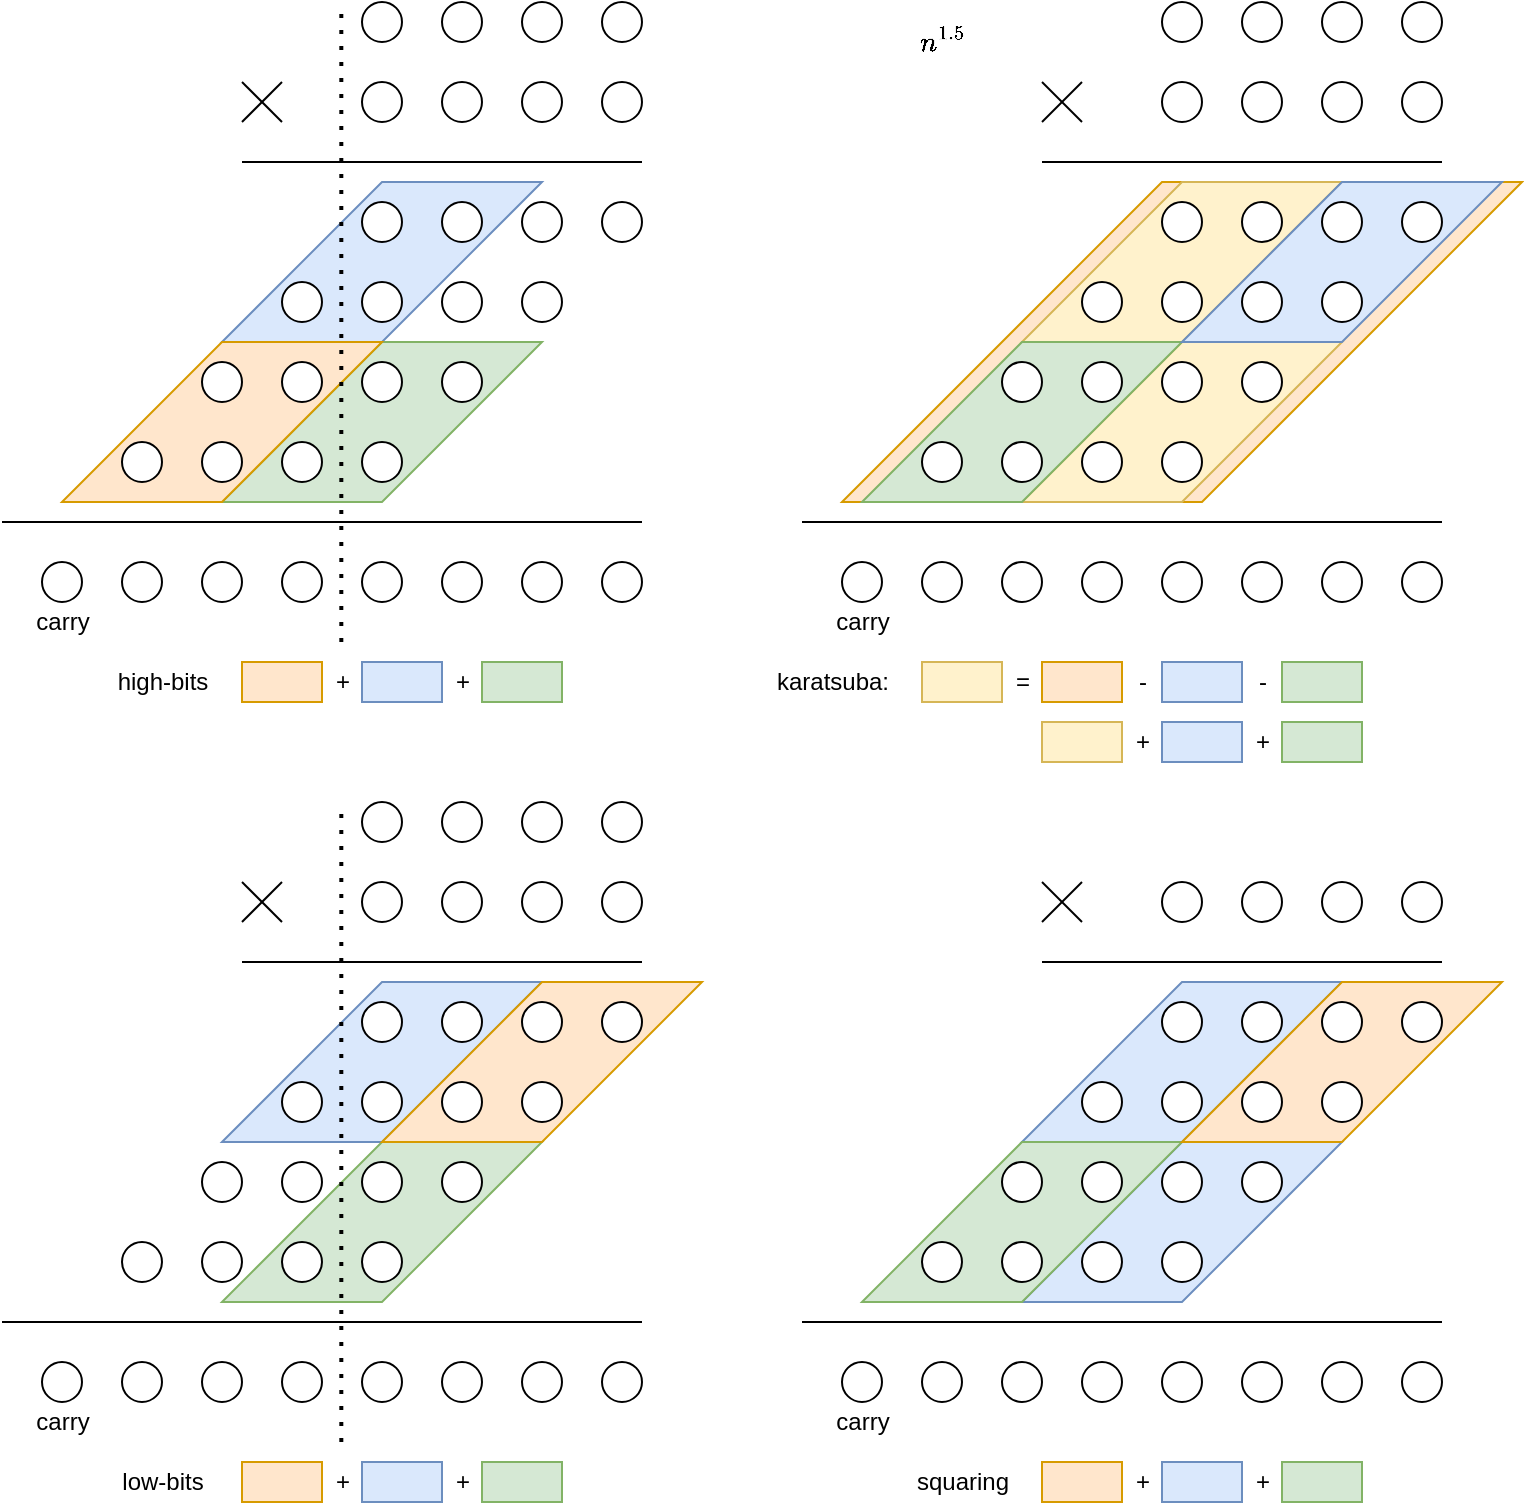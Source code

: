 <mxfile pages="8">
    <diagram id="VqBuKh5A-THluChDFXoK" name="variations">
        <mxGraphModel dx="1706" dy="944" grid="1" gridSize="10" guides="1" tooltips="1" connect="1" arrows="1" fold="1" page="1" pageScale="1" pageWidth="827" pageHeight="1169" math="1" shadow="0">
            <root>
                <mxCell id="0"/>
                <mxCell id="1" parent="0"/>
                <mxCell id="229" value="" style="shape=parallelogram;perimeter=parallelogramPerimeter;whiteSpace=wrap;html=1;fixedSize=1;size=80;fillColor=#dae8fc;strokeColor=#6c8ebf;" parent="1" vertex="1">
                    <mxGeometry x="550" y="610" width="160" height="80" as="geometry"/>
                </mxCell>
                <mxCell id="228" value="" style="shape=parallelogram;perimeter=parallelogramPerimeter;whiteSpace=wrap;html=1;fixedSize=1;size=80;fillColor=#dae8fc;strokeColor=#6c8ebf;" parent="1" vertex="1">
                    <mxGeometry x="550" y="530" width="160" height="80" as="geometry"/>
                </mxCell>
                <mxCell id="227" value="" style="shape=parallelogram;perimeter=parallelogramPerimeter;whiteSpace=wrap;html=1;fixedSize=1;size=80;fillColor=#d5e8d4;strokeColor=#82b366;" parent="1" vertex="1">
                    <mxGeometry x="150" y="610" width="160" height="80" as="geometry"/>
                </mxCell>
                <mxCell id="135" value="" style="shape=parallelogram;perimeter=parallelogramPerimeter;whiteSpace=wrap;html=1;fixedSize=1;size=80;fillColor=#dae8fc;strokeColor=#6c8ebf;" parent="1" vertex="1">
                    <mxGeometry x="150" y="530" width="160" height="80" as="geometry"/>
                </mxCell>
                <mxCell id="136" value="" style="shape=parallelogram;perimeter=parallelogramPerimeter;whiteSpace=wrap;html=1;fixedSize=1;size=80;fillColor=#ffe6cc;strokeColor=#d79b00;" parent="1" vertex="1">
                    <mxGeometry x="230" y="530" width="160" height="80" as="geometry"/>
                </mxCell>
                <mxCell id="137" value="" style="ellipse;whiteSpace=wrap;html=1;aspect=fixed;" parent="1" vertex="1">
                    <mxGeometry x="220" y="440" width="20" height="20" as="geometry"/>
                </mxCell>
                <mxCell id="138" value="" style="ellipse;whiteSpace=wrap;html=1;aspect=fixed;" parent="1" vertex="1">
                    <mxGeometry x="260" y="440" width="20" height="20" as="geometry"/>
                </mxCell>
                <mxCell id="139" value="" style="ellipse;whiteSpace=wrap;html=1;aspect=fixed;" parent="1" vertex="1">
                    <mxGeometry x="300" y="440" width="20" height="20" as="geometry"/>
                </mxCell>
                <mxCell id="140" value="" style="ellipse;whiteSpace=wrap;html=1;aspect=fixed;" parent="1" vertex="1">
                    <mxGeometry x="340" y="440" width="20" height="20" as="geometry"/>
                </mxCell>
                <mxCell id="141" value="" style="ellipse;whiteSpace=wrap;html=1;aspect=fixed;" parent="1" vertex="1">
                    <mxGeometry x="220" y="480" width="20" height="20" as="geometry"/>
                </mxCell>
                <mxCell id="142" value="" style="ellipse;whiteSpace=wrap;html=1;aspect=fixed;" parent="1" vertex="1">
                    <mxGeometry x="260" y="480" width="20" height="20" as="geometry"/>
                </mxCell>
                <mxCell id="143" value="" style="ellipse;whiteSpace=wrap;html=1;aspect=fixed;" parent="1" vertex="1">
                    <mxGeometry x="300" y="480" width="20" height="20" as="geometry"/>
                </mxCell>
                <mxCell id="144" value="" style="ellipse;whiteSpace=wrap;html=1;aspect=fixed;" parent="1" vertex="1">
                    <mxGeometry x="340" y="480" width="20" height="20" as="geometry"/>
                </mxCell>
                <mxCell id="145" value="" style="endArrow=none;html=1;" parent="1" edge="1">
                    <mxGeometry width="50" height="50" relative="1" as="geometry">
                        <mxPoint x="160" y="520" as="sourcePoint"/>
                        <mxPoint x="360" y="520" as="targetPoint"/>
                    </mxGeometry>
                </mxCell>
                <mxCell id="146" value="" style="endArrow=none;html=1;" parent="1" edge="1">
                    <mxGeometry width="50" height="50" relative="1" as="geometry">
                        <mxPoint x="160" y="500" as="sourcePoint"/>
                        <mxPoint x="180" y="480" as="targetPoint"/>
                    </mxGeometry>
                </mxCell>
                <mxCell id="147" value="" style="endArrow=none;html=1;" parent="1" edge="1">
                    <mxGeometry width="50" height="50" relative="1" as="geometry">
                        <mxPoint x="160" y="480" as="sourcePoint"/>
                        <mxPoint x="180" y="500" as="targetPoint"/>
                    </mxGeometry>
                </mxCell>
                <mxCell id="148" value="" style="ellipse;whiteSpace=wrap;html=1;aspect=fixed;" parent="1" vertex="1">
                    <mxGeometry x="220" y="540" width="20" height="20" as="geometry"/>
                </mxCell>
                <mxCell id="149" value="" style="ellipse;whiteSpace=wrap;html=1;aspect=fixed;" parent="1" vertex="1">
                    <mxGeometry x="260" y="540" width="20" height="20" as="geometry"/>
                </mxCell>
                <mxCell id="150" value="" style="ellipse;whiteSpace=wrap;html=1;aspect=fixed;" parent="1" vertex="1">
                    <mxGeometry x="300" y="540" width="20" height="20" as="geometry"/>
                </mxCell>
                <mxCell id="151" value="" style="ellipse;whiteSpace=wrap;html=1;aspect=fixed;" parent="1" vertex="1">
                    <mxGeometry x="340" y="540" width="20" height="20" as="geometry"/>
                </mxCell>
                <mxCell id="152" value="" style="ellipse;whiteSpace=wrap;html=1;aspect=fixed;" parent="1" vertex="1">
                    <mxGeometry x="180" y="580" width="20" height="20" as="geometry"/>
                </mxCell>
                <mxCell id="153" value="" style="ellipse;whiteSpace=wrap;html=1;aspect=fixed;" parent="1" vertex="1">
                    <mxGeometry x="220" y="580" width="20" height="20" as="geometry"/>
                </mxCell>
                <mxCell id="154" value="" style="ellipse;whiteSpace=wrap;html=1;aspect=fixed;" parent="1" vertex="1">
                    <mxGeometry x="260" y="580" width="20" height="20" as="geometry"/>
                </mxCell>
                <mxCell id="155" value="" style="ellipse;whiteSpace=wrap;html=1;aspect=fixed;" parent="1" vertex="1">
                    <mxGeometry x="300" y="580" width="20" height="20" as="geometry"/>
                </mxCell>
                <mxCell id="156" value="" style="ellipse;whiteSpace=wrap;html=1;aspect=fixed;" parent="1" vertex="1">
                    <mxGeometry x="140" y="620" width="20" height="20" as="geometry"/>
                </mxCell>
                <mxCell id="157" value="" style="ellipse;whiteSpace=wrap;html=1;aspect=fixed;" parent="1" vertex="1">
                    <mxGeometry x="180" y="620" width="20" height="20" as="geometry"/>
                </mxCell>
                <mxCell id="158" value="" style="ellipse;whiteSpace=wrap;html=1;aspect=fixed;" parent="1" vertex="1">
                    <mxGeometry x="220" y="620" width="20" height="20" as="geometry"/>
                </mxCell>
                <mxCell id="159" value="" style="ellipse;whiteSpace=wrap;html=1;aspect=fixed;" parent="1" vertex="1">
                    <mxGeometry x="260" y="620" width="20" height="20" as="geometry"/>
                </mxCell>
                <mxCell id="160" value="" style="ellipse;whiteSpace=wrap;html=1;aspect=fixed;" parent="1" vertex="1">
                    <mxGeometry x="100" y="660" width="20" height="20" as="geometry"/>
                </mxCell>
                <mxCell id="161" value="" style="ellipse;whiteSpace=wrap;html=1;aspect=fixed;" parent="1" vertex="1">
                    <mxGeometry x="140" y="660" width="20" height="20" as="geometry"/>
                </mxCell>
                <mxCell id="162" value="" style="ellipse;whiteSpace=wrap;html=1;aspect=fixed;" parent="1" vertex="1">
                    <mxGeometry x="180" y="660" width="20" height="20" as="geometry"/>
                </mxCell>
                <mxCell id="163" value="" style="ellipse;whiteSpace=wrap;html=1;aspect=fixed;" parent="1" vertex="1">
                    <mxGeometry x="220" y="660" width="20" height="20" as="geometry"/>
                </mxCell>
                <mxCell id="164" value="" style="endArrow=none;html=1;" parent="1" edge="1">
                    <mxGeometry width="50" height="50" relative="1" as="geometry">
                        <mxPoint x="40" y="700" as="sourcePoint"/>
                        <mxPoint x="360" y="700" as="targetPoint"/>
                    </mxGeometry>
                </mxCell>
                <mxCell id="165" value="" style="ellipse;whiteSpace=wrap;html=1;aspect=fixed;" parent="1" vertex="1">
                    <mxGeometry x="220" y="720" width="20" height="20" as="geometry"/>
                </mxCell>
                <mxCell id="166" value="" style="ellipse;whiteSpace=wrap;html=1;aspect=fixed;" parent="1" vertex="1">
                    <mxGeometry x="260" y="720" width="20" height="20" as="geometry"/>
                </mxCell>
                <mxCell id="167" value="" style="ellipse;whiteSpace=wrap;html=1;aspect=fixed;" parent="1" vertex="1">
                    <mxGeometry x="300" y="720" width="20" height="20" as="geometry"/>
                </mxCell>
                <mxCell id="168" value="" style="ellipse;whiteSpace=wrap;html=1;aspect=fixed;" parent="1" vertex="1">
                    <mxGeometry x="340" y="720" width="20" height="20" as="geometry"/>
                </mxCell>
                <mxCell id="169" value="" style="ellipse;whiteSpace=wrap;html=1;aspect=fixed;" parent="1" vertex="1">
                    <mxGeometry x="60" y="720" width="20" height="20" as="geometry"/>
                </mxCell>
                <mxCell id="170" value="" style="ellipse;whiteSpace=wrap;html=1;aspect=fixed;" parent="1" vertex="1">
                    <mxGeometry x="100" y="720" width="20" height="20" as="geometry"/>
                </mxCell>
                <mxCell id="171" value="" style="ellipse;whiteSpace=wrap;html=1;aspect=fixed;" parent="1" vertex="1">
                    <mxGeometry x="140" y="720" width="20" height="20" as="geometry"/>
                </mxCell>
                <mxCell id="172" value="" style="ellipse;whiteSpace=wrap;html=1;aspect=fixed;" parent="1" vertex="1">
                    <mxGeometry x="180" y="720" width="20" height="20" as="geometry"/>
                </mxCell>
                <mxCell id="173" value="carry" style="text;html=1;align=center;verticalAlign=middle;resizable=0;points=[];autosize=1;strokeColor=none;fillColor=none;" parent="1" vertex="1">
                    <mxGeometry x="50" y="740" width="40" height="20" as="geometry"/>
                </mxCell>
                <mxCell id="174" value="low-bits" style="text;html=1;align=center;verticalAlign=middle;resizable=0;points=[];autosize=1;strokeColor=none;fillColor=none;" parent="1" vertex="1">
                    <mxGeometry x="90" y="770" width="60" height="20" as="geometry"/>
                </mxCell>
                <mxCell id="175" value="" style="rounded=0;whiteSpace=wrap;html=1;fillColor=#ffe6cc;strokeColor=#d79b00;" parent="1" vertex="1">
                    <mxGeometry x="160" y="770" width="40" height="20" as="geometry"/>
                </mxCell>
                <mxCell id="176" value="+" style="text;html=1;align=center;verticalAlign=middle;resizable=0;points=[];autosize=1;strokeColor=none;fillColor=none;" parent="1" vertex="1">
                    <mxGeometry x="200" y="770" width="20" height="20" as="geometry"/>
                </mxCell>
                <mxCell id="177" value="" style="rounded=0;whiteSpace=wrap;html=1;fillColor=#dae8fc;strokeColor=#6c8ebf;" parent="1" vertex="1">
                    <mxGeometry x="220" y="770" width="40" height="20" as="geometry"/>
                </mxCell>
                <mxCell id="178" value="+" style="text;html=1;align=center;verticalAlign=middle;resizable=0;points=[];autosize=1;strokeColor=none;fillColor=none;" parent="1" vertex="1">
                    <mxGeometry x="260" y="770" width="20" height="20" as="geometry"/>
                </mxCell>
                <mxCell id="179" value="" style="rounded=0;whiteSpace=wrap;html=1;fillColor=#d5e8d4;strokeColor=#82b366;" parent="1" vertex="1">
                    <mxGeometry x="280" y="770" width="40" height="20" as="geometry"/>
                </mxCell>
                <mxCell id="181" value="" style="shape=parallelogram;perimeter=parallelogramPerimeter;whiteSpace=wrap;html=1;fixedSize=1;size=80;fillColor=#d5e8d4;strokeColor=#82b366;" parent="1" vertex="1">
                    <mxGeometry x="470" y="610" width="160" height="80" as="geometry"/>
                </mxCell>
                <mxCell id="182" value="" style="shape=parallelogram;perimeter=parallelogramPerimeter;whiteSpace=wrap;html=1;fixedSize=1;size=80;fillColor=#ffe6cc;strokeColor=#d79b00;" parent="1" vertex="1">
                    <mxGeometry x="630" y="530" width="160" height="80" as="geometry"/>
                </mxCell>
                <mxCell id="187" value="" style="ellipse;whiteSpace=wrap;html=1;aspect=fixed;" parent="1" vertex="1">
                    <mxGeometry x="620" y="480" width="20" height="20" as="geometry"/>
                </mxCell>
                <mxCell id="188" value="" style="ellipse;whiteSpace=wrap;html=1;aspect=fixed;" parent="1" vertex="1">
                    <mxGeometry x="660" y="480" width="20" height="20" as="geometry"/>
                </mxCell>
                <mxCell id="189" value="" style="ellipse;whiteSpace=wrap;html=1;aspect=fixed;" parent="1" vertex="1">
                    <mxGeometry x="700" y="480" width="20" height="20" as="geometry"/>
                </mxCell>
                <mxCell id="190" value="" style="ellipse;whiteSpace=wrap;html=1;aspect=fixed;" parent="1" vertex="1">
                    <mxGeometry x="740" y="480" width="20" height="20" as="geometry"/>
                </mxCell>
                <mxCell id="191" value="" style="endArrow=none;html=1;" parent="1" edge="1">
                    <mxGeometry width="50" height="50" relative="1" as="geometry">
                        <mxPoint x="560" y="520" as="sourcePoint"/>
                        <mxPoint x="760" y="520" as="targetPoint"/>
                    </mxGeometry>
                </mxCell>
                <mxCell id="192" value="" style="endArrow=none;html=1;" parent="1" edge="1">
                    <mxGeometry width="50" height="50" relative="1" as="geometry">
                        <mxPoint x="560" y="500" as="sourcePoint"/>
                        <mxPoint x="580" y="480" as="targetPoint"/>
                    </mxGeometry>
                </mxCell>
                <mxCell id="193" value="" style="endArrow=none;html=1;" parent="1" edge="1">
                    <mxGeometry width="50" height="50" relative="1" as="geometry">
                        <mxPoint x="560" y="480" as="sourcePoint"/>
                        <mxPoint x="580" y="500" as="targetPoint"/>
                    </mxGeometry>
                </mxCell>
                <mxCell id="194" value="" style="ellipse;whiteSpace=wrap;html=1;aspect=fixed;" parent="1" vertex="1">
                    <mxGeometry x="620" y="540" width="20" height="20" as="geometry"/>
                </mxCell>
                <mxCell id="195" value="" style="ellipse;whiteSpace=wrap;html=1;aspect=fixed;" parent="1" vertex="1">
                    <mxGeometry x="660" y="540" width="20" height="20" as="geometry"/>
                </mxCell>
                <mxCell id="196" value="" style="ellipse;whiteSpace=wrap;html=1;aspect=fixed;" parent="1" vertex="1">
                    <mxGeometry x="700" y="540" width="20" height="20" as="geometry"/>
                </mxCell>
                <mxCell id="197" value="" style="ellipse;whiteSpace=wrap;html=1;aspect=fixed;" parent="1" vertex="1">
                    <mxGeometry x="740" y="540" width="20" height="20" as="geometry"/>
                </mxCell>
                <mxCell id="198" value="" style="ellipse;whiteSpace=wrap;html=1;aspect=fixed;" parent="1" vertex="1">
                    <mxGeometry x="580" y="580" width="20" height="20" as="geometry"/>
                </mxCell>
                <mxCell id="199" value="" style="ellipse;whiteSpace=wrap;html=1;aspect=fixed;" parent="1" vertex="1">
                    <mxGeometry x="620" y="580" width="20" height="20" as="geometry"/>
                </mxCell>
                <mxCell id="200" value="" style="ellipse;whiteSpace=wrap;html=1;aspect=fixed;" parent="1" vertex="1">
                    <mxGeometry x="660" y="580" width="20" height="20" as="geometry"/>
                </mxCell>
                <mxCell id="201" value="" style="ellipse;whiteSpace=wrap;html=1;aspect=fixed;" parent="1" vertex="1">
                    <mxGeometry x="700" y="580" width="20" height="20" as="geometry"/>
                </mxCell>
                <mxCell id="202" value="" style="ellipse;whiteSpace=wrap;html=1;aspect=fixed;" parent="1" vertex="1">
                    <mxGeometry x="540" y="620" width="20" height="20" as="geometry"/>
                </mxCell>
                <mxCell id="203" value="" style="ellipse;whiteSpace=wrap;html=1;aspect=fixed;" parent="1" vertex="1">
                    <mxGeometry x="580" y="620" width="20" height="20" as="geometry"/>
                </mxCell>
                <mxCell id="204" value="" style="ellipse;whiteSpace=wrap;html=1;aspect=fixed;" parent="1" vertex="1">
                    <mxGeometry x="620" y="620" width="20" height="20" as="geometry"/>
                </mxCell>
                <mxCell id="205" value="" style="ellipse;whiteSpace=wrap;html=1;aspect=fixed;" parent="1" vertex="1">
                    <mxGeometry x="660" y="620" width="20" height="20" as="geometry"/>
                </mxCell>
                <mxCell id="206" value="" style="ellipse;whiteSpace=wrap;html=1;aspect=fixed;" parent="1" vertex="1">
                    <mxGeometry x="500" y="660" width="20" height="20" as="geometry"/>
                </mxCell>
                <mxCell id="207" value="" style="ellipse;whiteSpace=wrap;html=1;aspect=fixed;" parent="1" vertex="1">
                    <mxGeometry x="540" y="660" width="20" height="20" as="geometry"/>
                </mxCell>
                <mxCell id="208" value="" style="ellipse;whiteSpace=wrap;html=1;aspect=fixed;" parent="1" vertex="1">
                    <mxGeometry x="580" y="660" width="20" height="20" as="geometry"/>
                </mxCell>
                <mxCell id="209" value="" style="ellipse;whiteSpace=wrap;html=1;aspect=fixed;" parent="1" vertex="1">
                    <mxGeometry x="620" y="660" width="20" height="20" as="geometry"/>
                </mxCell>
                <mxCell id="210" value="" style="endArrow=none;html=1;" parent="1" edge="1">
                    <mxGeometry width="50" height="50" relative="1" as="geometry">
                        <mxPoint x="440" y="700" as="sourcePoint"/>
                        <mxPoint x="760" y="700" as="targetPoint"/>
                    </mxGeometry>
                </mxCell>
                <mxCell id="211" value="" style="ellipse;whiteSpace=wrap;html=1;aspect=fixed;" parent="1" vertex="1">
                    <mxGeometry x="620" y="720" width="20" height="20" as="geometry"/>
                </mxCell>
                <mxCell id="212" value="" style="ellipse;whiteSpace=wrap;html=1;aspect=fixed;" parent="1" vertex="1">
                    <mxGeometry x="660" y="720" width="20" height="20" as="geometry"/>
                </mxCell>
                <mxCell id="213" value="" style="ellipse;whiteSpace=wrap;html=1;aspect=fixed;" parent="1" vertex="1">
                    <mxGeometry x="700" y="720" width="20" height="20" as="geometry"/>
                </mxCell>
                <mxCell id="214" value="" style="ellipse;whiteSpace=wrap;html=1;aspect=fixed;" parent="1" vertex="1">
                    <mxGeometry x="740" y="720" width="20" height="20" as="geometry"/>
                </mxCell>
                <mxCell id="215" value="" style="ellipse;whiteSpace=wrap;html=1;aspect=fixed;" parent="1" vertex="1">
                    <mxGeometry x="460" y="720" width="20" height="20" as="geometry"/>
                </mxCell>
                <mxCell id="216" value="" style="ellipse;whiteSpace=wrap;html=1;aspect=fixed;" parent="1" vertex="1">
                    <mxGeometry x="500" y="720" width="20" height="20" as="geometry"/>
                </mxCell>
                <mxCell id="217" value="" style="ellipse;whiteSpace=wrap;html=1;aspect=fixed;" parent="1" vertex="1">
                    <mxGeometry x="540" y="720" width="20" height="20" as="geometry"/>
                </mxCell>
                <mxCell id="218" value="" style="ellipse;whiteSpace=wrap;html=1;aspect=fixed;" parent="1" vertex="1">
                    <mxGeometry x="580" y="720" width="20" height="20" as="geometry"/>
                </mxCell>
                <mxCell id="219" value="carry" style="text;html=1;align=center;verticalAlign=middle;resizable=0;points=[];autosize=1;strokeColor=none;fillColor=none;" parent="1" vertex="1">
                    <mxGeometry x="450" y="740" width="40" height="20" as="geometry"/>
                </mxCell>
                <mxCell id="220" value="squaring" style="text;html=1;align=center;verticalAlign=middle;resizable=0;points=[];autosize=1;strokeColor=none;fillColor=none;" parent="1" vertex="1">
                    <mxGeometry x="490" y="770" width="60" height="20" as="geometry"/>
                </mxCell>
                <mxCell id="221" value="" style="rounded=0;whiteSpace=wrap;html=1;fillColor=#ffe6cc;strokeColor=#d79b00;" parent="1" vertex="1">
                    <mxGeometry x="560" y="770" width="40" height="20" as="geometry"/>
                </mxCell>
                <mxCell id="222" value="+" style="text;html=1;align=center;verticalAlign=middle;resizable=0;points=[];autosize=1;strokeColor=none;fillColor=none;" parent="1" vertex="1">
                    <mxGeometry x="600" y="770" width="20" height="20" as="geometry"/>
                </mxCell>
                <mxCell id="223" value="" style="rounded=0;whiteSpace=wrap;html=1;fillColor=#dae8fc;strokeColor=#6c8ebf;" parent="1" vertex="1">
                    <mxGeometry x="620" y="770" width="40" height="20" as="geometry"/>
                </mxCell>
                <mxCell id="224" value="+" style="text;html=1;align=center;verticalAlign=middle;resizable=0;points=[];autosize=1;strokeColor=none;fillColor=none;" parent="1" vertex="1">
                    <mxGeometry x="660" y="770" width="20" height="20" as="geometry"/>
                </mxCell>
                <mxCell id="225" value="" style="rounded=0;whiteSpace=wrap;html=1;fillColor=#d5e8d4;strokeColor=#82b366;" parent="1" vertex="1">
                    <mxGeometry x="680" y="770" width="40" height="20" as="geometry"/>
                </mxCell>
                <mxCell id="226" value="" style="endArrow=none;dashed=1;html=1;dashPattern=1 3;strokeWidth=2;" parent="1" edge="1">
                    <mxGeometry width="50" height="50" relative="1" as="geometry">
                        <mxPoint x="209.66" y="760" as="sourcePoint"/>
                        <mxPoint x="209.66" y="440" as="targetPoint"/>
                    </mxGeometry>
                </mxCell>
                <mxCell id="277" value="" style="shape=parallelogram;perimeter=parallelogramPerimeter;whiteSpace=wrap;html=1;fixedSize=1;size=80;fillColor=#d5e8d4;strokeColor=#82b366;" parent="1" vertex="1">
                    <mxGeometry x="150" y="210" width="160" height="80" as="geometry"/>
                </mxCell>
                <mxCell id="278" value="" style="shape=parallelogram;perimeter=parallelogramPerimeter;whiteSpace=wrap;html=1;fixedSize=1;size=80;fillColor=#dae8fc;strokeColor=#6c8ebf;" parent="1" vertex="1">
                    <mxGeometry x="150" y="130" width="160" height="80" as="geometry"/>
                </mxCell>
                <mxCell id="279" value="" style="shape=parallelogram;perimeter=parallelogramPerimeter;whiteSpace=wrap;html=1;fixedSize=1;size=80;fillColor=#ffe6cc;strokeColor=#d79b00;" parent="1" vertex="1">
                    <mxGeometry x="70" y="210" width="160" height="80" as="geometry"/>
                </mxCell>
                <mxCell id="280" value="" style="ellipse;whiteSpace=wrap;html=1;aspect=fixed;" parent="1" vertex="1">
                    <mxGeometry x="220" y="40" width="20" height="20" as="geometry"/>
                </mxCell>
                <mxCell id="281" value="" style="ellipse;whiteSpace=wrap;html=1;aspect=fixed;" parent="1" vertex="1">
                    <mxGeometry x="260" y="40" width="20" height="20" as="geometry"/>
                </mxCell>
                <mxCell id="282" value="" style="ellipse;whiteSpace=wrap;html=1;aspect=fixed;" parent="1" vertex="1">
                    <mxGeometry x="300" y="40" width="20" height="20" as="geometry"/>
                </mxCell>
                <mxCell id="283" value="" style="ellipse;whiteSpace=wrap;html=1;aspect=fixed;" parent="1" vertex="1">
                    <mxGeometry x="340" y="40" width="20" height="20" as="geometry"/>
                </mxCell>
                <mxCell id="284" value="" style="ellipse;whiteSpace=wrap;html=1;aspect=fixed;" parent="1" vertex="1">
                    <mxGeometry x="220" y="80" width="20" height="20" as="geometry"/>
                </mxCell>
                <mxCell id="285" value="" style="ellipse;whiteSpace=wrap;html=1;aspect=fixed;" parent="1" vertex="1">
                    <mxGeometry x="260" y="80" width="20" height="20" as="geometry"/>
                </mxCell>
                <mxCell id="286" value="" style="ellipse;whiteSpace=wrap;html=1;aspect=fixed;" parent="1" vertex="1">
                    <mxGeometry x="300" y="80" width="20" height="20" as="geometry"/>
                </mxCell>
                <mxCell id="287" value="" style="ellipse;whiteSpace=wrap;html=1;aspect=fixed;" parent="1" vertex="1">
                    <mxGeometry x="340" y="80" width="20" height="20" as="geometry"/>
                </mxCell>
                <mxCell id="288" value="" style="endArrow=none;html=1;" parent="1" edge="1">
                    <mxGeometry width="50" height="50" relative="1" as="geometry">
                        <mxPoint x="160" y="120" as="sourcePoint"/>
                        <mxPoint x="360.0" y="120" as="targetPoint"/>
                    </mxGeometry>
                </mxCell>
                <mxCell id="289" value="" style="endArrow=none;html=1;" parent="1" edge="1">
                    <mxGeometry width="50" height="50" relative="1" as="geometry">
                        <mxPoint x="160" y="100" as="sourcePoint"/>
                        <mxPoint x="180" y="80" as="targetPoint"/>
                    </mxGeometry>
                </mxCell>
                <mxCell id="290" value="" style="endArrow=none;html=1;" parent="1" edge="1">
                    <mxGeometry width="50" height="50" relative="1" as="geometry">
                        <mxPoint x="160" y="80" as="sourcePoint"/>
                        <mxPoint x="180" y="100" as="targetPoint"/>
                    </mxGeometry>
                </mxCell>
                <mxCell id="291" value="" style="ellipse;whiteSpace=wrap;html=1;aspect=fixed;" parent="1" vertex="1">
                    <mxGeometry x="220" y="140" width="20" height="20" as="geometry"/>
                </mxCell>
                <mxCell id="292" value="" style="ellipse;whiteSpace=wrap;html=1;aspect=fixed;" parent="1" vertex="1">
                    <mxGeometry x="260" y="140" width="20" height="20" as="geometry"/>
                </mxCell>
                <mxCell id="293" value="" style="ellipse;whiteSpace=wrap;html=1;aspect=fixed;" parent="1" vertex="1">
                    <mxGeometry x="300" y="140" width="20" height="20" as="geometry"/>
                </mxCell>
                <mxCell id="294" value="" style="ellipse;whiteSpace=wrap;html=1;aspect=fixed;" parent="1" vertex="1">
                    <mxGeometry x="340" y="140" width="20" height="20" as="geometry"/>
                </mxCell>
                <mxCell id="295" value="" style="ellipse;whiteSpace=wrap;html=1;aspect=fixed;" parent="1" vertex="1">
                    <mxGeometry x="180" y="180" width="20" height="20" as="geometry"/>
                </mxCell>
                <mxCell id="296" value="" style="ellipse;whiteSpace=wrap;html=1;aspect=fixed;" parent="1" vertex="1">
                    <mxGeometry x="220" y="180" width="20" height="20" as="geometry"/>
                </mxCell>
                <mxCell id="297" value="" style="ellipse;whiteSpace=wrap;html=1;aspect=fixed;" parent="1" vertex="1">
                    <mxGeometry x="260" y="180" width="20" height="20" as="geometry"/>
                </mxCell>
                <mxCell id="298" value="" style="ellipse;whiteSpace=wrap;html=1;aspect=fixed;" parent="1" vertex="1">
                    <mxGeometry x="300" y="180" width="20" height="20" as="geometry"/>
                </mxCell>
                <mxCell id="299" value="" style="ellipse;whiteSpace=wrap;html=1;aspect=fixed;" parent="1" vertex="1">
                    <mxGeometry x="140" y="220" width="20" height="20" as="geometry"/>
                </mxCell>
                <mxCell id="300" value="" style="ellipse;whiteSpace=wrap;html=1;aspect=fixed;" parent="1" vertex="1">
                    <mxGeometry x="180" y="220" width="20" height="20" as="geometry"/>
                </mxCell>
                <mxCell id="301" value="" style="ellipse;whiteSpace=wrap;html=1;aspect=fixed;" parent="1" vertex="1">
                    <mxGeometry x="220" y="220" width="20" height="20" as="geometry"/>
                </mxCell>
                <mxCell id="302" value="" style="ellipse;whiteSpace=wrap;html=1;aspect=fixed;" parent="1" vertex="1">
                    <mxGeometry x="260" y="220" width="20" height="20" as="geometry"/>
                </mxCell>
                <mxCell id="303" value="" style="ellipse;whiteSpace=wrap;html=1;aspect=fixed;" parent="1" vertex="1">
                    <mxGeometry x="100" y="260" width="20" height="20" as="geometry"/>
                </mxCell>
                <mxCell id="304" value="" style="ellipse;whiteSpace=wrap;html=1;aspect=fixed;" parent="1" vertex="1">
                    <mxGeometry x="140" y="260" width="20" height="20" as="geometry"/>
                </mxCell>
                <mxCell id="305" value="" style="ellipse;whiteSpace=wrap;html=1;aspect=fixed;" parent="1" vertex="1">
                    <mxGeometry x="180" y="260" width="20" height="20" as="geometry"/>
                </mxCell>
                <mxCell id="306" value="" style="ellipse;whiteSpace=wrap;html=1;aspect=fixed;" parent="1" vertex="1">
                    <mxGeometry x="220" y="260" width="20" height="20" as="geometry"/>
                </mxCell>
                <mxCell id="307" value="" style="endArrow=none;html=1;" parent="1" edge="1">
                    <mxGeometry width="50" height="50" relative="1" as="geometry">
                        <mxPoint x="40" y="300" as="sourcePoint"/>
                        <mxPoint x="360.0" y="300" as="targetPoint"/>
                    </mxGeometry>
                </mxCell>
                <mxCell id="308" value="" style="ellipse;whiteSpace=wrap;html=1;aspect=fixed;" parent="1" vertex="1">
                    <mxGeometry x="220" y="320" width="20" height="20" as="geometry"/>
                </mxCell>
                <mxCell id="309" value="" style="ellipse;whiteSpace=wrap;html=1;aspect=fixed;" parent="1" vertex="1">
                    <mxGeometry x="260" y="320" width="20" height="20" as="geometry"/>
                </mxCell>
                <mxCell id="310" value="" style="ellipse;whiteSpace=wrap;html=1;aspect=fixed;" parent="1" vertex="1">
                    <mxGeometry x="300" y="320" width="20" height="20" as="geometry"/>
                </mxCell>
                <mxCell id="311" value="" style="ellipse;whiteSpace=wrap;html=1;aspect=fixed;" parent="1" vertex="1">
                    <mxGeometry x="340" y="320" width="20" height="20" as="geometry"/>
                </mxCell>
                <mxCell id="312" value="" style="ellipse;whiteSpace=wrap;html=1;aspect=fixed;" parent="1" vertex="1">
                    <mxGeometry x="60" y="320" width="20" height="20" as="geometry"/>
                </mxCell>
                <mxCell id="313" value="" style="ellipse;whiteSpace=wrap;html=1;aspect=fixed;" parent="1" vertex="1">
                    <mxGeometry x="100" y="320" width="20" height="20" as="geometry"/>
                </mxCell>
                <mxCell id="314" value="" style="ellipse;whiteSpace=wrap;html=1;aspect=fixed;" parent="1" vertex="1">
                    <mxGeometry x="140" y="320" width="20" height="20" as="geometry"/>
                </mxCell>
                <mxCell id="315" value="" style="ellipse;whiteSpace=wrap;html=1;aspect=fixed;" parent="1" vertex="1">
                    <mxGeometry x="180" y="320" width="20" height="20" as="geometry"/>
                </mxCell>
                <mxCell id="316" value="carry" style="text;html=1;align=center;verticalAlign=middle;resizable=0;points=[];autosize=1;strokeColor=none;fillColor=none;" parent="1" vertex="1">
                    <mxGeometry x="50" y="340" width="40" height="20" as="geometry"/>
                </mxCell>
                <mxCell id="317" value="high-bits" style="text;html=1;align=center;verticalAlign=middle;resizable=0;points=[];autosize=1;strokeColor=none;fillColor=none;" parent="1" vertex="1">
                    <mxGeometry x="90" y="370" width="60" height="20" as="geometry"/>
                </mxCell>
                <mxCell id="318" value="" style="rounded=0;whiteSpace=wrap;html=1;fillColor=#ffe6cc;strokeColor=#d79b00;" parent="1" vertex="1">
                    <mxGeometry x="160" y="370" width="40" height="20" as="geometry"/>
                </mxCell>
                <mxCell id="319" value="+" style="text;html=1;align=center;verticalAlign=middle;resizable=0;points=[];autosize=1;strokeColor=none;fillColor=none;" parent="1" vertex="1">
                    <mxGeometry x="200" y="370" width="20" height="20" as="geometry"/>
                </mxCell>
                <mxCell id="320" value="" style="rounded=0;whiteSpace=wrap;html=1;fillColor=#dae8fc;strokeColor=#6c8ebf;" parent="1" vertex="1">
                    <mxGeometry x="220" y="370" width="40" height="20" as="geometry"/>
                </mxCell>
                <mxCell id="321" value="+" style="text;html=1;align=center;verticalAlign=middle;resizable=0;points=[];autosize=1;strokeColor=none;fillColor=none;" parent="1" vertex="1">
                    <mxGeometry x="260" y="370" width="20" height="20" as="geometry"/>
                </mxCell>
                <mxCell id="322" value="" style="rounded=0;whiteSpace=wrap;html=1;fillColor=#d5e8d4;strokeColor=#82b366;" parent="1" vertex="1">
                    <mxGeometry x="280" y="370" width="40" height="20" as="geometry"/>
                </mxCell>
                <mxCell id="323" value="" style="endArrow=none;dashed=1;html=1;dashPattern=1 3;strokeWidth=2;" parent="1" edge="1">
                    <mxGeometry width="50" height="50" relative="1" as="geometry">
                        <mxPoint x="209.66" y="360" as="sourcePoint"/>
                        <mxPoint x="209.66" y="40" as="targetPoint"/>
                    </mxGeometry>
                </mxCell>
                <mxCell id="324" value="" style="shape=parallelogram;perimeter=parallelogramPerimeter;whiteSpace=wrap;html=1;fixedSize=1;size=160;fillColor=#ffe6cc;strokeColor=#d79b00;" vertex="1" parent="1">
                    <mxGeometry x="460" y="130" width="340" height="160" as="geometry"/>
                </mxCell>
                <mxCell id="325" value="" style="shape=parallelogram;perimeter=parallelogramPerimeter;whiteSpace=wrap;html=1;fixedSize=1;size=80;fillColor=#fff2cc;strokeColor=#d6b656;" vertex="1" parent="1">
                    <mxGeometry x="550" y="130" width="160" height="80" as="geometry"/>
                </mxCell>
                <mxCell id="326" value="" style="shape=parallelogram;perimeter=parallelogramPerimeter;whiteSpace=wrap;html=1;fixedSize=1;size=80;fillColor=#fff2cc;strokeColor=#d6b656;" vertex="1" parent="1">
                    <mxGeometry x="550" y="210" width="160" height="80" as="geometry"/>
                </mxCell>
                <mxCell id="327" value="" style="shape=parallelogram;perimeter=parallelogramPerimeter;whiteSpace=wrap;html=1;fixedSize=1;size=80;fillColor=#d5e8d4;strokeColor=#82b366;" vertex="1" parent="1">
                    <mxGeometry x="470" y="210" width="160" height="80" as="geometry"/>
                </mxCell>
                <mxCell id="328" value="" style="shape=parallelogram;perimeter=parallelogramPerimeter;whiteSpace=wrap;html=1;fixedSize=1;size=80;fillColor=#dae8fc;strokeColor=#6c8ebf;" vertex="1" parent="1">
                    <mxGeometry x="630" y="130" width="160" height="80" as="geometry"/>
                </mxCell>
                <mxCell id="329" value="" style="ellipse;whiteSpace=wrap;html=1;aspect=fixed;" vertex="1" parent="1">
                    <mxGeometry x="620" y="40" width="20" height="20" as="geometry"/>
                </mxCell>
                <mxCell id="330" value="" style="ellipse;whiteSpace=wrap;html=1;aspect=fixed;" vertex="1" parent="1">
                    <mxGeometry x="660" y="40" width="20" height="20" as="geometry"/>
                </mxCell>
                <mxCell id="331" value="" style="ellipse;whiteSpace=wrap;html=1;aspect=fixed;" vertex="1" parent="1">
                    <mxGeometry x="700" y="40" width="20" height="20" as="geometry"/>
                </mxCell>
                <mxCell id="332" value="" style="ellipse;whiteSpace=wrap;html=1;aspect=fixed;" vertex="1" parent="1">
                    <mxGeometry x="740" y="40" width="20" height="20" as="geometry"/>
                </mxCell>
                <mxCell id="333" value="" style="ellipse;whiteSpace=wrap;html=1;aspect=fixed;" vertex="1" parent="1">
                    <mxGeometry x="620" y="80" width="20" height="20" as="geometry"/>
                </mxCell>
                <mxCell id="334" value="" style="ellipse;whiteSpace=wrap;html=1;aspect=fixed;" vertex="1" parent="1">
                    <mxGeometry x="660" y="80" width="20" height="20" as="geometry"/>
                </mxCell>
                <mxCell id="335" value="" style="ellipse;whiteSpace=wrap;html=1;aspect=fixed;" vertex="1" parent="1">
                    <mxGeometry x="700" y="80" width="20" height="20" as="geometry"/>
                </mxCell>
                <mxCell id="336" value="" style="ellipse;whiteSpace=wrap;html=1;aspect=fixed;" vertex="1" parent="1">
                    <mxGeometry x="740" y="80" width="20" height="20" as="geometry"/>
                </mxCell>
                <mxCell id="337" value="" style="endArrow=none;html=1;" edge="1" parent="1">
                    <mxGeometry width="50" height="50" relative="1" as="geometry">
                        <mxPoint x="560" y="120" as="sourcePoint"/>
                        <mxPoint x="760" y="120" as="targetPoint"/>
                    </mxGeometry>
                </mxCell>
                <mxCell id="338" value="" style="endArrow=none;html=1;" edge="1" parent="1">
                    <mxGeometry width="50" height="50" relative="1" as="geometry">
                        <mxPoint x="560" y="100" as="sourcePoint"/>
                        <mxPoint x="580" y="80" as="targetPoint"/>
                    </mxGeometry>
                </mxCell>
                <mxCell id="339" value="" style="endArrow=none;html=1;" edge="1" parent="1">
                    <mxGeometry width="50" height="50" relative="1" as="geometry">
                        <mxPoint x="560" y="80" as="sourcePoint"/>
                        <mxPoint x="580" y="100" as="targetPoint"/>
                    </mxGeometry>
                </mxCell>
                <mxCell id="340" value="" style="ellipse;whiteSpace=wrap;html=1;aspect=fixed;" vertex="1" parent="1">
                    <mxGeometry x="620" y="140" width="20" height="20" as="geometry"/>
                </mxCell>
                <mxCell id="341" value="" style="ellipse;whiteSpace=wrap;html=1;aspect=fixed;" vertex="1" parent="1">
                    <mxGeometry x="660" y="140" width="20" height="20" as="geometry"/>
                </mxCell>
                <mxCell id="342" value="" style="ellipse;whiteSpace=wrap;html=1;aspect=fixed;" vertex="1" parent="1">
                    <mxGeometry x="700" y="140" width="20" height="20" as="geometry"/>
                </mxCell>
                <mxCell id="343" value="" style="ellipse;whiteSpace=wrap;html=1;aspect=fixed;" vertex="1" parent="1">
                    <mxGeometry x="740" y="140" width="20" height="20" as="geometry"/>
                </mxCell>
                <mxCell id="344" value="" style="ellipse;whiteSpace=wrap;html=1;aspect=fixed;" vertex="1" parent="1">
                    <mxGeometry x="580" y="180" width="20" height="20" as="geometry"/>
                </mxCell>
                <mxCell id="345" value="" style="ellipse;whiteSpace=wrap;html=1;aspect=fixed;" vertex="1" parent="1">
                    <mxGeometry x="620" y="180" width="20" height="20" as="geometry"/>
                </mxCell>
                <mxCell id="346" value="" style="ellipse;whiteSpace=wrap;html=1;aspect=fixed;" vertex="1" parent="1">
                    <mxGeometry x="660" y="180" width="20" height="20" as="geometry"/>
                </mxCell>
                <mxCell id="347" value="" style="ellipse;whiteSpace=wrap;html=1;aspect=fixed;" vertex="1" parent="1">
                    <mxGeometry x="700" y="180" width="20" height="20" as="geometry"/>
                </mxCell>
                <mxCell id="348" value="" style="ellipse;whiteSpace=wrap;html=1;aspect=fixed;" vertex="1" parent="1">
                    <mxGeometry x="540" y="220" width="20" height="20" as="geometry"/>
                </mxCell>
                <mxCell id="349" value="" style="ellipse;whiteSpace=wrap;html=1;aspect=fixed;" vertex="1" parent="1">
                    <mxGeometry x="580" y="220" width="20" height="20" as="geometry"/>
                </mxCell>
                <mxCell id="350" value="" style="ellipse;whiteSpace=wrap;html=1;aspect=fixed;" vertex="1" parent="1">
                    <mxGeometry x="620" y="220" width="20" height="20" as="geometry"/>
                </mxCell>
                <mxCell id="351" value="" style="ellipse;whiteSpace=wrap;html=1;aspect=fixed;" vertex="1" parent="1">
                    <mxGeometry x="660" y="220" width="20" height="20" as="geometry"/>
                </mxCell>
                <mxCell id="352" value="" style="ellipse;whiteSpace=wrap;html=1;aspect=fixed;" vertex="1" parent="1">
                    <mxGeometry x="500" y="260" width="20" height="20" as="geometry"/>
                </mxCell>
                <mxCell id="353" value="" style="ellipse;whiteSpace=wrap;html=1;aspect=fixed;" vertex="1" parent="1">
                    <mxGeometry x="540" y="260" width="20" height="20" as="geometry"/>
                </mxCell>
                <mxCell id="354" value="" style="ellipse;whiteSpace=wrap;html=1;aspect=fixed;" vertex="1" parent="1">
                    <mxGeometry x="580" y="260" width="20" height="20" as="geometry"/>
                </mxCell>
                <mxCell id="355" value="" style="ellipse;whiteSpace=wrap;html=1;aspect=fixed;" vertex="1" parent="1">
                    <mxGeometry x="620" y="260" width="20" height="20" as="geometry"/>
                </mxCell>
                <mxCell id="356" value="" style="endArrow=none;html=1;" edge="1" parent="1">
                    <mxGeometry width="50" height="50" relative="1" as="geometry">
                        <mxPoint x="440" y="300" as="sourcePoint"/>
                        <mxPoint x="760" y="300" as="targetPoint"/>
                    </mxGeometry>
                </mxCell>
                <mxCell id="357" value="" style="ellipse;whiteSpace=wrap;html=1;aspect=fixed;" vertex="1" parent="1">
                    <mxGeometry x="620" y="320" width="20" height="20" as="geometry"/>
                </mxCell>
                <mxCell id="358" value="" style="ellipse;whiteSpace=wrap;html=1;aspect=fixed;" vertex="1" parent="1">
                    <mxGeometry x="660" y="320" width="20" height="20" as="geometry"/>
                </mxCell>
                <mxCell id="359" value="" style="ellipse;whiteSpace=wrap;html=1;aspect=fixed;" vertex="1" parent="1">
                    <mxGeometry x="700" y="320" width="20" height="20" as="geometry"/>
                </mxCell>
                <mxCell id="360" value="" style="ellipse;whiteSpace=wrap;html=1;aspect=fixed;" vertex="1" parent="1">
                    <mxGeometry x="740" y="320" width="20" height="20" as="geometry"/>
                </mxCell>
                <mxCell id="361" value="" style="ellipse;whiteSpace=wrap;html=1;aspect=fixed;" vertex="1" parent="1">
                    <mxGeometry x="460" y="320" width="20" height="20" as="geometry"/>
                </mxCell>
                <mxCell id="362" value="" style="ellipse;whiteSpace=wrap;html=1;aspect=fixed;" vertex="1" parent="1">
                    <mxGeometry x="500" y="320" width="20" height="20" as="geometry"/>
                </mxCell>
                <mxCell id="363" value="" style="ellipse;whiteSpace=wrap;html=1;aspect=fixed;" vertex="1" parent="1">
                    <mxGeometry x="540" y="320" width="20" height="20" as="geometry"/>
                </mxCell>
                <mxCell id="364" value="" style="ellipse;whiteSpace=wrap;html=1;aspect=fixed;" vertex="1" parent="1">
                    <mxGeometry x="580" y="320" width="20" height="20" as="geometry"/>
                </mxCell>
                <mxCell id="365" value="carry" style="text;html=1;align=center;verticalAlign=middle;resizable=0;points=[];autosize=1;strokeColor=none;fillColor=none;" vertex="1" parent="1">
                    <mxGeometry x="450" y="340" width="40" height="20" as="geometry"/>
                </mxCell>
                <mxCell id="366" value="karatsuba:" style="text;html=1;align=center;verticalAlign=middle;resizable=0;points=[];autosize=1;strokeColor=none;fillColor=none;" vertex="1" parent="1">
                    <mxGeometry x="420" y="370" width="70" height="20" as="geometry"/>
                </mxCell>
                <mxCell id="367" value="" style="rounded=0;whiteSpace=wrap;html=1;fillColor=#ffe6cc;strokeColor=#d79b00;" vertex="1" parent="1">
                    <mxGeometry x="560" y="370" width="40" height="20" as="geometry"/>
                </mxCell>
                <mxCell id="368" value="-" style="text;html=1;align=center;verticalAlign=middle;resizable=0;points=[];autosize=1;strokeColor=none;fillColor=none;" vertex="1" parent="1">
                    <mxGeometry x="600" y="370" width="20" height="20" as="geometry"/>
                </mxCell>
                <mxCell id="369" value="" style="rounded=0;whiteSpace=wrap;html=1;fillColor=#dae8fc;strokeColor=#6c8ebf;" vertex="1" parent="1">
                    <mxGeometry x="620" y="370" width="40" height="20" as="geometry"/>
                </mxCell>
                <mxCell id="370" value="-" style="text;html=1;align=center;verticalAlign=middle;resizable=0;points=[];autosize=1;strokeColor=none;fillColor=none;" vertex="1" parent="1">
                    <mxGeometry x="660" y="370" width="20" height="20" as="geometry"/>
                </mxCell>
                <mxCell id="371" value="" style="rounded=0;whiteSpace=wrap;html=1;fillColor=#d5e8d4;strokeColor=#82b366;" vertex="1" parent="1">
                    <mxGeometry x="680" y="370" width="40" height="20" as="geometry"/>
                </mxCell>
                <mxCell id="372" value="$$n^{1.5}$$" style="text;html=1;align=center;verticalAlign=middle;resizable=0;points=[];autosize=1;strokeColor=none;fillColor=none;" vertex="1" parent="1">
                    <mxGeometry x="470" y="50" width="80" height="20" as="geometry"/>
                </mxCell>
                <mxCell id="373" value="" style="rounded=0;whiteSpace=wrap;html=1;fillColor=#fff2cc;strokeColor=#d6b656;" vertex="1" parent="1">
                    <mxGeometry x="560" y="400" width="40" height="20" as="geometry"/>
                </mxCell>
                <mxCell id="374" value="+" style="text;html=1;align=center;verticalAlign=middle;resizable=0;points=[];autosize=1;strokeColor=none;fillColor=none;" vertex="1" parent="1">
                    <mxGeometry x="600" y="400" width="20" height="20" as="geometry"/>
                </mxCell>
                <mxCell id="375" value="" style="rounded=0;whiteSpace=wrap;html=1;fillColor=#dae8fc;strokeColor=#6c8ebf;" vertex="1" parent="1">
                    <mxGeometry x="620" y="400" width="40" height="20" as="geometry"/>
                </mxCell>
                <mxCell id="376" value="+" style="text;html=1;align=center;verticalAlign=middle;resizable=0;points=[];autosize=1;strokeColor=none;fillColor=none;" vertex="1" parent="1">
                    <mxGeometry x="660" y="400" width="20" height="20" as="geometry"/>
                </mxCell>
                <mxCell id="377" value="" style="rounded=0;whiteSpace=wrap;html=1;fillColor=#d5e8d4;strokeColor=#82b366;" vertex="1" parent="1">
                    <mxGeometry x="680" y="400" width="40" height="20" as="geometry"/>
                </mxCell>
                <mxCell id="378" value="" style="rounded=0;whiteSpace=wrap;html=1;fillColor=#fff2cc;strokeColor=#d6b656;" vertex="1" parent="1">
                    <mxGeometry x="500" y="370" width="40" height="20" as="geometry"/>
                </mxCell>
                <mxCell id="379" value="=" style="text;html=1;align=center;verticalAlign=middle;resizable=0;points=[];autosize=1;strokeColor=none;fillColor=none;" vertex="1" parent="1">
                    <mxGeometry x="535" y="365" width="30" height="30" as="geometry"/>
                </mxCell>
            </root>
        </mxGraphModel>
    </diagram>
    <diagram id="y7QvMdECXmproGQ9Gh9P" name="split for low">
        <mxGraphModel dx="1706" dy="879" grid="1" gridSize="10" guides="1" tooltips="1" connect="1" arrows="1" fold="1" page="1" pageScale="1" pageWidth="827" pageHeight="1169" math="0" shadow="0">
            <root>
                <mxCell id="7a89-ohbQVopVEbhS7QO-0"/>
                <mxCell id="7a89-ohbQVopVEbhS7QO-1" parent="7a89-ohbQVopVEbhS7QO-0"/>
                <mxCell id="7a89-ohbQVopVEbhS7QO-2" value="" style="shape=parallelogram;perimeter=parallelogramPerimeter;whiteSpace=wrap;html=1;fixedSize=1;size=80;fillColor=#d5e8d4;strokeColor=#82b366;" parent="7a89-ohbQVopVEbhS7QO-1" vertex="1">
                    <mxGeometry x="30" y="250" width="160" height="80" as="geometry"/>
                </mxCell>
                <mxCell id="7a89-ohbQVopVEbhS7QO-3" value="" style="shape=parallelogram;perimeter=parallelogramPerimeter;whiteSpace=wrap;html=1;fixedSize=1;size=80;fillColor=#d5e8d4;strokeColor=#82b366;" parent="7a89-ohbQVopVEbhS7QO-1" vertex="1">
                    <mxGeometry x="110" y="250" width="200" height="80" as="geometry"/>
                </mxCell>
                <mxCell id="7a89-ohbQVopVEbhS7QO-4" value="" style="shape=parallelogram;perimeter=parallelogramPerimeter;whiteSpace=wrap;html=1;fixedSize=1;size=120;fillColor=#d5e8d4;strokeColor=#82b366;" parent="7a89-ohbQVopVEbhS7QO-1" vertex="1">
                    <mxGeometry x="110" y="130" width="200" height="120" as="geometry"/>
                </mxCell>
                <mxCell id="7a89-ohbQVopVEbhS7QO-5" value="" style="shape=parallelogram;perimeter=parallelogramPerimeter;whiteSpace=wrap;html=1;fixedSize=1;size=120;fillColor=#d5e8d4;strokeColor=#82b366;" parent="7a89-ohbQVopVEbhS7QO-1" vertex="1">
                    <mxGeometry x="190" y="130" width="240" height="120" as="geometry"/>
                </mxCell>
                <mxCell id="7a89-ohbQVopVEbhS7QO-6" value="" style="endArrow=none;html=1;" parent="7a89-ohbQVopVEbhS7QO-1" edge="1">
                    <mxGeometry width="50" height="50" relative="1" as="geometry">
                        <mxPoint x="160" y="120" as="sourcePoint"/>
                        <mxPoint x="400" y="120" as="targetPoint"/>
                    </mxGeometry>
                </mxCell>
                <mxCell id="7a89-ohbQVopVEbhS7QO-7" value="" style="endArrow=none;html=1;" parent="7a89-ohbQVopVEbhS7QO-1" edge="1">
                    <mxGeometry width="50" height="50" relative="1" as="geometry">
                        <mxPoint x="160" y="100" as="sourcePoint"/>
                        <mxPoint x="180" y="80" as="targetPoint"/>
                    </mxGeometry>
                </mxCell>
                <mxCell id="7a89-ohbQVopVEbhS7QO-8" value="" style="endArrow=none;html=1;" parent="7a89-ohbQVopVEbhS7QO-1" edge="1">
                    <mxGeometry width="50" height="50" relative="1" as="geometry">
                        <mxPoint x="160" y="80" as="sourcePoint"/>
                        <mxPoint x="180" y="100" as="targetPoint"/>
                    </mxGeometry>
                </mxCell>
                <mxCell id="7a89-ohbQVopVEbhS7QO-9" value="" style="ellipse;whiteSpace=wrap;html=1;aspect=fixed;" parent="7a89-ohbQVopVEbhS7QO-1" vertex="1">
                    <mxGeometry x="220" y="140" width="20" height="20" as="geometry"/>
                </mxCell>
                <mxCell id="7a89-ohbQVopVEbhS7QO-10" value="" style="ellipse;whiteSpace=wrap;html=1;aspect=fixed;" parent="7a89-ohbQVopVEbhS7QO-1" vertex="1">
                    <mxGeometry x="260" y="140" width="20" height="20" as="geometry"/>
                </mxCell>
                <mxCell id="7a89-ohbQVopVEbhS7QO-11" value="" style="ellipse;whiteSpace=wrap;html=1;aspect=fixed;" parent="7a89-ohbQVopVEbhS7QO-1" vertex="1">
                    <mxGeometry x="300" y="140" width="20" height="20" as="geometry"/>
                </mxCell>
                <mxCell id="7a89-ohbQVopVEbhS7QO-12" value="" style="ellipse;whiteSpace=wrap;html=1;aspect=fixed;" parent="7a89-ohbQVopVEbhS7QO-1" vertex="1">
                    <mxGeometry x="340" y="140" width="20" height="20" as="geometry"/>
                </mxCell>
                <mxCell id="7a89-ohbQVopVEbhS7QO-13" value="" style="ellipse;whiteSpace=wrap;html=1;aspect=fixed;" parent="7a89-ohbQVopVEbhS7QO-1" vertex="1">
                    <mxGeometry x="180" y="180" width="20" height="20" as="geometry"/>
                </mxCell>
                <mxCell id="7a89-ohbQVopVEbhS7QO-14" value="" style="ellipse;whiteSpace=wrap;html=1;aspect=fixed;" parent="7a89-ohbQVopVEbhS7QO-1" vertex="1">
                    <mxGeometry x="220" y="180" width="20" height="20" as="geometry"/>
                </mxCell>
                <mxCell id="7a89-ohbQVopVEbhS7QO-15" value="" style="ellipse;whiteSpace=wrap;html=1;aspect=fixed;" parent="7a89-ohbQVopVEbhS7QO-1" vertex="1">
                    <mxGeometry x="260" y="180" width="20" height="20" as="geometry"/>
                </mxCell>
                <mxCell id="7a89-ohbQVopVEbhS7QO-16" value="" style="ellipse;whiteSpace=wrap;html=1;aspect=fixed;" parent="7a89-ohbQVopVEbhS7QO-1" vertex="1">
                    <mxGeometry x="300" y="180" width="20" height="20" as="geometry"/>
                </mxCell>
                <mxCell id="7a89-ohbQVopVEbhS7QO-17" value="" style="ellipse;whiteSpace=wrap;html=1;aspect=fixed;" parent="7a89-ohbQVopVEbhS7QO-1" vertex="1">
                    <mxGeometry x="140" y="220" width="20" height="20" as="geometry"/>
                </mxCell>
                <mxCell id="7a89-ohbQVopVEbhS7QO-18" value="" style="ellipse;whiteSpace=wrap;html=1;aspect=fixed;" parent="7a89-ohbQVopVEbhS7QO-1" vertex="1">
                    <mxGeometry x="180" y="220" width="20" height="20" as="geometry"/>
                </mxCell>
                <mxCell id="7a89-ohbQVopVEbhS7QO-19" value="" style="ellipse;whiteSpace=wrap;html=1;aspect=fixed;" parent="7a89-ohbQVopVEbhS7QO-1" vertex="1">
                    <mxGeometry x="220" y="220" width="20" height="20" as="geometry"/>
                </mxCell>
                <mxCell id="7a89-ohbQVopVEbhS7QO-20" value="" style="ellipse;whiteSpace=wrap;html=1;aspect=fixed;" parent="7a89-ohbQVopVEbhS7QO-1" vertex="1">
                    <mxGeometry x="260" y="220" width="20" height="20" as="geometry"/>
                </mxCell>
                <mxCell id="7a89-ohbQVopVEbhS7QO-21" value="" style="ellipse;whiteSpace=wrap;html=1;aspect=fixed;" parent="7a89-ohbQVopVEbhS7QO-1" vertex="1">
                    <mxGeometry x="100" y="260" width="20" height="20" as="geometry"/>
                </mxCell>
                <mxCell id="7a89-ohbQVopVEbhS7QO-22" value="" style="ellipse;whiteSpace=wrap;html=1;aspect=fixed;" parent="7a89-ohbQVopVEbhS7QO-1" vertex="1">
                    <mxGeometry x="140" y="260" width="20" height="20" as="geometry"/>
                </mxCell>
                <mxCell id="7a89-ohbQVopVEbhS7QO-23" value="" style="ellipse;whiteSpace=wrap;html=1;aspect=fixed;" parent="7a89-ohbQVopVEbhS7QO-1" vertex="1">
                    <mxGeometry x="180" y="260" width="20" height="20" as="geometry"/>
                </mxCell>
                <mxCell id="7a89-ohbQVopVEbhS7QO-24" value="" style="ellipse;whiteSpace=wrap;html=1;aspect=fixed;" parent="7a89-ohbQVopVEbhS7QO-1" vertex="1">
                    <mxGeometry x="220" y="260" width="20" height="20" as="geometry"/>
                </mxCell>
                <mxCell id="7a89-ohbQVopVEbhS7QO-25" value="" style="endArrow=none;html=1;" parent="7a89-ohbQVopVEbhS7QO-1" edge="1">
                    <mxGeometry width="50" height="50" relative="1" as="geometry">
                        <mxPoint x="20" y="340" as="sourcePoint"/>
                        <mxPoint x="400" y="340" as="targetPoint"/>
                    </mxGeometry>
                </mxCell>
                <mxCell id="7a89-ohbQVopVEbhS7QO-26" value="" style="ellipse;whiteSpace=wrap;html=1;aspect=fixed;" parent="7a89-ohbQVopVEbhS7QO-1" vertex="1">
                    <mxGeometry x="220" y="360" width="20" height="20" as="geometry"/>
                </mxCell>
                <mxCell id="7a89-ohbQVopVEbhS7QO-27" value="" style="ellipse;whiteSpace=wrap;html=1;aspect=fixed;" parent="7a89-ohbQVopVEbhS7QO-1" vertex="1">
                    <mxGeometry x="260" y="360" width="20" height="20" as="geometry"/>
                </mxCell>
                <mxCell id="7a89-ohbQVopVEbhS7QO-28" value="" style="ellipse;whiteSpace=wrap;html=1;aspect=fixed;" parent="7a89-ohbQVopVEbhS7QO-1" vertex="1">
                    <mxGeometry x="300" y="360" width="20" height="20" as="geometry"/>
                </mxCell>
                <mxCell id="7a89-ohbQVopVEbhS7QO-29" value="" style="ellipse;whiteSpace=wrap;html=1;aspect=fixed;" parent="7a89-ohbQVopVEbhS7QO-1" vertex="1">
                    <mxGeometry x="340" y="360" width="20" height="20" as="geometry"/>
                </mxCell>
                <mxCell id="7a89-ohbQVopVEbhS7QO-30" value="" style="ellipse;whiteSpace=wrap;html=1;aspect=fixed;" parent="7a89-ohbQVopVEbhS7QO-1" vertex="1">
                    <mxGeometry x="60" y="360" width="20" height="20" as="geometry"/>
                </mxCell>
                <mxCell id="7a89-ohbQVopVEbhS7QO-31" value="" style="ellipse;whiteSpace=wrap;html=1;aspect=fixed;" parent="7a89-ohbQVopVEbhS7QO-1" vertex="1">
                    <mxGeometry x="100" y="360" width="20" height="20" as="geometry"/>
                </mxCell>
                <mxCell id="7a89-ohbQVopVEbhS7QO-32" value="" style="ellipse;whiteSpace=wrap;html=1;aspect=fixed;" parent="7a89-ohbQVopVEbhS7QO-1" vertex="1">
                    <mxGeometry x="140" y="360" width="20" height="20" as="geometry"/>
                </mxCell>
                <mxCell id="7a89-ohbQVopVEbhS7QO-33" value="" style="ellipse;whiteSpace=wrap;html=1;aspect=fixed;" parent="7a89-ohbQVopVEbhS7QO-1" vertex="1">
                    <mxGeometry x="180" y="360" width="20" height="20" as="geometry"/>
                </mxCell>
                <mxCell id="7a89-ohbQVopVEbhS7QO-34" value="carry" style="text;html=1;align=center;verticalAlign=middle;resizable=0;points=[];autosize=1;strokeColor=none;fillColor=none;" parent="7a89-ohbQVopVEbhS7QO-1" vertex="1">
                    <mxGeometry x="10" y="380" width="40" height="20" as="geometry"/>
                </mxCell>
                <mxCell id="7a89-ohbQVopVEbhS7QO-35" value="" style="ellipse;whiteSpace=wrap;html=1;aspect=fixed;" parent="7a89-ohbQVopVEbhS7QO-1" vertex="1">
                    <mxGeometry x="220" y="40" width="20" height="20" as="geometry"/>
                </mxCell>
                <mxCell id="7a89-ohbQVopVEbhS7QO-36" value="" style="ellipse;whiteSpace=wrap;html=1;aspect=fixed;" parent="7a89-ohbQVopVEbhS7QO-1" vertex="1">
                    <mxGeometry x="260" y="40" width="20" height="20" as="geometry"/>
                </mxCell>
                <mxCell id="7a89-ohbQVopVEbhS7QO-37" value="" style="ellipse;whiteSpace=wrap;html=1;aspect=fixed;" parent="7a89-ohbQVopVEbhS7QO-1" vertex="1">
                    <mxGeometry x="300" y="40" width="20" height="20" as="geometry"/>
                </mxCell>
                <mxCell id="7a89-ohbQVopVEbhS7QO-38" value="" style="ellipse;whiteSpace=wrap;html=1;aspect=fixed;" parent="7a89-ohbQVopVEbhS7QO-1" vertex="1">
                    <mxGeometry x="340" y="40" width="20" height="20" as="geometry"/>
                </mxCell>
                <mxCell id="7a89-ohbQVopVEbhS7QO-39" value="" style="ellipse;whiteSpace=wrap;html=1;aspect=fixed;" parent="7a89-ohbQVopVEbhS7QO-1" vertex="1">
                    <mxGeometry x="220" y="80" width="20" height="20" as="geometry"/>
                </mxCell>
                <mxCell id="7a89-ohbQVopVEbhS7QO-40" value="" style="ellipse;whiteSpace=wrap;html=1;aspect=fixed;" parent="7a89-ohbQVopVEbhS7QO-1" vertex="1">
                    <mxGeometry x="260" y="80" width="20" height="20" as="geometry"/>
                </mxCell>
                <mxCell id="7a89-ohbQVopVEbhS7QO-41" value="" style="ellipse;whiteSpace=wrap;html=1;aspect=fixed;" parent="7a89-ohbQVopVEbhS7QO-1" vertex="1">
                    <mxGeometry x="300" y="80" width="20" height="20" as="geometry"/>
                </mxCell>
                <mxCell id="7a89-ohbQVopVEbhS7QO-42" value="" style="ellipse;whiteSpace=wrap;html=1;aspect=fixed;" parent="7a89-ohbQVopVEbhS7QO-1" vertex="1">
                    <mxGeometry x="340" y="80" width="20" height="20" as="geometry"/>
                </mxCell>
                <mxCell id="7a89-ohbQVopVEbhS7QO-43" value="A" style="rounded=0;whiteSpace=wrap;html=1;fillColor=none;" parent="7a89-ohbQVopVEbhS7QO-1" vertex="1">
                    <mxGeometry x="210" y="40" width="80" height="20" as="geometry"/>
                </mxCell>
                <mxCell id="7a89-ohbQVopVEbhS7QO-44" value="B" style="rounded=0;whiteSpace=wrap;html=1;fillColor=none;" parent="7a89-ohbQVopVEbhS7QO-1" vertex="1">
                    <mxGeometry x="290" y="40" width="120" height="20" as="geometry"/>
                </mxCell>
                <mxCell id="7a89-ohbQVopVEbhS7QO-45" value="C" style="rounded=0;whiteSpace=wrap;html=1;fillColor=none;" parent="7a89-ohbQVopVEbhS7QO-1" vertex="1">
                    <mxGeometry x="210" y="80" width="80" height="20" as="geometry"/>
                </mxCell>
                <mxCell id="7a89-ohbQVopVEbhS7QO-46" value="D" style="rounded=0;whiteSpace=wrap;html=1;fillColor=none;" parent="7a89-ohbQVopVEbhS7QO-1" vertex="1">
                    <mxGeometry x="290" y="80" width="120" height="20" as="geometry"/>
                </mxCell>
                <mxCell id="7a89-ohbQVopVEbhS7QO-47" value="" style="ellipse;whiteSpace=wrap;html=1;aspect=fixed;" parent="7a89-ohbQVopVEbhS7QO-1" vertex="1">
                    <mxGeometry x="380" y="80" width="20" height="20" as="geometry"/>
                </mxCell>
                <mxCell id="7a89-ohbQVopVEbhS7QO-48" value="" style="ellipse;whiteSpace=wrap;html=1;aspect=fixed;" parent="7a89-ohbQVopVEbhS7QO-1" vertex="1">
                    <mxGeometry x="380" y="40" width="20" height="20" as="geometry"/>
                </mxCell>
                <mxCell id="7a89-ohbQVopVEbhS7QO-49" value="" style="ellipse;whiteSpace=wrap;html=1;aspect=fixed;" parent="7a89-ohbQVopVEbhS7QO-1" vertex="1">
                    <mxGeometry x="380" y="140" width="20" height="20" as="geometry"/>
                </mxCell>
                <mxCell id="7a89-ohbQVopVEbhS7QO-50" value="" style="ellipse;whiteSpace=wrap;html=1;aspect=fixed;" parent="7a89-ohbQVopVEbhS7QO-1" vertex="1">
                    <mxGeometry x="340" y="180" width="20" height="20" as="geometry"/>
                </mxCell>
                <mxCell id="7a89-ohbQVopVEbhS7QO-51" value="" style="ellipse;whiteSpace=wrap;html=1;aspect=fixed;" parent="7a89-ohbQVopVEbhS7QO-1" vertex="1">
                    <mxGeometry x="300" y="220" width="20" height="20" as="geometry"/>
                </mxCell>
                <mxCell id="7a89-ohbQVopVEbhS7QO-52" value="" style="ellipse;whiteSpace=wrap;html=1;aspect=fixed;" parent="7a89-ohbQVopVEbhS7QO-1" vertex="1">
                    <mxGeometry x="260" y="260" width="20" height="20" as="geometry"/>
                </mxCell>
                <mxCell id="7a89-ohbQVopVEbhS7QO-53" value="" style="ellipse;whiteSpace=wrap;html=1;aspect=fixed;" parent="7a89-ohbQVopVEbhS7QO-1" vertex="1">
                    <mxGeometry x="60" y="300" width="20" height="20" as="geometry"/>
                </mxCell>
                <mxCell id="7a89-ohbQVopVEbhS7QO-54" value="" style="ellipse;whiteSpace=wrap;html=1;aspect=fixed;" parent="7a89-ohbQVopVEbhS7QO-1" vertex="1">
                    <mxGeometry x="100" y="300" width="20" height="20" as="geometry"/>
                </mxCell>
                <mxCell id="7a89-ohbQVopVEbhS7QO-55" value="" style="ellipse;whiteSpace=wrap;html=1;aspect=fixed;" parent="7a89-ohbQVopVEbhS7QO-1" vertex="1">
                    <mxGeometry x="140" y="300" width="20" height="20" as="geometry"/>
                </mxCell>
                <mxCell id="7a89-ohbQVopVEbhS7QO-56" value="" style="ellipse;whiteSpace=wrap;html=1;aspect=fixed;" parent="7a89-ohbQVopVEbhS7QO-1" vertex="1">
                    <mxGeometry x="180" y="300" width="20" height="20" as="geometry"/>
                </mxCell>
                <mxCell id="7a89-ohbQVopVEbhS7QO-57" value="" style="ellipse;whiteSpace=wrap;html=1;aspect=fixed;" parent="7a89-ohbQVopVEbhS7QO-1" vertex="1">
                    <mxGeometry x="220" y="300" width="20" height="20" as="geometry"/>
                </mxCell>
                <mxCell id="uFk1ZXiNqmoLeXp5Oh-4-0" value="" style="ellipse;whiteSpace=wrap;html=1;aspect=fixed;" parent="7a89-ohbQVopVEbhS7QO-1" vertex="1">
                    <mxGeometry x="380" y="360" width="20" height="20" as="geometry"/>
                </mxCell>
                <mxCell id="uFk1ZXiNqmoLeXp5Oh-4-1" value="" style="ellipse;whiteSpace=wrap;html=1;aspect=fixed;" parent="7a89-ohbQVopVEbhS7QO-1" vertex="1">
                    <mxGeometry x="20" y="360" width="20" height="20" as="geometry"/>
                </mxCell>
                <mxCell id="XwkJ_UeddzFHIW3v2SFU-1" value="" style="shape=parallelogram;perimeter=parallelogramPerimeter;whiteSpace=wrap;html=1;fixedSize=1;size=80;" parent="7a89-ohbQVopVEbhS7QO-1" vertex="1">
                    <mxGeometry x="470" y="250" width="160" height="80" as="geometry"/>
                </mxCell>
                <mxCell id="XwkJ_UeddzFHIW3v2SFU-2" value="" style="shape=parallelogram;perimeter=parallelogramPerimeter;whiteSpace=wrap;html=1;fixedSize=1;size=80;fillColor=#d5e8d4;strokeColor=#82b366;" parent="7a89-ohbQVopVEbhS7QO-1" vertex="1">
                    <mxGeometry x="550" y="250" width="200" height="80" as="geometry"/>
                </mxCell>
                <mxCell id="XwkJ_UeddzFHIW3v2SFU-3" value="" style="shape=parallelogram;perimeter=parallelogramPerimeter;whiteSpace=wrap;html=1;fixedSize=1;size=120;fillColor=#dae8fc;strokeColor=#6c8ebf;" parent="7a89-ohbQVopVEbhS7QO-1" vertex="1">
                    <mxGeometry x="550" y="130" width="200" height="120" as="geometry"/>
                </mxCell>
                <mxCell id="XwkJ_UeddzFHIW3v2SFU-4" value="" style="shape=parallelogram;perimeter=parallelogramPerimeter;whiteSpace=wrap;html=1;fixedSize=1;size=120;fillColor=#ffe6cc;strokeColor=#d79b00;" parent="7a89-ohbQVopVEbhS7QO-1" vertex="1">
                    <mxGeometry x="630" y="130" width="240" height="120" as="geometry"/>
                </mxCell>
                <mxCell id="XwkJ_UeddzFHIW3v2SFU-5" value="" style="endArrow=none;html=1;" parent="7a89-ohbQVopVEbhS7QO-1" edge="1">
                    <mxGeometry width="50" height="50" relative="1" as="geometry">
                        <mxPoint x="600" y="120" as="sourcePoint"/>
                        <mxPoint x="840" y="120" as="targetPoint"/>
                    </mxGeometry>
                </mxCell>
                <mxCell id="XwkJ_UeddzFHIW3v2SFU-6" value="" style="endArrow=none;html=1;" parent="7a89-ohbQVopVEbhS7QO-1" edge="1">
                    <mxGeometry width="50" height="50" relative="1" as="geometry">
                        <mxPoint x="600" y="100" as="sourcePoint"/>
                        <mxPoint x="620" y="80" as="targetPoint"/>
                    </mxGeometry>
                </mxCell>
                <mxCell id="XwkJ_UeddzFHIW3v2SFU-7" value="" style="endArrow=none;html=1;" parent="7a89-ohbQVopVEbhS7QO-1" edge="1">
                    <mxGeometry width="50" height="50" relative="1" as="geometry">
                        <mxPoint x="600" y="80" as="sourcePoint"/>
                        <mxPoint x="620" y="100" as="targetPoint"/>
                    </mxGeometry>
                </mxCell>
                <mxCell id="XwkJ_UeddzFHIW3v2SFU-8" value="" style="ellipse;whiteSpace=wrap;html=1;aspect=fixed;" parent="7a89-ohbQVopVEbhS7QO-1" vertex="1">
                    <mxGeometry x="660" y="140" width="20" height="20" as="geometry"/>
                </mxCell>
                <mxCell id="XwkJ_UeddzFHIW3v2SFU-9" value="" style="ellipse;whiteSpace=wrap;html=1;aspect=fixed;" parent="7a89-ohbQVopVEbhS7QO-1" vertex="1">
                    <mxGeometry x="700" y="140" width="20" height="20" as="geometry"/>
                </mxCell>
                <mxCell id="XwkJ_UeddzFHIW3v2SFU-10" value="" style="ellipse;whiteSpace=wrap;html=1;aspect=fixed;" parent="7a89-ohbQVopVEbhS7QO-1" vertex="1">
                    <mxGeometry x="740" y="140" width="20" height="20" as="geometry"/>
                </mxCell>
                <mxCell id="XwkJ_UeddzFHIW3v2SFU-11" value="" style="ellipse;whiteSpace=wrap;html=1;aspect=fixed;" parent="7a89-ohbQVopVEbhS7QO-1" vertex="1">
                    <mxGeometry x="780" y="140" width="20" height="20" as="geometry"/>
                </mxCell>
                <mxCell id="XwkJ_UeddzFHIW3v2SFU-12" value="" style="ellipse;whiteSpace=wrap;html=1;aspect=fixed;" parent="7a89-ohbQVopVEbhS7QO-1" vertex="1">
                    <mxGeometry x="620" y="180" width="20" height="20" as="geometry"/>
                </mxCell>
                <mxCell id="XwkJ_UeddzFHIW3v2SFU-13" value="" style="ellipse;whiteSpace=wrap;html=1;aspect=fixed;" parent="7a89-ohbQVopVEbhS7QO-1" vertex="1">
                    <mxGeometry x="660" y="180" width="20" height="20" as="geometry"/>
                </mxCell>
                <mxCell id="XwkJ_UeddzFHIW3v2SFU-14" value="" style="ellipse;whiteSpace=wrap;html=1;aspect=fixed;" parent="7a89-ohbQVopVEbhS7QO-1" vertex="1">
                    <mxGeometry x="700" y="180" width="20" height="20" as="geometry"/>
                </mxCell>
                <mxCell id="XwkJ_UeddzFHIW3v2SFU-15" value="" style="ellipse;whiteSpace=wrap;html=1;aspect=fixed;" parent="7a89-ohbQVopVEbhS7QO-1" vertex="1">
                    <mxGeometry x="740" y="180" width="20" height="20" as="geometry"/>
                </mxCell>
                <mxCell id="XwkJ_UeddzFHIW3v2SFU-16" value="" style="ellipse;whiteSpace=wrap;html=1;aspect=fixed;" parent="7a89-ohbQVopVEbhS7QO-1" vertex="1">
                    <mxGeometry x="580" y="220" width="20" height="20" as="geometry"/>
                </mxCell>
                <mxCell id="XwkJ_UeddzFHIW3v2SFU-17" value="" style="ellipse;whiteSpace=wrap;html=1;aspect=fixed;" parent="7a89-ohbQVopVEbhS7QO-1" vertex="1">
                    <mxGeometry x="620" y="220" width="20" height="20" as="geometry"/>
                </mxCell>
                <mxCell id="XwkJ_UeddzFHIW3v2SFU-18" value="" style="ellipse;whiteSpace=wrap;html=1;aspect=fixed;" parent="7a89-ohbQVopVEbhS7QO-1" vertex="1">
                    <mxGeometry x="660" y="220" width="20" height="20" as="geometry"/>
                </mxCell>
                <mxCell id="XwkJ_UeddzFHIW3v2SFU-19" value="" style="ellipse;whiteSpace=wrap;html=1;aspect=fixed;" parent="7a89-ohbQVopVEbhS7QO-1" vertex="1">
                    <mxGeometry x="700" y="220" width="20" height="20" as="geometry"/>
                </mxCell>
                <mxCell id="XwkJ_UeddzFHIW3v2SFU-20" value="" style="ellipse;whiteSpace=wrap;html=1;aspect=fixed;" parent="7a89-ohbQVopVEbhS7QO-1" vertex="1">
                    <mxGeometry x="540" y="260" width="20" height="20" as="geometry"/>
                </mxCell>
                <mxCell id="XwkJ_UeddzFHIW3v2SFU-21" value="" style="ellipse;whiteSpace=wrap;html=1;aspect=fixed;" parent="7a89-ohbQVopVEbhS7QO-1" vertex="1">
                    <mxGeometry x="580" y="260" width="20" height="20" as="geometry"/>
                </mxCell>
                <mxCell id="XwkJ_UeddzFHIW3v2SFU-22" value="" style="ellipse;whiteSpace=wrap;html=1;aspect=fixed;" parent="7a89-ohbQVopVEbhS7QO-1" vertex="1">
                    <mxGeometry x="620" y="260" width="20" height="20" as="geometry"/>
                </mxCell>
                <mxCell id="XwkJ_UeddzFHIW3v2SFU-23" value="" style="ellipse;whiteSpace=wrap;html=1;aspect=fixed;" parent="7a89-ohbQVopVEbhS7QO-1" vertex="1">
                    <mxGeometry x="660" y="260" width="20" height="20" as="geometry"/>
                </mxCell>
                <mxCell id="XwkJ_UeddzFHIW3v2SFU-24" value="" style="endArrow=none;html=1;" parent="7a89-ohbQVopVEbhS7QO-1" edge="1">
                    <mxGeometry width="50" height="50" relative="1" as="geometry">
                        <mxPoint x="460" y="340" as="sourcePoint"/>
                        <mxPoint x="840" y="340" as="targetPoint"/>
                    </mxGeometry>
                </mxCell>
                <mxCell id="XwkJ_UeddzFHIW3v2SFU-25" value="" style="ellipse;whiteSpace=wrap;html=1;aspect=fixed;" parent="7a89-ohbQVopVEbhS7QO-1" vertex="1">
                    <mxGeometry x="660" y="360" width="20" height="20" as="geometry"/>
                </mxCell>
                <mxCell id="XwkJ_UeddzFHIW3v2SFU-26" value="" style="ellipse;whiteSpace=wrap;html=1;aspect=fixed;" parent="7a89-ohbQVopVEbhS7QO-1" vertex="1">
                    <mxGeometry x="700" y="360" width="20" height="20" as="geometry"/>
                </mxCell>
                <mxCell id="XwkJ_UeddzFHIW3v2SFU-27" value="" style="ellipse;whiteSpace=wrap;html=1;aspect=fixed;" parent="7a89-ohbQVopVEbhS7QO-1" vertex="1">
                    <mxGeometry x="740" y="360" width="20" height="20" as="geometry"/>
                </mxCell>
                <mxCell id="XwkJ_UeddzFHIW3v2SFU-28" value="" style="ellipse;whiteSpace=wrap;html=1;aspect=fixed;" parent="7a89-ohbQVopVEbhS7QO-1" vertex="1">
                    <mxGeometry x="780" y="360" width="20" height="20" as="geometry"/>
                </mxCell>
                <mxCell id="XwkJ_UeddzFHIW3v2SFU-29" value="" style="ellipse;whiteSpace=wrap;html=1;aspect=fixed;" parent="7a89-ohbQVopVEbhS7QO-1" vertex="1">
                    <mxGeometry x="500" y="360" width="20" height="20" as="geometry"/>
                </mxCell>
                <mxCell id="XwkJ_UeddzFHIW3v2SFU-30" value="" style="ellipse;whiteSpace=wrap;html=1;aspect=fixed;" parent="7a89-ohbQVopVEbhS7QO-1" vertex="1">
                    <mxGeometry x="540" y="360" width="20" height="20" as="geometry"/>
                </mxCell>
                <mxCell id="XwkJ_UeddzFHIW3v2SFU-31" value="" style="ellipse;whiteSpace=wrap;html=1;aspect=fixed;" parent="7a89-ohbQVopVEbhS7QO-1" vertex="1">
                    <mxGeometry x="580" y="360" width="20" height="20" as="geometry"/>
                </mxCell>
                <mxCell id="XwkJ_UeddzFHIW3v2SFU-32" value="" style="ellipse;whiteSpace=wrap;html=1;aspect=fixed;" parent="7a89-ohbQVopVEbhS7QO-1" vertex="1">
                    <mxGeometry x="620" y="360" width="20" height="20" as="geometry"/>
                </mxCell>
                <mxCell id="XwkJ_UeddzFHIW3v2SFU-33" value="carry" style="text;html=1;align=center;verticalAlign=middle;resizable=0;points=[];autosize=1;strokeColor=none;fillColor=none;" parent="7a89-ohbQVopVEbhS7QO-1" vertex="1">
                    <mxGeometry x="450" y="380" width="40" height="20" as="geometry"/>
                </mxCell>
                <mxCell id="XwkJ_UeddzFHIW3v2SFU-34" value="" style="ellipse;whiteSpace=wrap;html=1;aspect=fixed;" parent="7a89-ohbQVopVEbhS7QO-1" vertex="1">
                    <mxGeometry x="660" y="40" width="20" height="20" as="geometry"/>
                </mxCell>
                <mxCell id="XwkJ_UeddzFHIW3v2SFU-35" value="" style="ellipse;whiteSpace=wrap;html=1;aspect=fixed;" parent="7a89-ohbQVopVEbhS7QO-1" vertex="1">
                    <mxGeometry x="700" y="40" width="20" height="20" as="geometry"/>
                </mxCell>
                <mxCell id="XwkJ_UeddzFHIW3v2SFU-36" value="" style="ellipse;whiteSpace=wrap;html=1;aspect=fixed;" parent="7a89-ohbQVopVEbhS7QO-1" vertex="1">
                    <mxGeometry x="740" y="40" width="20" height="20" as="geometry"/>
                </mxCell>
                <mxCell id="XwkJ_UeddzFHIW3v2SFU-37" value="" style="ellipse;whiteSpace=wrap;html=1;aspect=fixed;" parent="7a89-ohbQVopVEbhS7QO-1" vertex="1">
                    <mxGeometry x="780" y="40" width="20" height="20" as="geometry"/>
                </mxCell>
                <mxCell id="XwkJ_UeddzFHIW3v2SFU-38" value="" style="ellipse;whiteSpace=wrap;html=1;aspect=fixed;" parent="7a89-ohbQVopVEbhS7QO-1" vertex="1">
                    <mxGeometry x="660" y="80" width="20" height="20" as="geometry"/>
                </mxCell>
                <mxCell id="XwkJ_UeddzFHIW3v2SFU-39" value="" style="ellipse;whiteSpace=wrap;html=1;aspect=fixed;" parent="7a89-ohbQVopVEbhS7QO-1" vertex="1">
                    <mxGeometry x="700" y="80" width="20" height="20" as="geometry"/>
                </mxCell>
                <mxCell id="XwkJ_UeddzFHIW3v2SFU-40" value="" style="ellipse;whiteSpace=wrap;html=1;aspect=fixed;" parent="7a89-ohbQVopVEbhS7QO-1" vertex="1">
                    <mxGeometry x="740" y="80" width="20" height="20" as="geometry"/>
                </mxCell>
                <mxCell id="XwkJ_UeddzFHIW3v2SFU-41" value="" style="ellipse;whiteSpace=wrap;html=1;aspect=fixed;" parent="7a89-ohbQVopVEbhS7QO-1" vertex="1">
                    <mxGeometry x="780" y="80" width="20" height="20" as="geometry"/>
                </mxCell>
                <mxCell id="XwkJ_UeddzFHIW3v2SFU-42" value="A" style="rounded=0;whiteSpace=wrap;html=1;fillColor=none;" parent="7a89-ohbQVopVEbhS7QO-1" vertex="1">
                    <mxGeometry x="650" y="40" width="80" height="20" as="geometry"/>
                </mxCell>
                <mxCell id="XwkJ_UeddzFHIW3v2SFU-43" value="B" style="rounded=0;whiteSpace=wrap;html=1;fillColor=none;" parent="7a89-ohbQVopVEbhS7QO-1" vertex="1">
                    <mxGeometry x="730" y="40" width="120" height="20" as="geometry"/>
                </mxCell>
                <mxCell id="XwkJ_UeddzFHIW3v2SFU-44" value="C" style="rounded=0;whiteSpace=wrap;html=1;fillColor=none;" parent="7a89-ohbQVopVEbhS7QO-1" vertex="1">
                    <mxGeometry x="650" y="80" width="80" height="20" as="geometry"/>
                </mxCell>
                <mxCell id="XwkJ_UeddzFHIW3v2SFU-45" value="D" style="rounded=0;whiteSpace=wrap;html=1;fillColor=none;" parent="7a89-ohbQVopVEbhS7QO-1" vertex="1">
                    <mxGeometry x="730" y="80" width="120" height="20" as="geometry"/>
                </mxCell>
                <mxCell id="XwkJ_UeddzFHIW3v2SFU-46" value="" style="ellipse;whiteSpace=wrap;html=1;aspect=fixed;" parent="7a89-ohbQVopVEbhS7QO-1" vertex="1">
                    <mxGeometry x="820" y="80" width="20" height="20" as="geometry"/>
                </mxCell>
                <mxCell id="XwkJ_UeddzFHIW3v2SFU-47" value="" style="ellipse;whiteSpace=wrap;html=1;aspect=fixed;" parent="7a89-ohbQVopVEbhS7QO-1" vertex="1">
                    <mxGeometry x="820" y="40" width="20" height="20" as="geometry"/>
                </mxCell>
                <mxCell id="XwkJ_UeddzFHIW3v2SFU-48" value="" style="ellipse;whiteSpace=wrap;html=1;aspect=fixed;" parent="7a89-ohbQVopVEbhS7QO-1" vertex="1">
                    <mxGeometry x="820" y="140" width="20" height="20" as="geometry"/>
                </mxCell>
                <mxCell id="XwkJ_UeddzFHIW3v2SFU-49" value="" style="ellipse;whiteSpace=wrap;html=1;aspect=fixed;" parent="7a89-ohbQVopVEbhS7QO-1" vertex="1">
                    <mxGeometry x="780" y="180" width="20" height="20" as="geometry"/>
                </mxCell>
                <mxCell id="XwkJ_UeddzFHIW3v2SFU-50" value="" style="ellipse;whiteSpace=wrap;html=1;aspect=fixed;" parent="7a89-ohbQVopVEbhS7QO-1" vertex="1">
                    <mxGeometry x="740" y="220" width="20" height="20" as="geometry"/>
                </mxCell>
                <mxCell id="XwkJ_UeddzFHIW3v2SFU-51" value="" style="ellipse;whiteSpace=wrap;html=1;aspect=fixed;" parent="7a89-ohbQVopVEbhS7QO-1" vertex="1">
                    <mxGeometry x="700" y="260" width="20" height="20" as="geometry"/>
                </mxCell>
                <mxCell id="XwkJ_UeddzFHIW3v2SFU-52" value="" style="ellipse;whiteSpace=wrap;html=1;aspect=fixed;" parent="7a89-ohbQVopVEbhS7QO-1" vertex="1">
                    <mxGeometry x="500" y="300" width="20" height="20" as="geometry"/>
                </mxCell>
                <mxCell id="XwkJ_UeddzFHIW3v2SFU-53" value="" style="ellipse;whiteSpace=wrap;html=1;aspect=fixed;" parent="7a89-ohbQVopVEbhS7QO-1" vertex="1">
                    <mxGeometry x="540" y="300" width="20" height="20" as="geometry"/>
                </mxCell>
                <mxCell id="XwkJ_UeddzFHIW3v2SFU-54" value="" style="ellipse;whiteSpace=wrap;html=1;aspect=fixed;" parent="7a89-ohbQVopVEbhS7QO-1" vertex="1">
                    <mxGeometry x="580" y="300" width="20" height="20" as="geometry"/>
                </mxCell>
                <mxCell id="XwkJ_UeddzFHIW3v2SFU-55" value="" style="ellipse;whiteSpace=wrap;html=1;aspect=fixed;" parent="7a89-ohbQVopVEbhS7QO-1" vertex="1">
                    <mxGeometry x="620" y="300" width="20" height="20" as="geometry"/>
                </mxCell>
                <mxCell id="XwkJ_UeddzFHIW3v2SFU-56" value="" style="ellipse;whiteSpace=wrap;html=1;aspect=fixed;" parent="7a89-ohbQVopVEbhS7QO-1" vertex="1">
                    <mxGeometry x="660" y="300" width="20" height="20" as="geometry"/>
                </mxCell>
                <mxCell id="XwkJ_UeddzFHIW3v2SFU-57" value="" style="ellipse;whiteSpace=wrap;html=1;aspect=fixed;" parent="7a89-ohbQVopVEbhS7QO-1" vertex="1">
                    <mxGeometry x="820" y="360" width="20" height="20" as="geometry"/>
                </mxCell>
                <mxCell id="XwkJ_UeddzFHIW3v2SFU-58" value="" style="ellipse;whiteSpace=wrap;html=1;aspect=fixed;" parent="7a89-ohbQVopVEbhS7QO-1" vertex="1">
                    <mxGeometry x="460" y="360" width="20" height="20" as="geometry"/>
                </mxCell>
                <mxCell id="XwkJ_UeddzFHIW3v2SFU-59" value="" style="endArrow=none;dashed=1;html=1;dashPattern=1 3;strokeWidth=2;exitX=0;exitY=0;exitDx=0;exitDy=0;" parent="7a89-ohbQVopVEbhS7QO-1" source="XwkJ_UeddzFHIW3v2SFU-42" edge="1">
                    <mxGeometry width="50" height="50" relative="1" as="geometry">
                        <mxPoint x="640" y="40" as="sourcePoint"/>
                        <mxPoint x="650" y="400" as="targetPoint"/>
                    </mxGeometry>
                </mxCell>
                <mxCell id="5bpesTeWsDyr1P12P_9p-0" value="" style="shape=parallelogram;perimeter=parallelogramPerimeter;whiteSpace=wrap;html=1;fixedSize=1;size=80;fillColor=#ffe6cc;strokeColor=#d79b00;" parent="7a89-ohbQVopVEbhS7QO-1" vertex="1">
                    <mxGeometry x="710" y="530" width="160" height="80" as="geometry"/>
                </mxCell>
                <mxCell id="5bpesTeWsDyr1P12P_9p-1" value="" style="shape=parallelogram;perimeter=parallelogramPerimeter;whiteSpace=wrap;html=1;fixedSize=1;size=80;fillColor=#d5e8d4;strokeColor=#82b366;" parent="7a89-ohbQVopVEbhS7QO-1" vertex="1">
                    <mxGeometry x="590" y="530" width="200" height="80" as="geometry"/>
                </mxCell>
                <mxCell id="5bpesTeWsDyr1P12P_9p-2" value="" style="shape=parallelogram;perimeter=parallelogramPerimeter;whiteSpace=wrap;html=1;fixedSize=1;size=120;fillColor=#dae8fc;strokeColor=#6c8ebf;" parent="7a89-ohbQVopVEbhS7QO-1" vertex="1">
                    <mxGeometry x="590" y="610" width="200" height="120" as="geometry"/>
                </mxCell>
                <mxCell id="5bpesTeWsDyr1P12P_9p-4" value="" style="endArrow=none;html=1;" parent="7a89-ohbQVopVEbhS7QO-1" edge="1">
                    <mxGeometry width="50" height="50" relative="1" as="geometry">
                        <mxPoint x="600" y="520" as="sourcePoint"/>
                        <mxPoint x="840" y="520" as="targetPoint"/>
                    </mxGeometry>
                </mxCell>
                <mxCell id="5bpesTeWsDyr1P12P_9p-5" value="" style="endArrow=none;html=1;" parent="7a89-ohbQVopVEbhS7QO-1" edge="1">
                    <mxGeometry width="50" height="50" relative="1" as="geometry">
                        <mxPoint x="600" y="500" as="sourcePoint"/>
                        <mxPoint x="620" y="480" as="targetPoint"/>
                    </mxGeometry>
                </mxCell>
                <mxCell id="5bpesTeWsDyr1P12P_9p-6" value="" style="endArrow=none;html=1;" parent="7a89-ohbQVopVEbhS7QO-1" edge="1">
                    <mxGeometry width="50" height="50" relative="1" as="geometry">
                        <mxPoint x="600" y="480" as="sourcePoint"/>
                        <mxPoint x="620" y="500" as="targetPoint"/>
                    </mxGeometry>
                </mxCell>
                <mxCell id="5bpesTeWsDyr1P12P_9p-7" value="" style="ellipse;whiteSpace=wrap;html=1;aspect=fixed;" parent="7a89-ohbQVopVEbhS7QO-1" vertex="1">
                    <mxGeometry x="660" y="540" width="20" height="20" as="geometry"/>
                </mxCell>
                <mxCell id="5bpesTeWsDyr1P12P_9p-8" value="" style="ellipse;whiteSpace=wrap;html=1;aspect=fixed;" parent="7a89-ohbQVopVEbhS7QO-1" vertex="1">
                    <mxGeometry x="700" y="540" width="20" height="20" as="geometry"/>
                </mxCell>
                <mxCell id="5bpesTeWsDyr1P12P_9p-9" value="" style="ellipse;whiteSpace=wrap;html=1;aspect=fixed;" parent="7a89-ohbQVopVEbhS7QO-1" vertex="1">
                    <mxGeometry x="740" y="540" width="20" height="20" as="geometry"/>
                </mxCell>
                <mxCell id="5bpesTeWsDyr1P12P_9p-10" value="" style="ellipse;whiteSpace=wrap;html=1;aspect=fixed;" parent="7a89-ohbQVopVEbhS7QO-1" vertex="1">
                    <mxGeometry x="780" y="540" width="20" height="20" as="geometry"/>
                </mxCell>
                <mxCell id="5bpesTeWsDyr1P12P_9p-11" value="" style="ellipse;whiteSpace=wrap;html=1;aspect=fixed;" parent="7a89-ohbQVopVEbhS7QO-1" vertex="1">
                    <mxGeometry x="620" y="580" width="20" height="20" as="geometry"/>
                </mxCell>
                <mxCell id="5bpesTeWsDyr1P12P_9p-12" value="" style="ellipse;whiteSpace=wrap;html=1;aspect=fixed;" parent="7a89-ohbQVopVEbhS7QO-1" vertex="1">
                    <mxGeometry x="660" y="580" width="20" height="20" as="geometry"/>
                </mxCell>
                <mxCell id="5bpesTeWsDyr1P12P_9p-13" value="" style="ellipse;whiteSpace=wrap;html=1;aspect=fixed;" parent="7a89-ohbQVopVEbhS7QO-1" vertex="1">
                    <mxGeometry x="700" y="580" width="20" height="20" as="geometry"/>
                </mxCell>
                <mxCell id="5bpesTeWsDyr1P12P_9p-14" value="" style="ellipse;whiteSpace=wrap;html=1;aspect=fixed;" parent="7a89-ohbQVopVEbhS7QO-1" vertex="1">
                    <mxGeometry x="740" y="580" width="20" height="20" as="geometry"/>
                </mxCell>
                <mxCell id="5bpesTeWsDyr1P12P_9p-15" value="" style="ellipse;whiteSpace=wrap;html=1;aspect=fixed;" parent="7a89-ohbQVopVEbhS7QO-1" vertex="1">
                    <mxGeometry x="580" y="620" width="20" height="20" as="geometry"/>
                </mxCell>
                <mxCell id="5bpesTeWsDyr1P12P_9p-16" value="" style="ellipse;whiteSpace=wrap;html=1;aspect=fixed;" parent="7a89-ohbQVopVEbhS7QO-1" vertex="1">
                    <mxGeometry x="620" y="620" width="20" height="20" as="geometry"/>
                </mxCell>
                <mxCell id="5bpesTeWsDyr1P12P_9p-17" value="" style="ellipse;whiteSpace=wrap;html=1;aspect=fixed;" parent="7a89-ohbQVopVEbhS7QO-1" vertex="1">
                    <mxGeometry x="660" y="620" width="20" height="20" as="geometry"/>
                </mxCell>
                <mxCell id="5bpesTeWsDyr1P12P_9p-18" value="" style="ellipse;whiteSpace=wrap;html=1;aspect=fixed;" parent="7a89-ohbQVopVEbhS7QO-1" vertex="1">
                    <mxGeometry x="700" y="620" width="20" height="20" as="geometry"/>
                </mxCell>
                <mxCell id="5bpesTeWsDyr1P12P_9p-19" value="" style="ellipse;whiteSpace=wrap;html=1;aspect=fixed;" parent="7a89-ohbQVopVEbhS7QO-1" vertex="1">
                    <mxGeometry x="540" y="660" width="20" height="20" as="geometry"/>
                </mxCell>
                <mxCell id="5bpesTeWsDyr1P12P_9p-20" value="" style="ellipse;whiteSpace=wrap;html=1;aspect=fixed;" parent="7a89-ohbQVopVEbhS7QO-1" vertex="1">
                    <mxGeometry x="580" y="660" width="20" height="20" as="geometry"/>
                </mxCell>
                <mxCell id="5bpesTeWsDyr1P12P_9p-21" value="" style="ellipse;whiteSpace=wrap;html=1;aspect=fixed;" parent="7a89-ohbQVopVEbhS7QO-1" vertex="1">
                    <mxGeometry x="620" y="660" width="20" height="20" as="geometry"/>
                </mxCell>
                <mxCell id="5bpesTeWsDyr1P12P_9p-22" value="" style="ellipse;whiteSpace=wrap;html=1;aspect=fixed;" parent="7a89-ohbQVopVEbhS7QO-1" vertex="1">
                    <mxGeometry x="660" y="660" width="20" height="20" as="geometry"/>
                </mxCell>
                <mxCell id="5bpesTeWsDyr1P12P_9p-23" value="" style="endArrow=none;html=1;" parent="7a89-ohbQVopVEbhS7QO-1" edge="1">
                    <mxGeometry width="50" height="50" relative="1" as="geometry">
                        <mxPoint x="460" y="740" as="sourcePoint"/>
                        <mxPoint x="840" y="740" as="targetPoint"/>
                    </mxGeometry>
                </mxCell>
                <mxCell id="5bpesTeWsDyr1P12P_9p-24" value="" style="ellipse;whiteSpace=wrap;html=1;aspect=fixed;" parent="7a89-ohbQVopVEbhS7QO-1" vertex="1">
                    <mxGeometry x="660" y="760" width="20" height="20" as="geometry"/>
                </mxCell>
                <mxCell id="5bpesTeWsDyr1P12P_9p-25" value="" style="ellipse;whiteSpace=wrap;html=1;aspect=fixed;" parent="7a89-ohbQVopVEbhS7QO-1" vertex="1">
                    <mxGeometry x="700" y="760" width="20" height="20" as="geometry"/>
                </mxCell>
                <mxCell id="5bpesTeWsDyr1P12P_9p-26" value="" style="ellipse;whiteSpace=wrap;html=1;aspect=fixed;" parent="7a89-ohbQVopVEbhS7QO-1" vertex="1">
                    <mxGeometry x="740" y="760" width="20" height="20" as="geometry"/>
                </mxCell>
                <mxCell id="5bpesTeWsDyr1P12P_9p-27" value="" style="ellipse;whiteSpace=wrap;html=1;aspect=fixed;" parent="7a89-ohbQVopVEbhS7QO-1" vertex="1">
                    <mxGeometry x="780" y="760" width="20" height="20" as="geometry"/>
                </mxCell>
                <mxCell id="5bpesTeWsDyr1P12P_9p-28" value="" style="ellipse;whiteSpace=wrap;html=1;aspect=fixed;" parent="7a89-ohbQVopVEbhS7QO-1" vertex="1">
                    <mxGeometry x="500" y="760" width="20" height="20" as="geometry"/>
                </mxCell>
                <mxCell id="5bpesTeWsDyr1P12P_9p-29" value="" style="ellipse;whiteSpace=wrap;html=1;aspect=fixed;" parent="7a89-ohbQVopVEbhS7QO-1" vertex="1">
                    <mxGeometry x="540" y="760" width="20" height="20" as="geometry"/>
                </mxCell>
                <mxCell id="5bpesTeWsDyr1P12P_9p-30" value="" style="ellipse;whiteSpace=wrap;html=1;aspect=fixed;" parent="7a89-ohbQVopVEbhS7QO-1" vertex="1">
                    <mxGeometry x="580" y="760" width="20" height="20" as="geometry"/>
                </mxCell>
                <mxCell id="5bpesTeWsDyr1P12P_9p-31" value="" style="ellipse;whiteSpace=wrap;html=1;aspect=fixed;" parent="7a89-ohbQVopVEbhS7QO-1" vertex="1">
                    <mxGeometry x="620" y="760" width="20" height="20" as="geometry"/>
                </mxCell>
                <mxCell id="5bpesTeWsDyr1P12P_9p-32" value="" style="ellipse;whiteSpace=wrap;html=1;aspect=fixed;" parent="7a89-ohbQVopVEbhS7QO-1" vertex="1">
                    <mxGeometry x="660" y="440" width="20" height="20" as="geometry"/>
                </mxCell>
                <mxCell id="5bpesTeWsDyr1P12P_9p-33" value="" style="ellipse;whiteSpace=wrap;html=1;aspect=fixed;" parent="7a89-ohbQVopVEbhS7QO-1" vertex="1">
                    <mxGeometry x="700" y="440" width="20" height="20" as="geometry"/>
                </mxCell>
                <mxCell id="5bpesTeWsDyr1P12P_9p-34" value="" style="ellipse;whiteSpace=wrap;html=1;aspect=fixed;" parent="7a89-ohbQVopVEbhS7QO-1" vertex="1">
                    <mxGeometry x="740" y="440" width="20" height="20" as="geometry"/>
                </mxCell>
                <mxCell id="5bpesTeWsDyr1P12P_9p-35" value="" style="ellipse;whiteSpace=wrap;html=1;aspect=fixed;" parent="7a89-ohbQVopVEbhS7QO-1" vertex="1">
                    <mxGeometry x="780" y="440" width="20" height="20" as="geometry"/>
                </mxCell>
                <mxCell id="5bpesTeWsDyr1P12P_9p-36" value="" style="ellipse;whiteSpace=wrap;html=1;aspect=fixed;" parent="7a89-ohbQVopVEbhS7QO-1" vertex="1">
                    <mxGeometry x="660" y="480" width="20" height="20" as="geometry"/>
                </mxCell>
                <mxCell id="5bpesTeWsDyr1P12P_9p-37" value="" style="ellipse;whiteSpace=wrap;html=1;aspect=fixed;" parent="7a89-ohbQVopVEbhS7QO-1" vertex="1">
                    <mxGeometry x="700" y="480" width="20" height="20" as="geometry"/>
                </mxCell>
                <mxCell id="5bpesTeWsDyr1P12P_9p-38" value="" style="ellipse;whiteSpace=wrap;html=1;aspect=fixed;" parent="7a89-ohbQVopVEbhS7QO-1" vertex="1">
                    <mxGeometry x="740" y="480" width="20" height="20" as="geometry"/>
                </mxCell>
                <mxCell id="5bpesTeWsDyr1P12P_9p-39" value="" style="ellipse;whiteSpace=wrap;html=1;aspect=fixed;" parent="7a89-ohbQVopVEbhS7QO-1" vertex="1">
                    <mxGeometry x="780" y="480" width="20" height="20" as="geometry"/>
                </mxCell>
                <mxCell id="5bpesTeWsDyr1P12P_9p-40" value="A" style="rounded=0;whiteSpace=wrap;html=1;fillColor=none;" parent="7a89-ohbQVopVEbhS7QO-1" vertex="1">
                    <mxGeometry x="650" y="440" width="80" height="20" as="geometry"/>
                </mxCell>
                <mxCell id="5bpesTeWsDyr1P12P_9p-41" value="B" style="rounded=0;whiteSpace=wrap;html=1;fillColor=none;" parent="7a89-ohbQVopVEbhS7QO-1" vertex="1">
                    <mxGeometry x="730" y="440" width="120" height="20" as="geometry"/>
                </mxCell>
                <mxCell id="5bpesTeWsDyr1P12P_9p-42" value="C" style="rounded=0;whiteSpace=wrap;html=1;fillColor=none;" parent="7a89-ohbQVopVEbhS7QO-1" vertex="1">
                    <mxGeometry x="650" y="480" width="80" height="20" as="geometry"/>
                </mxCell>
                <mxCell id="5bpesTeWsDyr1P12P_9p-43" value="D" style="rounded=0;whiteSpace=wrap;html=1;fillColor=none;" parent="7a89-ohbQVopVEbhS7QO-1" vertex="1">
                    <mxGeometry x="730" y="480" width="120" height="20" as="geometry"/>
                </mxCell>
                <mxCell id="5bpesTeWsDyr1P12P_9p-44" value="" style="ellipse;whiteSpace=wrap;html=1;aspect=fixed;" parent="7a89-ohbQVopVEbhS7QO-1" vertex="1">
                    <mxGeometry x="820" y="480" width="20" height="20" as="geometry"/>
                </mxCell>
                <mxCell id="5bpesTeWsDyr1P12P_9p-45" value="" style="ellipse;whiteSpace=wrap;html=1;aspect=fixed;" parent="7a89-ohbQVopVEbhS7QO-1" vertex="1">
                    <mxGeometry x="820" y="440" width="20" height="20" as="geometry"/>
                </mxCell>
                <mxCell id="5bpesTeWsDyr1P12P_9p-46" value="" style="ellipse;whiteSpace=wrap;html=1;aspect=fixed;" parent="7a89-ohbQVopVEbhS7QO-1" vertex="1">
                    <mxGeometry x="820" y="540" width="20" height="20" as="geometry"/>
                </mxCell>
                <mxCell id="5bpesTeWsDyr1P12P_9p-47" value="" style="ellipse;whiteSpace=wrap;html=1;aspect=fixed;" parent="7a89-ohbQVopVEbhS7QO-1" vertex="1">
                    <mxGeometry x="780" y="580" width="20" height="20" as="geometry"/>
                </mxCell>
                <mxCell id="5bpesTeWsDyr1P12P_9p-48" value="" style="ellipse;whiteSpace=wrap;html=1;aspect=fixed;" parent="7a89-ohbQVopVEbhS7QO-1" vertex="1">
                    <mxGeometry x="740" y="620" width="20" height="20" as="geometry"/>
                </mxCell>
                <mxCell id="5bpesTeWsDyr1P12P_9p-49" value="" style="ellipse;whiteSpace=wrap;html=1;aspect=fixed;" parent="7a89-ohbQVopVEbhS7QO-1" vertex="1">
                    <mxGeometry x="700" y="660" width="20" height="20" as="geometry"/>
                </mxCell>
                <mxCell id="5bpesTeWsDyr1P12P_9p-50" value="" style="ellipse;whiteSpace=wrap;html=1;aspect=fixed;" parent="7a89-ohbQVopVEbhS7QO-1" vertex="1">
                    <mxGeometry x="500" y="700" width="20" height="20" as="geometry"/>
                </mxCell>
                <mxCell id="5bpesTeWsDyr1P12P_9p-51" value="" style="ellipse;whiteSpace=wrap;html=1;aspect=fixed;" parent="7a89-ohbQVopVEbhS7QO-1" vertex="1">
                    <mxGeometry x="540" y="700" width="20" height="20" as="geometry"/>
                </mxCell>
                <mxCell id="5bpesTeWsDyr1P12P_9p-52" value="" style="ellipse;whiteSpace=wrap;html=1;aspect=fixed;" parent="7a89-ohbQVopVEbhS7QO-1" vertex="1">
                    <mxGeometry x="580" y="700" width="20" height="20" as="geometry"/>
                </mxCell>
                <mxCell id="5bpesTeWsDyr1P12P_9p-53" value="" style="ellipse;whiteSpace=wrap;html=1;aspect=fixed;" parent="7a89-ohbQVopVEbhS7QO-1" vertex="1">
                    <mxGeometry x="620" y="700" width="20" height="20" as="geometry"/>
                </mxCell>
                <mxCell id="5bpesTeWsDyr1P12P_9p-54" value="" style="ellipse;whiteSpace=wrap;html=1;aspect=fixed;" parent="7a89-ohbQVopVEbhS7QO-1" vertex="1">
                    <mxGeometry x="660" y="700" width="20" height="20" as="geometry"/>
                </mxCell>
                <mxCell id="5bpesTeWsDyr1P12P_9p-55" value="" style="ellipse;whiteSpace=wrap;html=1;aspect=fixed;" parent="7a89-ohbQVopVEbhS7QO-1" vertex="1">
                    <mxGeometry x="820" y="760" width="20" height="20" as="geometry"/>
                </mxCell>
                <mxCell id="5bpesTeWsDyr1P12P_9p-56" value="" style="ellipse;whiteSpace=wrap;html=1;aspect=fixed;" parent="7a89-ohbQVopVEbhS7QO-1" vertex="1">
                    <mxGeometry x="460" y="760" width="20" height="20" as="geometry"/>
                </mxCell>
                <mxCell id="5bpesTeWsDyr1P12P_9p-57" value="" style="endArrow=none;dashed=1;html=1;dashPattern=1 3;strokeWidth=2;exitX=0;exitY=0;exitDx=0;exitDy=0;" parent="7a89-ohbQVopVEbhS7QO-1" source="5bpesTeWsDyr1P12P_9p-40" edge="1">
                    <mxGeometry width="50" height="50" relative="1" as="geometry">
                        <mxPoint x="640" y="440" as="sourcePoint"/>
                        <mxPoint x="650" y="800" as="targetPoint"/>
                    </mxGeometry>
                </mxCell>
                <mxCell id="amt9p0-t3zd9v9tzKftU-0" value="for low-bits situation, low part &amp;gt;= high part" style="text;html=1;align=center;verticalAlign=middle;resizable=0;points=[];autosize=1;strokeColor=none;fillColor=none;" parent="7a89-ohbQVopVEbhS7QO-1" vertex="1">
                    <mxGeometry x="80" y="410" width="240" height="20" as="geometry"/>
                </mxCell>
            </root>
        </mxGraphModel>
    </diagram>
    <diagram id="NHi8RAfgth5EwD6GP3cX" name="decomposition">
        <mxGraphModel dx="1706" dy="944" grid="1" gridSize="10" guides="1" tooltips="1" connect="1" arrows="1" fold="1" page="1" pageScale="1" pageWidth="827" pageHeight="1169" math="0" shadow="0">
            <root>
                <mxCell id="ZiDQZLkoUPAjUmdjGdND-0"/>
                <mxCell id="ZiDQZLkoUPAjUmdjGdND-1" parent="ZiDQZLkoUPAjUmdjGdND-0"/>
                <mxCell id="ZiDQZLkoUPAjUmdjGdND-6" style="rounded=0;html=1;exitX=0.5;exitY=1;exitDx=0;exitDy=0;entryX=1;entryY=0;entryDx=0;entryDy=0;fillColor=#dae8fc;strokeColor=#6c8ebf;" parent="ZiDQZLkoUPAjUmdjGdND-1" source="ZiDQZLkoUPAjUmdjGdND-2" target="ZiDQZLkoUPAjUmdjGdND-3" edge="1">
                    <mxGeometry relative="1" as="geometry"/>
                </mxCell>
                <mxCell id="ZiDQZLkoUPAjUmdjGdND-7" style="edgeStyle=none;rounded=0;html=1;exitX=0.5;exitY=1;exitDx=0;exitDy=0;entryX=0.5;entryY=0;entryDx=0;entryDy=0;fillColor=#dae8fc;strokeColor=#6c8ebf;" parent="ZiDQZLkoUPAjUmdjGdND-1" source="ZiDQZLkoUPAjUmdjGdND-2" target="ZiDQZLkoUPAjUmdjGdND-4" edge="1">
                    <mxGeometry relative="1" as="geometry"/>
                </mxCell>
                <mxCell id="ZiDQZLkoUPAjUmdjGdND-8" style="edgeStyle=none;rounded=0;html=1;exitX=0.5;exitY=1;exitDx=0;exitDy=0;entryX=0;entryY=0;entryDx=0;entryDy=0;fillColor=#dae8fc;strokeColor=#6c8ebf;" parent="ZiDQZLkoUPAjUmdjGdND-1" source="ZiDQZLkoUPAjUmdjGdND-2" target="ZiDQZLkoUPAjUmdjGdND-5" edge="1">
                    <mxGeometry relative="1" as="geometry"/>
                </mxCell>
                <mxCell id="ZiDQZLkoUPAjUmdjGdND-2" value="96" style="ellipse;whiteSpace=wrap;html=1;aspect=fixed;fillColor=#ffe6cc;strokeColor=#d79b00;" parent="ZiDQZLkoUPAjUmdjGdND-1" vertex="1">
                    <mxGeometry x="160" y="80" width="40" height="40" as="geometry"/>
                </mxCell>
                <mxCell id="ZiDQZLkoUPAjUmdjGdND-10" style="edgeStyle=none;rounded=0;html=1;exitX=0.5;exitY=1;exitDx=0;exitDy=0;entryX=0.5;entryY=0;entryDx=0;entryDy=0;fillColor=#dae8fc;strokeColor=#6c8ebf;" parent="ZiDQZLkoUPAjUmdjGdND-1" source="ZiDQZLkoUPAjUmdjGdND-3" target="ZiDQZLkoUPAjUmdjGdND-9" edge="1">
                    <mxGeometry relative="1" as="geometry"/>
                </mxCell>
                <mxCell id="ZiDQZLkoUPAjUmdjGdND-19" style="edgeStyle=none;rounded=0;html=1;exitX=0.5;exitY=1;exitDx=0;exitDy=0;entryX=0.5;entryY=0;entryDx=0;entryDy=0;fillColor=#dae8fc;strokeColor=#6c8ebf;" parent="ZiDQZLkoUPAjUmdjGdND-1" source="ZiDQZLkoUPAjUmdjGdND-3" target="ZiDQZLkoUPAjUmdjGdND-11" edge="1">
                    <mxGeometry relative="1" as="geometry"/>
                </mxCell>
                <mxCell id="ZiDQZLkoUPAjUmdjGdND-20" style="edgeStyle=none;rounded=0;html=1;exitX=0.5;exitY=1;exitDx=0;exitDy=0;entryX=0.5;entryY=0;entryDx=0;entryDy=0;fillColor=#dae8fc;strokeColor=#6c8ebf;" parent="ZiDQZLkoUPAjUmdjGdND-1" source="ZiDQZLkoUPAjUmdjGdND-3" target="ZiDQZLkoUPAjUmdjGdND-12" edge="1">
                    <mxGeometry relative="1" as="geometry"/>
                </mxCell>
                <mxCell id="ZiDQZLkoUPAjUmdjGdND-3" value="48" style="ellipse;whiteSpace=wrap;html=1;aspect=fixed;fillColor=#ffe6cc;strokeColor=#d79b00;" parent="ZiDQZLkoUPAjUmdjGdND-1" vertex="1">
                    <mxGeometry x="80" y="160" width="40" height="40" as="geometry"/>
                </mxCell>
                <mxCell id="ZiDQZLkoUPAjUmdjGdND-22" style="edgeStyle=none;rounded=0;html=1;exitX=0.5;exitY=1;exitDx=0;exitDy=0;entryX=0.5;entryY=0;entryDx=0;entryDy=0;fillColor=#dae8fc;strokeColor=#6c8ebf;" parent="ZiDQZLkoUPAjUmdjGdND-1" source="ZiDQZLkoUPAjUmdjGdND-4" target="ZiDQZLkoUPAjUmdjGdND-13" edge="1">
                    <mxGeometry relative="1" as="geometry"/>
                </mxCell>
                <mxCell id="ZiDQZLkoUPAjUmdjGdND-23" style="edgeStyle=none;rounded=0;html=1;exitX=0.5;exitY=1;exitDx=0;exitDy=0;entryX=0.5;entryY=0;entryDx=0;entryDy=0;fillColor=#dae8fc;strokeColor=#6c8ebf;" parent="ZiDQZLkoUPAjUmdjGdND-1" source="ZiDQZLkoUPAjUmdjGdND-4" target="ZiDQZLkoUPAjUmdjGdND-14" edge="1">
                    <mxGeometry relative="1" as="geometry"/>
                </mxCell>
                <mxCell id="ZiDQZLkoUPAjUmdjGdND-24" style="edgeStyle=none;rounded=0;html=1;exitX=0.5;exitY=1;exitDx=0;exitDy=0;entryX=0.5;entryY=0;entryDx=0;entryDy=0;fillColor=#dae8fc;strokeColor=#6c8ebf;" parent="ZiDQZLkoUPAjUmdjGdND-1" source="ZiDQZLkoUPAjUmdjGdND-4" target="ZiDQZLkoUPAjUmdjGdND-15" edge="1">
                    <mxGeometry relative="1" as="geometry"/>
                </mxCell>
                <mxCell id="ZiDQZLkoUPAjUmdjGdND-4" value="49" style="ellipse;whiteSpace=wrap;html=1;aspect=fixed;fillColor=#ffe6cc;strokeColor=#d79b00;" parent="ZiDQZLkoUPAjUmdjGdND-1" vertex="1">
                    <mxGeometry x="160" y="160" width="40" height="40" as="geometry"/>
                </mxCell>
                <mxCell id="ZiDQZLkoUPAjUmdjGdND-25" style="edgeStyle=none;rounded=0;html=1;exitX=0.5;exitY=1;exitDx=0;exitDy=0;entryX=0.5;entryY=0;entryDx=0;entryDy=0;fillColor=#dae8fc;strokeColor=#6c8ebf;" parent="ZiDQZLkoUPAjUmdjGdND-1" source="ZiDQZLkoUPAjUmdjGdND-5" target="ZiDQZLkoUPAjUmdjGdND-16" edge="1">
                    <mxGeometry relative="1" as="geometry"/>
                </mxCell>
                <mxCell id="ZiDQZLkoUPAjUmdjGdND-26" style="edgeStyle=none;rounded=0;html=1;exitX=0.5;exitY=1;exitDx=0;exitDy=0;entryX=0.5;entryY=0;entryDx=0;entryDy=0;fillColor=#dae8fc;strokeColor=#6c8ebf;" parent="ZiDQZLkoUPAjUmdjGdND-1" source="ZiDQZLkoUPAjUmdjGdND-5" target="ZiDQZLkoUPAjUmdjGdND-17" edge="1">
                    <mxGeometry relative="1" as="geometry"/>
                </mxCell>
                <mxCell id="ZiDQZLkoUPAjUmdjGdND-27" style="edgeStyle=none;rounded=0;html=1;exitX=0.5;exitY=1;exitDx=0;exitDy=0;entryX=0.5;entryY=0;entryDx=0;entryDy=0;fillColor=#dae8fc;strokeColor=#6c8ebf;" parent="ZiDQZLkoUPAjUmdjGdND-1" source="ZiDQZLkoUPAjUmdjGdND-5" target="ZiDQZLkoUPAjUmdjGdND-18" edge="1">
                    <mxGeometry relative="1" as="geometry"/>
                </mxCell>
                <mxCell id="ZiDQZLkoUPAjUmdjGdND-5" value="48" style="ellipse;whiteSpace=wrap;html=1;aspect=fixed;fillColor=#ffe6cc;strokeColor=#d79b00;" parent="ZiDQZLkoUPAjUmdjGdND-1" vertex="1">
                    <mxGeometry x="240" y="160" width="40" height="40" as="geometry"/>
                </mxCell>
                <mxCell id="ZiDQZLkoUPAjUmdjGdND-9" value="24" style="ellipse;whiteSpace=wrap;html=1;aspect=fixed;fillColor=#ffe6cc;strokeColor=#d79b00;" parent="ZiDQZLkoUPAjUmdjGdND-1" vertex="1">
                    <mxGeometry y="240" width="40" height="40" as="geometry"/>
                </mxCell>
                <mxCell id="ZiDQZLkoUPAjUmdjGdND-11" value="25" style="ellipse;whiteSpace=wrap;html=1;aspect=fixed;fillColor=#ffe6cc;strokeColor=#d79b00;" parent="ZiDQZLkoUPAjUmdjGdND-1" vertex="1">
                    <mxGeometry x="40" y="240" width="40" height="40" as="geometry"/>
                </mxCell>
                <mxCell id="ZiDQZLkoUPAjUmdjGdND-12" value="24" style="ellipse;whiteSpace=wrap;html=1;aspect=fixed;fillColor=#ffe6cc;strokeColor=#d79b00;" parent="ZiDQZLkoUPAjUmdjGdND-1" vertex="1">
                    <mxGeometry x="80" y="240" width="40" height="40" as="geometry"/>
                </mxCell>
                <mxCell id="ZiDQZLkoUPAjUmdjGdND-13" value="24" style="ellipse;whiteSpace=wrap;html=1;aspect=fixed;fillColor=#ffe6cc;strokeColor=#d79b00;" parent="ZiDQZLkoUPAjUmdjGdND-1" vertex="1">
                    <mxGeometry x="120" y="240" width="40" height="40" as="geometry"/>
                </mxCell>
                <mxCell id="ZiDQZLkoUPAjUmdjGdND-21" style="edgeStyle=none;rounded=0;html=1;exitX=0;exitY=0.5;exitDx=0;exitDy=0;entryX=1;entryY=0.5;entryDx=0;entryDy=0;fillColor=#ffe6cc;strokeColor=#d79b00;" parent="ZiDQZLkoUPAjUmdjGdND-1" source="ZiDQZLkoUPAjUmdjGdND-14" target="ZiDQZLkoUPAjUmdjGdND-13" edge="1">
                    <mxGeometry relative="1" as="geometry"/>
                </mxCell>
                <mxCell id="ZiDQZLkoUPAjUmdjGdND-14" value="26" style="ellipse;whiteSpace=wrap;html=1;aspect=fixed;fillColor=#ffe6cc;strokeColor=#d79b00;" parent="ZiDQZLkoUPAjUmdjGdND-1" vertex="1">
                    <mxGeometry x="160" y="240" width="40" height="40" as="geometry"/>
                </mxCell>
                <mxCell id="ZiDQZLkoUPAjUmdjGdND-15" value="25" style="ellipse;whiteSpace=wrap;html=1;aspect=fixed;fillColor=#ffe6cc;strokeColor=#d79b00;" parent="ZiDQZLkoUPAjUmdjGdND-1" vertex="1">
                    <mxGeometry x="200" y="240" width="40" height="40" as="geometry"/>
                </mxCell>
                <mxCell id="ZiDQZLkoUPAjUmdjGdND-16" value="24" style="ellipse;whiteSpace=wrap;html=1;aspect=fixed;fillColor=#ffe6cc;strokeColor=#d79b00;" parent="ZiDQZLkoUPAjUmdjGdND-1" vertex="1">
                    <mxGeometry x="240" y="240" width="40" height="40" as="geometry"/>
                </mxCell>
                <mxCell id="ZiDQZLkoUPAjUmdjGdND-17" value="25" style="ellipse;whiteSpace=wrap;html=1;aspect=fixed;fillColor=#ffe6cc;strokeColor=#d79b00;" parent="ZiDQZLkoUPAjUmdjGdND-1" vertex="1">
                    <mxGeometry x="280" y="240" width="40" height="40" as="geometry"/>
                </mxCell>
                <mxCell id="ZiDQZLkoUPAjUmdjGdND-18" value="24" style="ellipse;whiteSpace=wrap;html=1;aspect=fixed;fillColor=#ffe6cc;strokeColor=#d79b00;" parent="ZiDQZLkoUPAjUmdjGdND-1" vertex="1">
                    <mxGeometry x="320" y="240" width="40" height="40" as="geometry"/>
                </mxCell>
                <mxCell id="_lA87hX_iFHeraySmmLP-0" style="rounded=0;html=1;exitX=0.5;exitY=1;exitDx=0;exitDy=0;entryX=0.5;entryY=0;entryDx=0;entryDy=0;fillColor=#ffe6cc;strokeColor=#d79b00;" parent="ZiDQZLkoUPAjUmdjGdND-1" source="_lA87hX_iFHeraySmmLP-3" target="_lA87hX_iFHeraySmmLP-7" edge="1">
                    <mxGeometry relative="1" as="geometry"/>
                </mxCell>
                <mxCell id="_lA87hX_iFHeraySmmLP-1" style="edgeStyle=none;rounded=0;html=1;exitX=0.5;exitY=1;exitDx=0;exitDy=0;fillColor=#ffe6cc;strokeColor=#d79b00;entryX=1;entryY=0;entryDx=0;entryDy=0;" parent="ZiDQZLkoUPAjUmdjGdND-1" source="_lA87hX_iFHeraySmmLP-3" target="_lA87hX_iFHeraySmmLP-42" edge="1">
                    <mxGeometry relative="1" as="geometry">
                        <mxPoint x="620" y="160" as="targetPoint"/>
                    </mxGeometry>
                </mxCell>
                <mxCell id="_lA87hX_iFHeraySmmLP-2" style="edgeStyle=none;rounded=0;html=1;exitX=0.5;exitY=1;exitDx=0;exitDy=0;entryX=0;entryY=0;entryDx=0;entryDy=0;fillColor=#ffe6cc;strokeColor=#d79b00;" parent="ZiDQZLkoUPAjUmdjGdND-1" source="_lA87hX_iFHeraySmmLP-3" target="_lA87hX_iFHeraySmmLP-15" edge="1">
                    <mxGeometry relative="1" as="geometry"/>
                </mxCell>
                <mxCell id="_lA87hX_iFHeraySmmLP-3" value="96" style="ellipse;whiteSpace=wrap;html=1;aspect=fixed;fillColor=#ffe6cc;strokeColor=#d79b00;" parent="ZiDQZLkoUPAjUmdjGdND-1" vertex="1">
                    <mxGeometry x="600" y="80" width="40" height="40" as="geometry"/>
                </mxCell>
                <mxCell id="_lA87hX_iFHeraySmmLP-4" style="edgeStyle=none;rounded=0;html=1;exitX=0.5;exitY=1;exitDx=0;exitDy=0;entryX=0.5;entryY=0;entryDx=0;entryDy=0;fillColor=#ffe6cc;strokeColor=#d79b00;" parent="ZiDQZLkoUPAjUmdjGdND-1" source="_lA87hX_iFHeraySmmLP-7" target="_lA87hX_iFHeraySmmLP-17" edge="1">
                    <mxGeometry relative="1" as="geometry"/>
                </mxCell>
                <mxCell id="_lA87hX_iFHeraySmmLP-5" style="edgeStyle=none;rounded=0;html=1;exitX=0.5;exitY=1;exitDx=0;exitDy=0;entryX=0.5;entryY=0;entryDx=0;entryDy=0;fillColor=#ffe6cc;strokeColor=#d79b00;" parent="ZiDQZLkoUPAjUmdjGdND-1" source="_lA87hX_iFHeraySmmLP-7" target="_lA87hX_iFHeraySmmLP-19" edge="1">
                    <mxGeometry relative="1" as="geometry"/>
                </mxCell>
                <mxCell id="_lA87hX_iFHeraySmmLP-6" style="edgeStyle=none;rounded=0;html=1;exitX=0.5;exitY=1;exitDx=0;exitDy=0;entryX=0.5;entryY=0;entryDx=0;entryDy=0;fillColor=#ffe6cc;strokeColor=#d79b00;" parent="ZiDQZLkoUPAjUmdjGdND-1" source="_lA87hX_iFHeraySmmLP-7" target="_lA87hX_iFHeraySmmLP-21" edge="1">
                    <mxGeometry relative="1" as="geometry"/>
                </mxCell>
                <mxCell id="_lA87hX_iFHeraySmmLP-7" value="64" style="ellipse;whiteSpace=wrap;html=1;aspect=fixed;fillColor=#ffe6cc;strokeColor=#d79b00;" parent="ZiDQZLkoUPAjUmdjGdND-1" vertex="1">
                    <mxGeometry x="600" y="160" width="40" height="40" as="geometry"/>
                </mxCell>
                <mxCell id="_lA87hX_iFHeraySmmLP-12" style="edgeStyle=none;rounded=0;html=1;exitX=0.5;exitY=1;exitDx=0;exitDy=0;entryX=0.5;entryY=0;entryDx=0;entryDy=0;fillColor=#ffe6cc;strokeColor=#d79b00;" parent="ZiDQZLkoUPAjUmdjGdND-1" source="_lA87hX_iFHeraySmmLP-15" target="_lA87hX_iFHeraySmmLP-30" edge="1">
                    <mxGeometry relative="1" as="geometry"/>
                </mxCell>
                <mxCell id="_lA87hX_iFHeraySmmLP-13" style="edgeStyle=none;rounded=0;html=1;exitX=0.5;exitY=1;exitDx=0;exitDy=0;entryX=0.5;entryY=0;entryDx=0;entryDy=0;fillColor=#ffe6cc;strokeColor=#d79b00;" parent="ZiDQZLkoUPAjUmdjGdND-1" source="_lA87hX_iFHeraySmmLP-15" target="_lA87hX_iFHeraySmmLP-32" edge="1">
                    <mxGeometry relative="1" as="geometry"/>
                </mxCell>
                <mxCell id="_lA87hX_iFHeraySmmLP-14" style="edgeStyle=none;rounded=0;html=1;exitX=0.5;exitY=1;exitDx=0;exitDy=0;entryX=0.5;entryY=0;entryDx=0;entryDy=0;fillColor=#ffe6cc;strokeColor=#d79b00;" parent="ZiDQZLkoUPAjUmdjGdND-1" source="_lA87hX_iFHeraySmmLP-15" target="_lA87hX_iFHeraySmmLP-34" edge="1">
                    <mxGeometry relative="1" as="geometry"/>
                </mxCell>
                <mxCell id="_lA87hX_iFHeraySmmLP-15" value="64" style="ellipse;whiteSpace=wrap;html=1;aspect=fixed;fillColor=#ffe6cc;strokeColor=#d79b00;" parent="ZiDQZLkoUPAjUmdjGdND-1" vertex="1">
                    <mxGeometry x="680" y="160" width="40" height="40" as="geometry"/>
                </mxCell>
                <mxCell id="_lA87hX_iFHeraySmmLP-17" value="32" style="ellipse;whiteSpace=wrap;html=1;aspect=fixed;fillColor=#ffe6cc;strokeColor=#d79b00;" parent="ZiDQZLkoUPAjUmdjGdND-1" vertex="1">
                    <mxGeometry x="560" y="240" width="40" height="40" as="geometry"/>
                </mxCell>
                <mxCell id="_lA87hX_iFHeraySmmLP-19" value="32" style="ellipse;whiteSpace=wrap;html=1;aspect=fixed;fillColor=#ffe6cc;strokeColor=#d79b00;" parent="ZiDQZLkoUPAjUmdjGdND-1" vertex="1">
                    <mxGeometry x="600" y="240" width="40" height="40" as="geometry"/>
                </mxCell>
                <mxCell id="_lA87hX_iFHeraySmmLP-21" value="32" style="ellipse;whiteSpace=wrap;html=1;aspect=fixed;fillColor=#ffe6cc;strokeColor=#d79b00;" parent="ZiDQZLkoUPAjUmdjGdND-1" vertex="1">
                    <mxGeometry x="640" y="240" width="40" height="40" as="geometry"/>
                </mxCell>
                <mxCell id="_lA87hX_iFHeraySmmLP-30" value="32" style="ellipse;whiteSpace=wrap;html=1;aspect=fixed;fillColor=#ffe6cc;strokeColor=#d79b00;" parent="ZiDQZLkoUPAjUmdjGdND-1" vertex="1">
                    <mxGeometry x="680" y="240" width="40" height="40" as="geometry"/>
                </mxCell>
                <mxCell id="_lA87hX_iFHeraySmmLP-32" value="32" style="ellipse;whiteSpace=wrap;html=1;aspect=fixed;fillColor=#ffe6cc;strokeColor=#d79b00;" parent="ZiDQZLkoUPAjUmdjGdND-1" vertex="1">
                    <mxGeometry x="720" y="240" width="40" height="40" as="geometry"/>
                </mxCell>
                <mxCell id="_lA87hX_iFHeraySmmLP-34" value="32" style="ellipse;whiteSpace=wrap;html=1;aspect=fixed;fillColor=#ffe6cc;strokeColor=#d79b00;" parent="ZiDQZLkoUPAjUmdjGdND-1" vertex="1">
                    <mxGeometry x="760" y="240" width="40" height="40" as="geometry"/>
                </mxCell>
                <mxCell id="_lA87hX_iFHeraySmmLP-42" value="32" style="ellipse;whiteSpace=wrap;html=1;aspect=fixed;fillColor=#ffe6cc;strokeColor=#d79b00;" parent="ZiDQZLkoUPAjUmdjGdND-1" vertex="1">
                    <mxGeometry x="480" y="240" width="40" height="40" as="geometry"/>
                </mxCell>
                <mxCell id="nxXjXHIkzFQ-UIaITMaP-0" value="divide by 2" style="text;html=1;align=center;verticalAlign=middle;resizable=0;points=[];autosize=1;strokeColor=none;fillColor=none;" parent="ZiDQZLkoUPAjUmdjGdND-1" vertex="1">
                    <mxGeometry x="145" y="300" width="70" height="20" as="geometry"/>
                </mxCell>
                <mxCell id="nxXjXHIkzFQ-UIaITMaP-1" value="according to steps" style="text;html=1;align=center;verticalAlign=middle;resizable=0;points=[];autosize=1;strokeColor=none;fillColor=none;" parent="ZiDQZLkoUPAjUmdjGdND-1" vertex="1">
                    <mxGeometry x="565" y="300" width="110" height="20" as="geometry"/>
                </mxCell>
            </root>
        </mxGraphModel>
    </diagram>
    <diagram id="bm0gu6_4dcUjcB4lVp3b" name="3-Stage Kara">
        <mxGraphModel dx="1706" dy="944" grid="1" gridSize="10" guides="1" tooltips="1" connect="1" arrows="1" fold="1" page="1" pageScale="1" pageWidth="827" pageHeight="1169" math="0" shadow="0">
            <root>
                <mxCell id="y-arYMla7s28pJlOuvkU-0"/>
                <mxCell id="y-arYMla7s28pJlOuvkU-1" parent="y-arYMla7s28pJlOuvkU-0"/>
                <mxCell id="y-arYMla7s28pJlOuvkU-2" style="edgeStyle=none;html=1;exitX=0.5;exitY=1;exitDx=0;exitDy=0;entryX=0.5;entryY=0;entryDx=0;entryDy=0;endArrow=classic;endFill=1;" parent="y-arYMla7s28pJlOuvkU-1" source="y-arYMla7s28pJlOuvkU-3" target="y-arYMla7s28pJlOuvkU-8" edge="1">
                    <mxGeometry relative="1" as="geometry"/>
                </mxCell>
                <mxCell id="y-arYMla7s28pJlOuvkU-3" value="" style="ellipse;whiteSpace=wrap;html=1;aspect=fixed;fillColor=#dae8fc;strokeColor=#6c8ebf;" parent="y-arYMla7s28pJlOuvkU-1" vertex="1">
                    <mxGeometry x="205" y="160" width="40" height="40" as="geometry"/>
                </mxCell>
                <mxCell id="y-arYMla7s28pJlOuvkU-4" style="edgeStyle=none;html=1;exitX=0;exitY=1;exitDx=0;exitDy=0;entryX=0.5;entryY=0;entryDx=0;entryDy=0;endArrow=classic;endFill=1;" parent="y-arYMla7s28pJlOuvkU-1" source="y-arYMla7s28pJlOuvkU-8" target="y-arYMla7s28pJlOuvkU-11" edge="1">
                    <mxGeometry relative="1" as="geometry"/>
                </mxCell>
                <mxCell id="y-arYMla7s28pJlOuvkU-5" style="edgeStyle=none;html=1;exitX=1;exitY=1;exitDx=0;exitDy=0;endArrow=classic;endFill=1;rounded=0;" parent="y-arYMla7s28pJlOuvkU-1" source="y-arYMla7s28pJlOuvkU-8" edge="1">
                    <mxGeometry relative="1" as="geometry">
                        <mxPoint x="225" y="320" as="targetPoint"/>
                    </mxGeometry>
                </mxCell>
                <mxCell id="y-arYMla7s28pJlOuvkU-6" style="edgeStyle=none;html=1;exitX=0;exitY=1;exitDx=0;exitDy=0;entryX=0.5;entryY=0;entryDx=0;entryDy=0;endArrow=classic;endFill=1;" parent="y-arYMla7s28pJlOuvkU-1" source="y-arYMla7s28pJlOuvkU-8" target="y-arYMla7s28pJlOuvkU-14" edge="1">
                    <mxGeometry relative="1" as="geometry"/>
                </mxCell>
                <mxCell id="y-arYMla7s28pJlOuvkU-7" style="edgeStyle=none;rounded=0;html=1;exitX=1;exitY=1;exitDx=0;exitDy=0;entryX=0.5;entryY=0;entryDx=0;entryDy=0;endArrow=classic;endFill=1;" parent="y-arYMla7s28pJlOuvkU-1" source="y-arYMla7s28pJlOuvkU-8" target="y-arYMla7s28pJlOuvkU-33" edge="1">
                    <mxGeometry relative="1" as="geometry"/>
                </mxCell>
                <mxCell id="y-arYMla7s28pJlOuvkU-8" value="" style="ellipse;whiteSpace=wrap;html=1;aspect=fixed;fillColor=#fff2cc;strokeColor=#d6b656;" parent="y-arYMla7s28pJlOuvkU-1" vertex="1">
                    <mxGeometry x="205" y="240" width="40" height="40" as="geometry"/>
                </mxCell>
                <mxCell id="y-arYMla7s28pJlOuvkU-9" style="edgeStyle=none;rounded=0;html=1;exitX=0.5;exitY=1;exitDx=0;exitDy=0;entryX=0.5;entryY=0;entryDx=0;entryDy=0;endArrow=classic;endFill=1;" parent="y-arYMla7s28pJlOuvkU-1" source="y-arYMla7s28pJlOuvkU-11" target="y-arYMla7s28pJlOuvkU-20" edge="1">
                    <mxGeometry relative="1" as="geometry"/>
                </mxCell>
                <mxCell id="y-arYMla7s28pJlOuvkU-10" style="html=1;exitX=0.5;exitY=1;exitDx=0;exitDy=0;entryX=0.5;entryY=0;entryDx=0;entryDy=0;endArrow=classic;endFill=1;rounded=0;" parent="y-arYMla7s28pJlOuvkU-1" source="y-arYMla7s28pJlOuvkU-11" target="y-arYMla7s28pJlOuvkU-16" edge="1">
                    <mxGeometry relative="1" as="geometry"/>
                </mxCell>
                <mxCell id="y-arYMla7s28pJlOuvkU-11" value="" style="ellipse;whiteSpace=wrap;html=1;aspect=fixed;fillColor=#d5e8d4;strokeColor=#82b366;" parent="y-arYMla7s28pJlOuvkU-1" vertex="1">
                    <mxGeometry x="205" y="320" width="40" height="40" as="geometry"/>
                </mxCell>
                <mxCell id="y-arYMla7s28pJlOuvkU-12" value="sub" style="edgeStyle=none;rounded=0;html=1;exitX=0.5;exitY=1;exitDx=0;exitDy=0;entryX=0.5;entryY=0;entryDx=0;entryDy=0;endArrow=classic;endFill=1;fillColor=#f8cecc;strokeColor=#b85450;" parent="y-arYMla7s28pJlOuvkU-1" source="y-arYMla7s28pJlOuvkU-14" target="y-arYMla7s28pJlOuvkU-45" edge="1">
                    <mxGeometry relative="1" as="geometry"/>
                </mxCell>
                <mxCell id="y-arYMla7s28pJlOuvkU-13" style="edgeStyle=none;html=1;exitX=0.5;exitY=1;exitDx=0;exitDy=0;entryX=0;entryY=0;entryDx=0;entryDy=0;" parent="y-arYMla7s28pJlOuvkU-1" source="y-arYMla7s28pJlOuvkU-14" target="y-arYMla7s28pJlOuvkU-51" edge="1">
                    <mxGeometry relative="1" as="geometry"/>
                </mxCell>
                <mxCell id="y-arYMla7s28pJlOuvkU-14" value="" style="ellipse;whiteSpace=wrap;html=1;aspect=fixed;fillColor=#ffe6cc;strokeColor=#d79b00;" parent="y-arYMla7s28pJlOuvkU-1" vertex="1">
                    <mxGeometry x="125" y="480" width="40" height="40" as="geometry"/>
                </mxCell>
                <mxCell id="y-arYMla7s28pJlOuvkU-15" style="edgeStyle=none;rounded=0;html=1;exitX=0.5;exitY=1;exitDx=0;exitDy=0;endArrow=classic;endFill=1;" parent="y-arYMla7s28pJlOuvkU-1" source="y-arYMla7s28pJlOuvkU-16" edge="1">
                    <mxGeometry relative="1" as="geometry">
                        <mxPoint x="345" y="560" as="targetPoint"/>
                    </mxGeometry>
                </mxCell>
                <mxCell id="y-arYMla7s28pJlOuvkU-16" value="mux" style="ellipse;whiteSpace=wrap;html=1;aspect=fixed;fillColor=#f8cecc;strokeColor=#b85450;" parent="y-arYMla7s28pJlOuvkU-1" vertex="1">
                    <mxGeometry x="205" y="480" width="40" height="40" as="geometry"/>
                </mxCell>
                <mxCell id="y-arYMla7s28pJlOuvkU-17" style="edgeStyle=none;rounded=0;html=1;exitX=0;exitY=1;exitDx=0;exitDy=0;entryX=0.5;entryY=0;entryDx=0;entryDy=0;endArrow=classic;endFill=1;" parent="y-arYMla7s28pJlOuvkU-1" source="y-arYMla7s28pJlOuvkU-20" target="y-arYMla7s28pJlOuvkU-16" edge="1">
                    <mxGeometry relative="1" as="geometry"/>
                </mxCell>
                <mxCell id="y-arYMla7s28pJlOuvkU-18" style="edgeStyle=none;rounded=0;html=1;exitX=1;exitY=1;exitDx=0;exitDy=0;entryX=0.5;entryY=0;entryDx=0;entryDy=0;endArrow=classic;endFill=1;" parent="y-arYMla7s28pJlOuvkU-1" source="y-arYMla7s28pJlOuvkU-20" target="y-arYMla7s28pJlOuvkU-41" edge="1">
                    <mxGeometry relative="1" as="geometry"/>
                </mxCell>
                <mxCell id="y-arYMla7s28pJlOuvkU-19" style="edgeStyle=none;rounded=0;html=1;exitX=0;exitY=1;exitDx=0;exitDy=0;entryX=0.5;entryY=0;entryDx=0;entryDy=0;endArrow=classic;endFill=1;" parent="y-arYMla7s28pJlOuvkU-1" source="y-arYMla7s28pJlOuvkU-20" target="y-arYMla7s28pJlOuvkU-43" edge="1">
                    <mxGeometry relative="1" as="geometry"/>
                </mxCell>
                <mxCell id="y-arYMla7s28pJlOuvkU-20" value="" style="ellipse;whiteSpace=wrap;html=1;aspect=fixed;fillColor=#fff2cc;strokeColor=#d6b656;" parent="y-arYMla7s28pJlOuvkU-1" vertex="1">
                    <mxGeometry x="245" y="400" width="40" height="40" as="geometry"/>
                </mxCell>
                <mxCell id="y-arYMla7s28pJlOuvkU-21" style="edgeStyle=none;html=1;exitX=0.5;exitY=1;exitDx=0;exitDy=0;entryX=0.5;entryY=0;entryDx=0;entryDy=0;endArrow=classic;endFill=1;" parent="y-arYMla7s28pJlOuvkU-1" source="y-arYMla7s28pJlOuvkU-22" target="y-arYMla7s28pJlOuvkU-27" edge="1">
                    <mxGeometry relative="1" as="geometry"/>
                </mxCell>
                <mxCell id="y-arYMla7s28pJlOuvkU-22" value="" style="ellipse;whiteSpace=wrap;html=1;aspect=fixed;fillColor=#dae8fc;strokeColor=#6c8ebf;" parent="y-arYMla7s28pJlOuvkU-1" vertex="1">
                    <mxGeometry x="445" y="160" width="40" height="40" as="geometry"/>
                </mxCell>
                <mxCell id="y-arYMla7s28pJlOuvkU-23" style="edgeStyle=none;html=1;exitX=0;exitY=1;exitDx=0;exitDy=0;entryX=0.5;entryY=0;entryDx=0;entryDy=0;endArrow=classic;endFill=1;" parent="y-arYMla7s28pJlOuvkU-1" source="y-arYMla7s28pJlOuvkU-27" target="y-arYMla7s28pJlOuvkU-30" edge="1">
                    <mxGeometry relative="1" as="geometry"/>
                </mxCell>
                <mxCell id="y-arYMla7s28pJlOuvkU-24" style="edgeStyle=none;html=1;exitX=1;exitY=1;exitDx=0;exitDy=0;endArrow=classic;endFill=1;rounded=0;" parent="y-arYMla7s28pJlOuvkU-1" source="y-arYMla7s28pJlOuvkU-27" edge="1">
                    <mxGeometry relative="1" as="geometry">
                        <mxPoint x="465" y="320" as="targetPoint"/>
                    </mxGeometry>
                </mxCell>
                <mxCell id="y-arYMla7s28pJlOuvkU-25" style="edgeStyle=none;rounded=0;html=1;exitX=0;exitY=1;exitDx=0;exitDy=0;entryX=0.5;entryY=0;entryDx=0;entryDy=0;endArrow=classic;endFill=1;" parent="y-arYMla7s28pJlOuvkU-1" source="y-arYMla7s28pJlOuvkU-27" target="y-arYMla7s28pJlOuvkU-14" edge="1">
                    <mxGeometry relative="1" as="geometry"/>
                </mxCell>
                <mxCell id="y-arYMla7s28pJlOuvkU-26" style="edgeStyle=none;rounded=0;html=1;exitX=1;exitY=1;exitDx=0;exitDy=0;entryX=0.5;entryY=0;entryDx=0;entryDy=0;endArrow=classic;endFill=1;" parent="y-arYMla7s28pJlOuvkU-1" source="y-arYMla7s28pJlOuvkU-27" target="y-arYMla7s28pJlOuvkU-33" edge="1">
                    <mxGeometry relative="1" as="geometry"/>
                </mxCell>
                <mxCell id="y-arYMla7s28pJlOuvkU-27" value="" style="ellipse;whiteSpace=wrap;html=1;aspect=fixed;fillColor=#fff2cc;strokeColor=#d6b656;" parent="y-arYMla7s28pJlOuvkU-1" vertex="1">
                    <mxGeometry x="445" y="240" width="40" height="40" as="geometry"/>
                </mxCell>
                <mxCell id="y-arYMla7s28pJlOuvkU-28" style="edgeStyle=none;rounded=0;html=1;exitX=0.5;exitY=1;exitDx=0;exitDy=0;entryX=0.5;entryY=0;entryDx=0;entryDy=0;endArrow=classic;endFill=1;" parent="y-arYMla7s28pJlOuvkU-1" source="y-arYMla7s28pJlOuvkU-30" target="y-arYMla7s28pJlOuvkU-39" edge="1">
                    <mxGeometry relative="1" as="geometry"/>
                </mxCell>
                <mxCell id="y-arYMla7s28pJlOuvkU-29" style="html=1;exitX=0.5;exitY=1;exitDx=0;exitDy=0;entryX=0.5;entryY=0;entryDx=0;entryDy=0;endArrow=classic;endFill=1;rounded=0;" parent="y-arYMla7s28pJlOuvkU-1" source="y-arYMla7s28pJlOuvkU-30" target="y-arYMla7s28pJlOuvkU-35" edge="1">
                    <mxGeometry relative="1" as="geometry"/>
                </mxCell>
                <mxCell id="y-arYMla7s28pJlOuvkU-30" value="" style="ellipse;whiteSpace=wrap;html=1;aspect=fixed;fillColor=#d5e8d4;strokeColor=#82b366;" parent="y-arYMla7s28pJlOuvkU-1" vertex="1">
                    <mxGeometry x="445" y="320" width="40" height="40" as="geometry"/>
                </mxCell>
                <mxCell id="y-arYMla7s28pJlOuvkU-31" value="sub" style="edgeStyle=none;rounded=0;html=1;exitX=0.5;exitY=1;exitDx=0;exitDy=0;entryX=0.5;entryY=0;entryDx=0;entryDy=0;endArrow=classic;endFill=1;fillColor=#f8cecc;strokeColor=#b85450;" parent="y-arYMla7s28pJlOuvkU-1" source="y-arYMla7s28pJlOuvkU-33" target="y-arYMla7s28pJlOuvkU-45" edge="1">
                    <mxGeometry relative="1" as="geometry"/>
                </mxCell>
                <mxCell id="y-arYMla7s28pJlOuvkU-32" style="edgeStyle=none;html=1;exitX=0.5;exitY=1;exitDx=0;exitDy=0;entryX=1;entryY=0;entryDx=0;entryDy=0;" parent="y-arYMla7s28pJlOuvkU-1" source="y-arYMla7s28pJlOuvkU-33" target="y-arYMla7s28pJlOuvkU-51" edge="1">
                    <mxGeometry relative="1" as="geometry"/>
                </mxCell>
                <mxCell id="y-arYMla7s28pJlOuvkU-33" value="" style="ellipse;whiteSpace=wrap;html=1;aspect=fixed;fillColor=#ffe6cc;strokeColor=#d79b00;" parent="y-arYMla7s28pJlOuvkU-1" vertex="1">
                    <mxGeometry x="525" y="480" width="40" height="40" as="geometry"/>
                </mxCell>
                <mxCell id="y-arYMla7s28pJlOuvkU-34" style="edgeStyle=none;rounded=0;html=1;exitX=0.5;exitY=1;exitDx=0;exitDy=0;entryX=0.5;entryY=0;entryDx=0;entryDy=0;endArrow=classic;endFill=1;" parent="y-arYMla7s28pJlOuvkU-1" source="y-arYMla7s28pJlOuvkU-35" target="y-arYMla7s28pJlOuvkU-45" edge="1">
                    <mxGeometry relative="1" as="geometry"/>
                </mxCell>
                <mxCell id="y-arYMla7s28pJlOuvkU-35" value="mux" style="ellipse;whiteSpace=wrap;html=1;aspect=fixed;fillColor=#f8cecc;strokeColor=#b85450;" parent="y-arYMla7s28pJlOuvkU-1" vertex="1">
                    <mxGeometry x="445" y="480" width="40" height="40" as="geometry"/>
                </mxCell>
                <mxCell id="y-arYMla7s28pJlOuvkU-36" style="edgeStyle=none;rounded=0;html=1;exitX=0;exitY=1;exitDx=0;exitDy=0;entryX=0.5;entryY=0;entryDx=0;entryDy=0;endArrow=classic;endFill=1;" parent="y-arYMla7s28pJlOuvkU-1" source="y-arYMla7s28pJlOuvkU-39" target="y-arYMla7s28pJlOuvkU-35" edge="1">
                    <mxGeometry relative="1" as="geometry"/>
                </mxCell>
                <mxCell id="y-arYMla7s28pJlOuvkU-37" style="edgeStyle=none;rounded=0;html=1;exitX=1;exitY=1;exitDx=0;exitDy=0;entryX=0.5;entryY=0;entryDx=0;entryDy=0;endArrow=classic;endFill=1;" parent="y-arYMla7s28pJlOuvkU-1" source="y-arYMla7s28pJlOuvkU-39" target="y-arYMla7s28pJlOuvkU-41" edge="1">
                    <mxGeometry relative="1" as="geometry"/>
                </mxCell>
                <mxCell id="y-arYMla7s28pJlOuvkU-38" style="edgeStyle=none;rounded=0;html=1;exitX=0;exitY=1;exitDx=0;exitDy=0;entryX=0.5;entryY=0;entryDx=0;entryDy=0;endArrow=classic;endFill=1;" parent="y-arYMla7s28pJlOuvkU-1" source="y-arYMla7s28pJlOuvkU-39" target="y-arYMla7s28pJlOuvkU-43" edge="1">
                    <mxGeometry relative="1" as="geometry"/>
                </mxCell>
                <mxCell id="y-arYMla7s28pJlOuvkU-39" value="" style="ellipse;whiteSpace=wrap;html=1;aspect=fixed;fillColor=#fff2cc;strokeColor=#d6b656;" parent="y-arYMla7s28pJlOuvkU-1" vertex="1">
                    <mxGeometry x="405" y="400" width="40" height="40" as="geometry"/>
                </mxCell>
                <mxCell id="y-arYMla7s28pJlOuvkU-40" style="edgeStyle=none;rounded=0;html=1;exitX=0.5;exitY=1;exitDx=0;exitDy=0;entryX=0.5;entryY=0;entryDx=0;entryDy=0;endArrow=classic;endFill=1;" parent="y-arYMla7s28pJlOuvkU-1" source="y-arYMla7s28pJlOuvkU-41" target="y-arYMla7s28pJlOuvkU-45" edge="1">
                    <mxGeometry relative="1" as="geometry"/>
                </mxCell>
                <mxCell id="y-arYMla7s28pJlOuvkU-41" value="" style="ellipse;whiteSpace=wrap;html=1;aspect=fixed;fillColor=#ffe6cc;strokeColor=#d79b00;" parent="y-arYMla7s28pJlOuvkU-1" vertex="1">
                    <mxGeometry x="365" y="480" width="40" height="40" as="geometry"/>
                </mxCell>
                <mxCell id="y-arYMla7s28pJlOuvkU-42" style="edgeStyle=none;rounded=0;html=1;exitX=0.5;exitY=1;exitDx=0;exitDy=0;endArrow=classic;endFill=1;" parent="y-arYMla7s28pJlOuvkU-1" source="y-arYMla7s28pJlOuvkU-43" edge="1">
                    <mxGeometry relative="1" as="geometry">
                        <mxPoint x="345" y="560" as="targetPoint"/>
                    </mxGeometry>
                </mxCell>
                <mxCell id="y-arYMla7s28pJlOuvkU-43" value="and" style="ellipse;whiteSpace=wrap;html=1;aspect=fixed;fillColor=#e1d5e7;strokeColor=#9673a6;" parent="y-arYMla7s28pJlOuvkU-1" vertex="1">
                    <mxGeometry x="285" y="480" width="40" height="40" as="geometry"/>
                </mxCell>
                <mxCell id="y-arYMla7s28pJlOuvkU-44" style="edgeStyle=none;html=1;exitX=0.5;exitY=1;exitDx=0;exitDy=0;entryX=0.5;entryY=0;entryDx=0;entryDy=0;" parent="y-arYMla7s28pJlOuvkU-1" source="y-arYMla7s28pJlOuvkU-45" target="y-arYMla7s28pJlOuvkU-51" edge="1">
                    <mxGeometry relative="1" as="geometry"/>
                </mxCell>
                <mxCell id="y-arYMla7s28pJlOuvkU-45" value="" style="ellipse;whiteSpace=wrap;html=1;aspect=fixed;fillColor=#d5e8d4;strokeColor=#82b366;" parent="y-arYMla7s28pJlOuvkU-1" vertex="1">
                    <mxGeometry x="325" y="560" width="40" height="40" as="geometry"/>
                </mxCell>
                <mxCell id="y-arYMla7s28pJlOuvkU-46" value="var" style="rounded=0;whiteSpace=wrap;html=1;fontFamily=Helvetica;fontSize=12;fontColor=rgb(0, 0, 0);align=center;strokeColor=#6c8ebf;fillColor=#dae8fc;" parent="y-arYMla7s28pJlOuvkU-1" vertex="1">
                    <mxGeometry x="645" y="380" width="40" height="40" as="geometry"/>
                </mxCell>
                <mxCell id="y-arYMla7s28pJlOuvkU-47" value="add" style="rounded=0;whiteSpace=wrap;html=1;fontFamily=Helvetica;fontSize=12;align=center;strokeColor=#82b366;fillColor=#d5e8d4;" parent="y-arYMla7s28pJlOuvkU-1" vertex="1">
                    <mxGeometry x="645" y="420" width="40" height="40" as="geometry"/>
                </mxCell>
                <mxCell id="y-arYMla7s28pJlOuvkU-48" value="mult" style="rounded=0;whiteSpace=wrap;html=1;fontFamily=Helvetica;fontSize=12;align=center;strokeColor=#d79b00;fillColor=#ffe6cc;" parent="y-arYMla7s28pJlOuvkU-1" vertex="1">
                    <mxGeometry x="645" y="460" width="40" height="40" as="geometry"/>
                </mxCell>
                <mxCell id="y-arYMla7s28pJlOuvkU-49" value="split" style="rounded=0;whiteSpace=wrap;html=1;fontFamily=Helvetica;fontSize=12;align=center;strokeColor=#d6b656;fillColor=#fff2cc;" parent="y-arYMla7s28pJlOuvkU-1" vertex="1">
                    <mxGeometry x="645" y="500" width="40" height="40" as="geometry"/>
                </mxCell>
                <mxCell id="y-arYMla7s28pJlOuvkU-50" style="edgeStyle=none;html=1;exitX=0.5;exitY=1;exitDx=0;exitDy=0;entryX=0.5;entryY=0;entryDx=0;entryDy=0;" parent="y-arYMla7s28pJlOuvkU-1" source="y-arYMla7s28pJlOuvkU-51" target="y-arYMla7s28pJlOuvkU-52" edge="1">
                    <mxGeometry relative="1" as="geometry"/>
                </mxCell>
                <mxCell id="y-arYMla7s28pJlOuvkU-51" value="" style="ellipse;whiteSpace=wrap;html=1;aspect=fixed;fillColor=#d5e8d4;strokeColor=#82b366;" parent="y-arYMla7s28pJlOuvkU-1" vertex="1">
                    <mxGeometry x="325" y="640" width="40" height="40" as="geometry"/>
                </mxCell>
                <mxCell id="y-arYMla7s28pJlOuvkU-52" value="" style="ellipse;whiteSpace=wrap;html=1;aspect=fixed;fillColor=#dae8fc;strokeColor=#6c8ebf;" parent="y-arYMla7s28pJlOuvkU-1" vertex="1">
                    <mxGeometry x="325" y="720" width="40" height="40" as="geometry"/>
                </mxCell>
                <mxCell id="y-arYMla7s28pJlOuvkU-53" value="mux" style="rounded=0;whiteSpace=wrap;html=1;fontFamily=Helvetica;fontSize=12;align=center;strokeColor=#b85450;fillColor=#f8cecc;" parent="y-arYMla7s28pJlOuvkU-1" vertex="1">
                    <mxGeometry x="645" y="540" width="40" height="40" as="geometry"/>
                </mxCell>
                <mxCell id="y-arYMla7s28pJlOuvkU-54" value="and" style="rounded=0;whiteSpace=wrap;html=1;fontFamily=Helvetica;fontSize=12;align=center;strokeColor=#9673a6;fillColor=#e1d5e7;" parent="y-arYMla7s28pJlOuvkU-1" vertex="1">
                    <mxGeometry x="645" y="580" width="40" height="40" as="geometry"/>
                </mxCell>
                <mxCell id="y-arYMla7s28pJlOuvkU-55" value="" style="endArrow=none;dashed=1;html=1;dashPattern=1 3;strokeWidth=2;" parent="y-arYMla7s28pJlOuvkU-1" edge="1">
                    <mxGeometry width="50" height="50" relative="1" as="geometry">
                        <mxPoint x="125" y="460" as="sourcePoint"/>
                        <mxPoint x="565" y="460" as="targetPoint"/>
                    </mxGeometry>
                </mxCell>
                <mxCell id="y-arYMla7s28pJlOuvkU-56" value="" style="endArrow=none;dashed=1;html=1;dashPattern=1 3;strokeWidth=2;" parent="y-arYMla7s28pJlOuvkU-1" edge="1">
                    <mxGeometry width="50" height="50" relative="1" as="geometry">
                        <mxPoint x="125" y="540" as="sourcePoint"/>
                        <mxPoint x="565" y="540" as="targetPoint"/>
                    </mxGeometry>
                </mxCell>
                <mxCell id="y-arYMla7s28pJlOuvkU-57" value="" style="shape=curlyBracket;whiteSpace=wrap;html=1;rounded=1;" parent="y-arYMla7s28pJlOuvkU-1" vertex="1">
                    <mxGeometry x="90" y="160" width="20" height="300" as="geometry"/>
                </mxCell>
                <mxCell id="y-arYMla7s28pJlOuvkU-58" value="" style="shape=curlyBracket;whiteSpace=wrap;html=1;rounded=1;" parent="y-arYMla7s28pJlOuvkU-1" vertex="1">
                    <mxGeometry x="90" y="460" width="20" height="80" as="geometry"/>
                </mxCell>
                <mxCell id="y-arYMla7s28pJlOuvkU-59" value="" style="shape=curlyBracket;whiteSpace=wrap;html=1;rounded=1;" parent="y-arYMla7s28pJlOuvkU-1" vertex="1">
                    <mxGeometry x="90" y="540" width="20" height="220" as="geometry"/>
                </mxCell>
                <mxCell id="y-arYMla7s28pJlOuvkU-60" value="post-addition&lt;br&gt;add &amp;amp; shift" style="text;html=1;align=center;verticalAlign=middle;resizable=0;points=[];autosize=1;strokeColor=none;fillColor=none;" parent="y-arYMla7s28pJlOuvkU-1" vertex="1">
                    <mxGeometry x="10" y="635" width="80" height="30" as="geometry"/>
                </mxCell>
                <mxCell id="y-arYMla7s28pJlOuvkU-61" value="mult" style="text;html=1;align=center;verticalAlign=middle;resizable=0;points=[];autosize=1;strokeColor=none;fillColor=none;" parent="y-arYMla7s28pJlOuvkU-1" vertex="1">
                    <mxGeometry x="30" y="490" width="40" height="20" as="geometry"/>
                </mxCell>
                <mxCell id="y-arYMla7s28pJlOuvkU-62" value="pre-addition&lt;br&gt;add &amp;amp; split" style="text;html=1;align=center;verticalAlign=middle;resizable=0;points=[];autosize=1;strokeColor=none;fillColor=none;" parent="y-arYMla7s28pJlOuvkU-1" vertex="1">
                    <mxGeometry x="10" y="295" width="80" height="30" as="geometry"/>
                </mxCell>
            </root>
        </mxGraphModel>
    </diagram>
    <diagram id="Rk81xl9sqejGK8vQd1Qv" name="pre-addition">
        <mxGraphModel dx="2533" dy="1131" grid="1" gridSize="10" guides="1" tooltips="1" connect="1" arrows="1" fold="1" page="1" pageScale="1" pageWidth="827" pageHeight="1169" math="0" shadow="0">
            <root>
                <mxCell id="V7QuwAgrPN58CF4C9Jmd-0"/>
                <mxCell id="V7QuwAgrPN58CF4C9Jmd-1" parent="V7QuwAgrPN58CF4C9Jmd-0"/>
                <mxCell id="vIX9tzm1qxgi2FSnCzZs-0" value="" style="rounded=0;whiteSpace=wrap;html=1;" parent="V7QuwAgrPN58CF4C9Jmd-1" vertex="1">
                    <mxGeometry x="200" y="120" width="160" height="40" as="geometry"/>
                </mxCell>
                <mxCell id="vIX9tzm1qxgi2FSnCzZs-1" value="" style="rounded=0;whiteSpace=wrap;html=1;" parent="V7QuwAgrPN58CF4C9Jmd-1" vertex="1">
                    <mxGeometry x="360" y="120" width="160" height="40" as="geometry"/>
                </mxCell>
                <mxCell id="vIX9tzm1qxgi2FSnCzZs-2" value="" style="rounded=0;whiteSpace=wrap;html=1;" parent="V7QuwAgrPN58CF4C9Jmd-1" vertex="1">
                    <mxGeometry x="280" y="200" width="160" height="40" as="geometry"/>
                </mxCell>
                <mxCell id="vIX9tzm1qxgi2FSnCzZs-3" value="" style="rounded=0;whiteSpace=wrap;html=1;" parent="V7QuwAgrPN58CF4C9Jmd-1" vertex="1">
                    <mxGeometry x="280" y="240" width="160" height="40" as="geometry"/>
                </mxCell>
                <mxCell id="vIX9tzm1qxgi2FSnCzZs-4" value="" style="rounded=0;whiteSpace=wrap;html=1;" parent="V7QuwAgrPN58CF4C9Jmd-1" vertex="1">
                    <mxGeometry x="40" y="220" width="80" height="40" as="geometry"/>
                </mxCell>
                <mxCell id="vIX9tzm1qxgi2FSnCzZs-9" value="" style="rounded=0;whiteSpace=wrap;html=1;" parent="V7QuwAgrPN58CF4C9Jmd-1" vertex="1">
                    <mxGeometry x="120" y="220" width="80" height="40" as="geometry"/>
                </mxCell>
                <mxCell id="vIX9tzm1qxgi2FSnCzZs-10" value="" style="rounded=0;whiteSpace=wrap;html=1;" parent="V7QuwAgrPN58CF4C9Jmd-1" vertex="1">
                    <mxGeometry x="280" y="320" width="80" height="40" as="geometry"/>
                </mxCell>
                <mxCell id="vIX9tzm1qxgi2FSnCzZs-11" value="" style="rounded=0;whiteSpace=wrap;html=1;" parent="V7QuwAgrPN58CF4C9Jmd-1" vertex="1">
                    <mxGeometry x="360" y="320" width="80" height="40" as="geometry"/>
                </mxCell>
                <mxCell id="vIX9tzm1qxgi2FSnCzZs-12" value="" style="rounded=0;whiteSpace=wrap;html=1;" parent="V7QuwAgrPN58CF4C9Jmd-1" vertex="1">
                    <mxGeometry x="520" y="220" width="80" height="40" as="geometry"/>
                </mxCell>
                <mxCell id="vIX9tzm1qxgi2FSnCzZs-13" value="" style="rounded=0;whiteSpace=wrap;html=1;" parent="V7QuwAgrPN58CF4C9Jmd-1" vertex="1">
                    <mxGeometry x="600" y="220" width="80" height="40" as="geometry"/>
                </mxCell>
                <mxCell id="vIX9tzm1qxgi2FSnCzZs-14" value="" style="rounded=0;whiteSpace=wrap;html=1;" parent="V7QuwAgrPN58CF4C9Jmd-1" vertex="1">
                    <mxGeometry x="80" y="300" width="80" height="40" as="geometry"/>
                </mxCell>
                <mxCell id="vIX9tzm1qxgi2FSnCzZs-15" value="" style="rounded=0;whiteSpace=wrap;html=1;" parent="V7QuwAgrPN58CF4C9Jmd-1" vertex="1">
                    <mxGeometry x="80" y="340" width="80" height="40" as="geometry"/>
                </mxCell>
                <mxCell id="vIX9tzm1qxgi2FSnCzZs-16" value="" style="rounded=0;whiteSpace=wrap;html=1;" parent="V7QuwAgrPN58CF4C9Jmd-1" vertex="1">
                    <mxGeometry x="180" y="320" width="40" height="40" as="geometry"/>
                </mxCell>
                <mxCell id="vIX9tzm1qxgi2FSnCzZs-17" value="" style="rounded=0;whiteSpace=wrap;html=1;" parent="V7QuwAgrPN58CF4C9Jmd-1" vertex="1">
                    <mxGeometry x="-20" y="320" width="40" height="40" as="geometry"/>
                </mxCell>
                <mxCell id="vIX9tzm1qxgi2FSnCzZs-18" value="" style="rounded=0;whiteSpace=wrap;html=1;" parent="V7QuwAgrPN58CF4C9Jmd-1" vertex="1">
                    <mxGeometry x="20" y="320" width="40" height="40" as="geometry"/>
                </mxCell>
                <mxCell id="vIX9tzm1qxgi2FSnCzZs-19" value="" style="rounded=0;whiteSpace=wrap;html=1;" parent="V7QuwAgrPN58CF4C9Jmd-1" vertex="1">
                    <mxGeometry x="220" y="320" width="40" height="40" as="geometry"/>
                </mxCell>
                <mxCell id="vIX9tzm1qxgi2FSnCzZs-21" value="" style="rounded=0;whiteSpace=wrap;html=1;" parent="V7QuwAgrPN58CF4C9Jmd-1" vertex="1">
                    <mxGeometry x="560" y="300" width="80" height="40" as="geometry"/>
                </mxCell>
                <mxCell id="vIX9tzm1qxgi2FSnCzZs-22" value="" style="rounded=0;whiteSpace=wrap;html=1;" parent="V7QuwAgrPN58CF4C9Jmd-1" vertex="1">
                    <mxGeometry x="560" y="340" width="80" height="40" as="geometry"/>
                </mxCell>
                <mxCell id="vIX9tzm1qxgi2FSnCzZs-23" value="" style="rounded=0;whiteSpace=wrap;html=1;" parent="V7QuwAgrPN58CF4C9Jmd-1" vertex="1">
                    <mxGeometry x="660" y="320" width="40" height="40" as="geometry"/>
                </mxCell>
                <mxCell id="vIX9tzm1qxgi2FSnCzZs-24" value="" style="rounded=0;whiteSpace=wrap;html=1;" parent="V7QuwAgrPN58CF4C9Jmd-1" vertex="1">
                    <mxGeometry x="460" y="320" width="40" height="40" as="geometry"/>
                </mxCell>
                <mxCell id="vIX9tzm1qxgi2FSnCzZs-25" value="" style="rounded=0;whiteSpace=wrap;html=1;" parent="V7QuwAgrPN58CF4C9Jmd-1" vertex="1">
                    <mxGeometry x="500" y="320" width="40" height="40" as="geometry"/>
                </mxCell>
                <mxCell id="vIX9tzm1qxgi2FSnCzZs-26" value="" style="rounded=0;whiteSpace=wrap;html=1;" parent="V7QuwAgrPN58CF4C9Jmd-1" vertex="1">
                    <mxGeometry x="700" y="320" width="40" height="40" as="geometry"/>
                </mxCell>
                <mxCell id="vIX9tzm1qxgi2FSnCzZs-27" value="" style="rounded=0;whiteSpace=wrap;html=1;" parent="V7QuwAgrPN58CF4C9Jmd-1" vertex="1">
                    <mxGeometry x="560" y="400" width="40" height="40" as="geometry"/>
                </mxCell>
                <mxCell id="vIX9tzm1qxgi2FSnCzZs-28" value="" style="rounded=0;whiteSpace=wrap;html=1;" parent="V7QuwAgrPN58CF4C9Jmd-1" vertex="1">
                    <mxGeometry x="600" y="400" width="40" height="40" as="geometry"/>
                </mxCell>
                <mxCell id="vIX9tzm1qxgi2FSnCzZs-29" value="" style="rounded=0;whiteSpace=wrap;html=1;" parent="V7QuwAgrPN58CF4C9Jmd-1" vertex="1">
                    <mxGeometry x="80" y="400" width="40" height="40" as="geometry"/>
                </mxCell>
                <mxCell id="vIX9tzm1qxgi2FSnCzZs-30" value="" style="rounded=0;whiteSpace=wrap;html=1;" parent="V7QuwAgrPN58CF4C9Jmd-1" vertex="1">
                    <mxGeometry x="120" y="400" width="40" height="40" as="geometry"/>
                </mxCell>
                <mxCell id="vIX9tzm1qxgi2FSnCzZs-31" value="" style="rounded=0;whiteSpace=wrap;html=1;" parent="V7QuwAgrPN58CF4C9Jmd-1" vertex="1">
                    <mxGeometry x="320" y="400" width="80" height="40" as="geometry"/>
                </mxCell>
                <mxCell id="vIX9tzm1qxgi2FSnCzZs-32" value="" style="rounded=0;whiteSpace=wrap;html=1;" parent="V7QuwAgrPN58CF4C9Jmd-1" vertex="1">
                    <mxGeometry x="320" y="440" width="80" height="40" as="geometry"/>
                </mxCell>
                <mxCell id="vIX9tzm1qxgi2FSnCzZs-33" value="" style="rounded=0;whiteSpace=wrap;html=1;" parent="V7QuwAgrPN58CF4C9Jmd-1" vertex="1">
                    <mxGeometry x="420" y="420" width="40" height="40" as="geometry"/>
                </mxCell>
                <mxCell id="vIX9tzm1qxgi2FSnCzZs-34" value="" style="rounded=0;whiteSpace=wrap;html=1;" parent="V7QuwAgrPN58CF4C9Jmd-1" vertex="1">
                    <mxGeometry x="220" y="420" width="40" height="40" as="geometry"/>
                </mxCell>
                <mxCell id="vIX9tzm1qxgi2FSnCzZs-35" value="" style="rounded=0;whiteSpace=wrap;html=1;" parent="V7QuwAgrPN58CF4C9Jmd-1" vertex="1">
                    <mxGeometry x="260" y="420" width="40" height="40" as="geometry"/>
                </mxCell>
                <mxCell id="vIX9tzm1qxgi2FSnCzZs-36" value="" style="rounded=0;whiteSpace=wrap;html=1;" parent="V7QuwAgrPN58CF4C9Jmd-1" vertex="1">
                    <mxGeometry x="460" y="420" width="40" height="40" as="geometry"/>
                </mxCell>
                <mxCell id="vIX9tzm1qxgi2FSnCzZs-37" value="" style="rounded=0;whiteSpace=wrap;html=1;fillColor=#dae8fc;strokeColor=#6c8ebf;" parent="V7QuwAgrPN58CF4C9Jmd-1" vertex="1">
                    <mxGeometry x="320" y="520" width="40" height="40" as="geometry"/>
                </mxCell>
                <mxCell id="vIX9tzm1qxgi2FSnCzZs-38" value="" style="rounded=0;whiteSpace=wrap;html=1;" parent="V7QuwAgrPN58CF4C9Jmd-1" vertex="1">
                    <mxGeometry x="360" y="520" width="40" height="40" as="geometry"/>
                </mxCell>
                <mxCell id="vIX9tzm1qxgi2FSnCzZs-39" value="" style="rounded=0;whiteSpace=wrap;html=1;fillColor=#dae8fc;strokeColor=#6c8ebf;" parent="V7QuwAgrPN58CF4C9Jmd-1" vertex="1">
                    <mxGeometry x="320" y="440" width="40" height="40" as="geometry"/>
                </mxCell>
                <mxCell id="vIX9tzm1qxgi2FSnCzZs-40" value="" style="rounded=0;whiteSpace=wrap;html=1;fillColor=#dae8fc;strokeColor=#6c8ebf;" parent="V7QuwAgrPN58CF4C9Jmd-1" vertex="1">
                    <mxGeometry x="320" y="400" width="40" height="40" as="geometry"/>
                </mxCell>
                <mxCell id="vIX9tzm1qxgi2FSnCzZs-41" value="" style="rounded=0;whiteSpace=wrap;html=1;fillColor=#dae8fc;strokeColor=#6c8ebf;" parent="V7QuwAgrPN58CF4C9Jmd-1" vertex="1">
                    <mxGeometry x="280" y="320" width="40" height="40" as="geometry"/>
                </mxCell>
                <mxCell id="vIX9tzm1qxgi2FSnCzZs-42" value="" style="rounded=0;whiteSpace=wrap;html=1;fillColor=#dae8fc;strokeColor=#6c8ebf;" parent="V7QuwAgrPN58CF4C9Jmd-1" vertex="1">
                    <mxGeometry x="360" y="320" width="40" height="40" as="geometry"/>
                </mxCell>
                <mxCell id="vIX9tzm1qxgi2FSnCzZs-43" value="" style="rounded=0;whiteSpace=wrap;html=1;fillColor=#dae8fc;strokeColor=#6c8ebf;" parent="V7QuwAgrPN58CF4C9Jmd-1" vertex="1">
                    <mxGeometry x="280" y="240" width="40" height="40" as="geometry"/>
                </mxCell>
                <mxCell id="vIX9tzm1qxgi2FSnCzZs-44" value="" style="rounded=0;whiteSpace=wrap;html=1;fillColor=#dae8fc;strokeColor=#6c8ebf;" parent="V7QuwAgrPN58CF4C9Jmd-1" vertex="1">
                    <mxGeometry x="360" y="240" width="40" height="40" as="geometry"/>
                </mxCell>
                <mxCell id="vIX9tzm1qxgi2FSnCzZs-45" value="" style="rounded=0;whiteSpace=wrap;html=1;fillColor=#dae8fc;strokeColor=#6c8ebf;" parent="V7QuwAgrPN58CF4C9Jmd-1" vertex="1">
                    <mxGeometry x="280" y="200" width="40" height="40" as="geometry"/>
                </mxCell>
                <mxCell id="vIX9tzm1qxgi2FSnCzZs-46" value="" style="rounded=0;whiteSpace=wrap;html=1;fillColor=#dae8fc;strokeColor=#6c8ebf;" parent="V7QuwAgrPN58CF4C9Jmd-1" vertex="1">
                    <mxGeometry x="360" y="200" width="40" height="40" as="geometry"/>
                </mxCell>
                <mxCell id="vIX9tzm1qxgi2FSnCzZs-47" value="" style="rounded=0;whiteSpace=wrap;html=1;fillColor=#dae8fc;strokeColor=#6c8ebf;" parent="V7QuwAgrPN58CF4C9Jmd-1" vertex="1">
                    <mxGeometry x="200" y="120" width="40" height="40" as="geometry"/>
                </mxCell>
                <mxCell id="vIX9tzm1qxgi2FSnCzZs-48" value="" style="rounded=0;whiteSpace=wrap;html=1;fillColor=#dae8fc;strokeColor=#6c8ebf;" parent="V7QuwAgrPN58CF4C9Jmd-1" vertex="1">
                    <mxGeometry x="280" y="120" width="40" height="40" as="geometry"/>
                </mxCell>
                <mxCell id="vIX9tzm1qxgi2FSnCzZs-49" value="" style="rounded=0;whiteSpace=wrap;html=1;fillColor=#dae8fc;strokeColor=#6c8ebf;" parent="V7QuwAgrPN58CF4C9Jmd-1" vertex="1">
                    <mxGeometry x="360" y="120" width="40" height="40" as="geometry"/>
                </mxCell>
                <mxCell id="vIX9tzm1qxgi2FSnCzZs-50" value="" style="rounded=0;whiteSpace=wrap;html=1;fillColor=#dae8fc;strokeColor=#6c8ebf;" parent="V7QuwAgrPN58CF4C9Jmd-1" vertex="1">
                    <mxGeometry x="440" y="120" width="40" height="40" as="geometry"/>
                </mxCell>
            </root>
        </mxGraphModel>
    </diagram>
    <diagram id="PG27tX19Sv3HaKuacbOl" name="functional">
        <mxGraphModel dx="1177" dy="651" grid="1" gridSize="10" guides="1" tooltips="1" connect="1" arrows="1" fold="1" page="1" pageScale="1" pageWidth="827" pageHeight="1169" math="1" shadow="0">
            <root>
                <mxCell id="qQByY9iD1OtRLwEWgMV_-0"/>
                <mxCell id="qQByY9iD1OtRLwEWgMV_-1" parent="qQByY9iD1OtRLwEWgMV_-0"/>
                <mxCell id="qQByY9iD1OtRLwEWgMV_-154" value="" style="rounded=0;whiteSpace=wrap;html=1;dashed=1;" vertex="1" parent="qQByY9iD1OtRLwEWgMV_-1">
                    <mxGeometry x="140" y="430" width="400" height="120" as="geometry"/>
                </mxCell>
                <mxCell id="qQByY9iD1OtRLwEWgMV_-11" style="edgeStyle=none;html=1;exitX=1;exitY=0.5;exitDx=0;exitDy=0;entryX=0;entryY=0.5;entryDx=0;entryDy=0;" edge="1" parent="qQByY9iD1OtRLwEWgMV_-1" source="qQByY9iD1OtRLwEWgMV_-2" target="qQByY9iD1OtRLwEWgMV_-4">
                    <mxGeometry relative="1" as="geometry"/>
                </mxCell>
                <mxCell id="qQByY9iD1OtRLwEWgMV_-2" value="" style="rounded=0;whiteSpace=wrap;html=1;" vertex="1" parent="qQByY9iD1OtRLwEWgMV_-1">
                    <mxGeometry x="160" y="200" width="40" height="40" as="geometry"/>
                </mxCell>
                <mxCell id="qQByY9iD1OtRLwEWgMV_-3" value="iterate" style="text;html=1;align=center;verticalAlign=middle;resizable=0;points=[];autosize=1;strokeColor=none;fillColor=none;" vertex="1" parent="qQByY9iD1OtRLwEWgMV_-1">
                    <mxGeometry x="50" y="210" width="50" height="20" as="geometry"/>
                </mxCell>
                <mxCell id="qQByY9iD1OtRLwEWgMV_-8" style="edgeStyle=none;html=1;exitX=1;exitY=0.5;exitDx=0;exitDy=0;entryX=0;entryY=0.5;entryDx=0;entryDy=0;" edge="1" parent="qQByY9iD1OtRLwEWgMV_-1" source="qQByY9iD1OtRLwEWgMV_-4" target="qQByY9iD1OtRLwEWgMV_-5">
                    <mxGeometry relative="1" as="geometry"/>
                </mxCell>
                <mxCell id="qQByY9iD1OtRLwEWgMV_-4" value="" style="rounded=0;whiteSpace=wrap;html=1;" vertex="1" parent="qQByY9iD1OtRLwEWgMV_-1">
                    <mxGeometry x="240" y="200" width="40" height="40" as="geometry"/>
                </mxCell>
                <mxCell id="qQByY9iD1OtRLwEWgMV_-9" style="edgeStyle=none;html=1;exitX=1;exitY=0.5;exitDx=0;exitDy=0;entryX=0;entryY=0.5;entryDx=0;entryDy=0;" edge="1" parent="qQByY9iD1OtRLwEWgMV_-1" source="qQByY9iD1OtRLwEWgMV_-5" target="qQByY9iD1OtRLwEWgMV_-6">
                    <mxGeometry relative="1" as="geometry"/>
                </mxCell>
                <mxCell id="qQByY9iD1OtRLwEWgMV_-5" value="" style="rounded=0;whiteSpace=wrap;html=1;" vertex="1" parent="qQByY9iD1OtRLwEWgMV_-1">
                    <mxGeometry x="320" y="200" width="40" height="40" as="geometry"/>
                </mxCell>
                <mxCell id="qQByY9iD1OtRLwEWgMV_-13" style="edgeStyle=none;html=1;exitX=1;exitY=0.5;exitDx=0;exitDy=0;entryX=0;entryY=0.5;entryDx=0;entryDy=0;" edge="1" parent="qQByY9iD1OtRLwEWgMV_-1" source="qQByY9iD1OtRLwEWgMV_-6" target="qQByY9iD1OtRLwEWgMV_-12">
                    <mxGeometry relative="1" as="geometry"/>
                </mxCell>
                <mxCell id="qQByY9iD1OtRLwEWgMV_-6" value="" style="rounded=0;whiteSpace=wrap;html=1;" vertex="1" parent="qQByY9iD1OtRLwEWgMV_-1">
                    <mxGeometry x="400" y="200" width="40" height="40" as="geometry"/>
                </mxCell>
                <mxCell id="qQByY9iD1OtRLwEWgMV_-12" value="" style="rounded=0;whiteSpace=wrap;html=1;fillColor=#d5e8d4;strokeColor=#82b366;" vertex="1" parent="qQByY9iD1OtRLwEWgMV_-1">
                    <mxGeometry x="480" y="200" width="40" height="40" as="geometry"/>
                </mxCell>
                <mxCell id="qQByY9iD1OtRLwEWgMV_-14" value="reduce" style="text;html=1;align=center;verticalAlign=middle;resizable=0;points=[];autosize=1;strokeColor=none;fillColor=none;" vertex="1" parent="qQByY9iD1OtRLwEWgMV_-1">
                    <mxGeometry x="50" y="290" width="50" height="20" as="geometry"/>
                </mxCell>
                <mxCell id="qQByY9iD1OtRLwEWgMV_-28" style="edgeStyle=orthogonalEdgeStyle;html=1;exitX=0.5;exitY=1;exitDx=0;exitDy=0;entryX=0;entryY=0.5;entryDx=0;entryDy=0;rounded=0;" edge="1" parent="qQByY9iD1OtRLwEWgMV_-1" source="qQByY9iD1OtRLwEWgMV_-16" target="qQByY9iD1OtRLwEWgMV_-24">
                    <mxGeometry relative="1" as="geometry"/>
                </mxCell>
                <mxCell id="qQByY9iD1OtRLwEWgMV_-16" value="" style="rounded=0;whiteSpace=wrap;html=1;" vertex="1" parent="qQByY9iD1OtRLwEWgMV_-1">
                    <mxGeometry x="160" y="280" width="40" height="40" as="geometry"/>
                </mxCell>
                <mxCell id="qQByY9iD1OtRLwEWgMV_-26" style="edgeStyle=none;html=1;exitX=0.5;exitY=1;exitDx=0;exitDy=0;entryX=0.5;entryY=0;entryDx=0;entryDy=0;" edge="1" parent="qQByY9iD1OtRLwEWgMV_-1" source="qQByY9iD1OtRLwEWgMV_-18" target="qQByY9iD1OtRLwEWgMV_-24">
                    <mxGeometry relative="1" as="geometry"/>
                </mxCell>
                <mxCell id="qQByY9iD1OtRLwEWgMV_-18" value="" style="rounded=0;whiteSpace=wrap;html=1;" vertex="1" parent="qQByY9iD1OtRLwEWgMV_-1">
                    <mxGeometry x="240" y="280" width="40" height="40" as="geometry"/>
                </mxCell>
                <mxCell id="qQByY9iD1OtRLwEWgMV_-31" style="edgeStyle=orthogonalEdgeStyle;rounded=0;html=1;exitX=0.5;exitY=1;exitDx=0;exitDy=0;entryX=0.5;entryY=0;entryDx=0;entryDy=0;" edge="1" parent="qQByY9iD1OtRLwEWgMV_-1" source="qQByY9iD1OtRLwEWgMV_-20" target="qQByY9iD1OtRLwEWgMV_-29">
                    <mxGeometry relative="1" as="geometry"/>
                </mxCell>
                <mxCell id="qQByY9iD1OtRLwEWgMV_-20" value="" style="rounded=0;whiteSpace=wrap;html=1;" vertex="1" parent="qQByY9iD1OtRLwEWgMV_-1">
                    <mxGeometry x="320" y="280" width="40" height="40" as="geometry"/>
                </mxCell>
                <mxCell id="qQByY9iD1OtRLwEWgMV_-36" style="edgeStyle=orthogonalEdgeStyle;rounded=0;html=1;exitX=0.5;exitY=1;exitDx=0;exitDy=0;entryX=0.5;entryY=0;entryDx=0;entryDy=0;" edge="1" parent="qQByY9iD1OtRLwEWgMV_-1" source="qQByY9iD1OtRLwEWgMV_-22" target="qQByY9iD1OtRLwEWgMV_-33">
                    <mxGeometry relative="1" as="geometry"/>
                </mxCell>
                <mxCell id="qQByY9iD1OtRLwEWgMV_-22" value="" style="rounded=0;whiteSpace=wrap;html=1;" vertex="1" parent="qQByY9iD1OtRLwEWgMV_-1">
                    <mxGeometry x="400" y="280" width="40" height="40" as="geometry"/>
                </mxCell>
                <mxCell id="qQByY9iD1OtRLwEWgMV_-37" style="edgeStyle=orthogonalEdgeStyle;rounded=0;html=1;exitX=0.5;exitY=1;exitDx=0;exitDy=0;entryX=0.5;entryY=0;entryDx=0;entryDy=0;" edge="1" parent="qQByY9iD1OtRLwEWgMV_-1" source="qQByY9iD1OtRLwEWgMV_-23" target="qQByY9iD1OtRLwEWgMV_-34">
                    <mxGeometry relative="1" as="geometry"/>
                </mxCell>
                <mxCell id="qQByY9iD1OtRLwEWgMV_-23" value="" style="rounded=0;whiteSpace=wrap;html=1;" vertex="1" parent="qQByY9iD1OtRLwEWgMV_-1">
                    <mxGeometry x="480" y="280" width="40" height="40" as="geometry"/>
                </mxCell>
                <mxCell id="qQByY9iD1OtRLwEWgMV_-32" style="edgeStyle=orthogonalEdgeStyle;rounded=0;html=1;exitX=1;exitY=0.5;exitDx=0;exitDy=0;entryX=0;entryY=0.5;entryDx=0;entryDy=0;" edge="1" parent="qQByY9iD1OtRLwEWgMV_-1" source="qQByY9iD1OtRLwEWgMV_-24" target="qQByY9iD1OtRLwEWgMV_-29">
                    <mxGeometry relative="1" as="geometry"/>
                </mxCell>
                <mxCell id="qQByY9iD1OtRLwEWgMV_-24" value="" style="rounded=0;whiteSpace=wrap;html=1;" vertex="1" parent="qQByY9iD1OtRLwEWgMV_-1">
                    <mxGeometry x="240" y="360" width="40" height="40" as="geometry"/>
                </mxCell>
                <mxCell id="qQByY9iD1OtRLwEWgMV_-35" style="edgeStyle=orthogonalEdgeStyle;rounded=0;html=1;exitX=1;exitY=0.5;exitDx=0;exitDy=0;entryX=0;entryY=0.5;entryDx=0;entryDy=0;" edge="1" parent="qQByY9iD1OtRLwEWgMV_-1" source="qQByY9iD1OtRLwEWgMV_-29" target="qQByY9iD1OtRLwEWgMV_-33">
                    <mxGeometry relative="1" as="geometry"/>
                </mxCell>
                <mxCell id="qQByY9iD1OtRLwEWgMV_-29" value="" style="rounded=0;whiteSpace=wrap;html=1;" vertex="1" parent="qQByY9iD1OtRLwEWgMV_-1">
                    <mxGeometry x="320" y="360" width="40" height="40" as="geometry"/>
                </mxCell>
                <mxCell id="qQByY9iD1OtRLwEWgMV_-38" style="edgeStyle=orthogonalEdgeStyle;rounded=0;html=1;exitX=1;exitY=0.5;exitDx=0;exitDy=0;entryX=0;entryY=0.5;entryDx=0;entryDy=0;" edge="1" parent="qQByY9iD1OtRLwEWgMV_-1" source="qQByY9iD1OtRLwEWgMV_-33" target="qQByY9iD1OtRLwEWgMV_-34">
                    <mxGeometry relative="1" as="geometry"/>
                </mxCell>
                <mxCell id="qQByY9iD1OtRLwEWgMV_-33" value="" style="rounded=0;whiteSpace=wrap;html=1;" vertex="1" parent="qQByY9iD1OtRLwEWgMV_-1">
                    <mxGeometry x="400" y="360" width="40" height="40" as="geometry"/>
                </mxCell>
                <mxCell id="qQByY9iD1OtRLwEWgMV_-40" style="edgeStyle=orthogonalEdgeStyle;rounded=0;html=1;exitX=1;exitY=0.5;exitDx=0;exitDy=0;entryX=0;entryY=0.5;entryDx=0;entryDy=0;" edge="1" parent="qQByY9iD1OtRLwEWgMV_-1" source="qQByY9iD1OtRLwEWgMV_-34" target="qQByY9iD1OtRLwEWgMV_-39">
                    <mxGeometry relative="1" as="geometry"/>
                </mxCell>
                <mxCell id="qQByY9iD1OtRLwEWgMV_-34" value="" style="rounded=0;whiteSpace=wrap;html=1;" vertex="1" parent="qQByY9iD1OtRLwEWgMV_-1">
                    <mxGeometry x="480" y="360" width="40" height="40" as="geometry"/>
                </mxCell>
                <mxCell id="qQByY9iD1OtRLwEWgMV_-39" value="" style="rounded=0;whiteSpace=wrap;html=1;fillColor=#d5e8d4;strokeColor=#82b366;" vertex="1" parent="qQByY9iD1OtRLwEWgMV_-1">
                    <mxGeometry x="560" y="360" width="40" height="40" as="geometry"/>
                </mxCell>
                <mxCell id="qQByY9iD1OtRLwEWgMV_-56" style="edgeStyle=orthogonalEdgeStyle;rounded=0;html=1;exitX=0;exitY=0.5;exitDx=0;exitDy=0;entryX=0;entryY=0.5;entryDx=0;entryDy=0;" edge="1" parent="qQByY9iD1OtRLwEWgMV_-1" source="qQByY9iD1OtRLwEWgMV_-41" target="qQByY9iD1OtRLwEWgMV_-55">
                    <mxGeometry relative="1" as="geometry"/>
                </mxCell>
                <mxCell id="qQByY9iD1OtRLwEWgMV_-41" value="" style="rounded=0;whiteSpace=wrap;html=1;" vertex="1" parent="qQByY9iD1OtRLwEWgMV_-1">
                    <mxGeometry x="160" y="440" width="40" height="40" as="geometry"/>
                </mxCell>
                <mxCell id="qQByY9iD1OtRLwEWgMV_-57" style="edgeStyle=orthogonalEdgeStyle;rounded=0;html=1;exitX=1;exitY=0.5;exitDx=0;exitDy=0;entryX=1;entryY=0.5;entryDx=0;entryDy=0;" edge="1" parent="qQByY9iD1OtRLwEWgMV_-1" source="qQByY9iD1OtRLwEWgMV_-46" target="qQByY9iD1OtRLwEWgMV_-55">
                    <mxGeometry relative="1" as="geometry"/>
                </mxCell>
                <mxCell id="qQByY9iD1OtRLwEWgMV_-46" value="" style="rounded=0;whiteSpace=wrap;html=1;" vertex="1" parent="qQByY9iD1OtRLwEWgMV_-1">
                    <mxGeometry x="160" y="500" width="40" height="40" as="geometry"/>
                </mxCell>
                <mxCell id="qQByY9iD1OtRLwEWgMV_-55" value="" style="rounded=0;whiteSpace=wrap;html=1;fillColor=#d5e8d4;strokeColor=#82b366;" vertex="1" parent="qQByY9iD1OtRLwEWgMV_-1">
                    <mxGeometry x="160" y="560" width="40" height="40" as="geometry"/>
                </mxCell>
                <mxCell id="qQByY9iD1OtRLwEWgMV_-58" style="edgeStyle=orthogonalEdgeStyle;rounded=0;html=1;exitX=0;exitY=0.5;exitDx=0;exitDy=0;entryX=0;entryY=0.5;entryDx=0;entryDy=0;" edge="1" source="qQByY9iD1OtRLwEWgMV_-59" target="qQByY9iD1OtRLwEWgMV_-62" parent="qQByY9iD1OtRLwEWgMV_-1">
                    <mxGeometry relative="1" as="geometry"/>
                </mxCell>
                <mxCell id="qQByY9iD1OtRLwEWgMV_-59" value="" style="rounded=0;whiteSpace=wrap;html=1;" vertex="1" parent="qQByY9iD1OtRLwEWgMV_-1">
                    <mxGeometry x="239.97" y="440" width="40" height="40" as="geometry"/>
                </mxCell>
                <mxCell id="qQByY9iD1OtRLwEWgMV_-60" style="edgeStyle=orthogonalEdgeStyle;rounded=0;html=1;exitX=1;exitY=0.5;exitDx=0;exitDy=0;entryX=1;entryY=0.5;entryDx=0;entryDy=0;" edge="1" source="qQByY9iD1OtRLwEWgMV_-61" target="qQByY9iD1OtRLwEWgMV_-62" parent="qQByY9iD1OtRLwEWgMV_-1">
                    <mxGeometry relative="1" as="geometry"/>
                </mxCell>
                <mxCell id="qQByY9iD1OtRLwEWgMV_-61" value="" style="rounded=0;whiteSpace=wrap;html=1;" vertex="1" parent="qQByY9iD1OtRLwEWgMV_-1">
                    <mxGeometry x="239.97" y="500" width="40" height="40" as="geometry"/>
                </mxCell>
                <mxCell id="qQByY9iD1OtRLwEWgMV_-62" value="" style="rounded=0;whiteSpace=wrap;html=1;fillColor=#d5e8d4;strokeColor=#82b366;" vertex="1" parent="qQByY9iD1OtRLwEWgMV_-1">
                    <mxGeometry x="239.97" y="560" width="40" height="40" as="geometry"/>
                </mxCell>
                <mxCell id="qQByY9iD1OtRLwEWgMV_-63" style="edgeStyle=orthogonalEdgeStyle;rounded=0;html=1;exitX=0;exitY=0.5;exitDx=0;exitDy=0;entryX=0;entryY=0.5;entryDx=0;entryDy=0;" edge="1" source="qQByY9iD1OtRLwEWgMV_-64" target="qQByY9iD1OtRLwEWgMV_-67" parent="qQByY9iD1OtRLwEWgMV_-1">
                    <mxGeometry relative="1" as="geometry"/>
                </mxCell>
                <mxCell id="qQByY9iD1OtRLwEWgMV_-64" value="" style="rounded=0;whiteSpace=wrap;html=1;" vertex="1" parent="qQByY9iD1OtRLwEWgMV_-1">
                    <mxGeometry x="320.03" y="440" width="40" height="40" as="geometry"/>
                </mxCell>
                <mxCell id="qQByY9iD1OtRLwEWgMV_-65" style="edgeStyle=orthogonalEdgeStyle;rounded=0;html=1;exitX=1;exitY=0.5;exitDx=0;exitDy=0;entryX=1;entryY=0.5;entryDx=0;entryDy=0;" edge="1" source="qQByY9iD1OtRLwEWgMV_-66" target="qQByY9iD1OtRLwEWgMV_-67" parent="qQByY9iD1OtRLwEWgMV_-1">
                    <mxGeometry relative="1" as="geometry"/>
                </mxCell>
                <mxCell id="qQByY9iD1OtRLwEWgMV_-66" value="" style="rounded=0;whiteSpace=wrap;html=1;" vertex="1" parent="qQByY9iD1OtRLwEWgMV_-1">
                    <mxGeometry x="320.03" y="500" width="40" height="40" as="geometry"/>
                </mxCell>
                <mxCell id="qQByY9iD1OtRLwEWgMV_-67" value="" style="rounded=0;whiteSpace=wrap;html=1;fillColor=#d5e8d4;strokeColor=#82b366;" vertex="1" parent="qQByY9iD1OtRLwEWgMV_-1">
                    <mxGeometry x="320.03" y="560" width="40" height="40" as="geometry"/>
                </mxCell>
                <mxCell id="qQByY9iD1OtRLwEWgMV_-68" style="edgeStyle=orthogonalEdgeStyle;rounded=0;html=1;exitX=0;exitY=0.5;exitDx=0;exitDy=0;entryX=0;entryY=0.5;entryDx=0;entryDy=0;" edge="1" source="qQByY9iD1OtRLwEWgMV_-69" target="qQByY9iD1OtRLwEWgMV_-72" parent="qQByY9iD1OtRLwEWgMV_-1">
                    <mxGeometry relative="1" as="geometry"/>
                </mxCell>
                <mxCell id="qQByY9iD1OtRLwEWgMV_-69" value="" style="rounded=0;whiteSpace=wrap;html=1;" vertex="1" parent="qQByY9iD1OtRLwEWgMV_-1">
                    <mxGeometry x="400" y="440" width="40" height="40" as="geometry"/>
                </mxCell>
                <mxCell id="qQByY9iD1OtRLwEWgMV_-70" style="edgeStyle=orthogonalEdgeStyle;rounded=0;html=1;exitX=1;exitY=0.5;exitDx=0;exitDy=0;entryX=1;entryY=0.5;entryDx=0;entryDy=0;" edge="1" source="qQByY9iD1OtRLwEWgMV_-71" target="qQByY9iD1OtRLwEWgMV_-72" parent="qQByY9iD1OtRLwEWgMV_-1">
                    <mxGeometry relative="1" as="geometry"/>
                </mxCell>
                <mxCell id="qQByY9iD1OtRLwEWgMV_-71" value="" style="rounded=0;whiteSpace=wrap;html=1;" vertex="1" parent="qQByY9iD1OtRLwEWgMV_-1">
                    <mxGeometry x="400" y="500" width="40" height="40" as="geometry"/>
                </mxCell>
                <mxCell id="qQByY9iD1OtRLwEWgMV_-72" value="" style="rounded=0;whiteSpace=wrap;html=1;fillColor=#d5e8d4;strokeColor=#82b366;" vertex="1" parent="qQByY9iD1OtRLwEWgMV_-1">
                    <mxGeometry x="400" y="560" width="40" height="40" as="geometry"/>
                </mxCell>
                <mxCell id="qQByY9iD1OtRLwEWgMV_-73" style="edgeStyle=orthogonalEdgeStyle;rounded=0;html=1;exitX=0;exitY=0.5;exitDx=0;exitDy=0;entryX=0;entryY=0.5;entryDx=0;entryDy=0;" edge="1" source="qQByY9iD1OtRLwEWgMV_-74" target="qQByY9iD1OtRLwEWgMV_-77" parent="qQByY9iD1OtRLwEWgMV_-1">
                    <mxGeometry relative="1" as="geometry"/>
                </mxCell>
                <mxCell id="qQByY9iD1OtRLwEWgMV_-74" value="" style="rounded=0;whiteSpace=wrap;html=1;" vertex="1" parent="qQByY9iD1OtRLwEWgMV_-1">
                    <mxGeometry x="479.97" y="440" width="40" height="40" as="geometry"/>
                </mxCell>
                <mxCell id="qQByY9iD1OtRLwEWgMV_-75" style="edgeStyle=orthogonalEdgeStyle;rounded=0;html=1;exitX=1;exitY=0.5;exitDx=0;exitDy=0;entryX=1;entryY=0.5;entryDx=0;entryDy=0;" edge="1" source="qQByY9iD1OtRLwEWgMV_-76" target="qQByY9iD1OtRLwEWgMV_-77" parent="qQByY9iD1OtRLwEWgMV_-1">
                    <mxGeometry relative="1" as="geometry"/>
                </mxCell>
                <mxCell id="qQByY9iD1OtRLwEWgMV_-76" value="" style="rounded=0;whiteSpace=wrap;html=1;" vertex="1" parent="qQByY9iD1OtRLwEWgMV_-1">
                    <mxGeometry x="479.97" y="500" width="40" height="40" as="geometry"/>
                </mxCell>
                <mxCell id="qQByY9iD1OtRLwEWgMV_-77" value="" style="rounded=0;whiteSpace=wrap;html=1;fillColor=#d5e8d4;strokeColor=#82b366;" vertex="1" parent="qQByY9iD1OtRLwEWgMV_-1">
                    <mxGeometry x="479.97" y="560" width="40" height="40" as="geometry"/>
                </mxCell>
                <mxCell id="qQByY9iD1OtRLwEWgMV_-78" value="" style="rounded=0;whiteSpace=wrap;html=1;" vertex="1" parent="qQByY9iD1OtRLwEWgMV_-1">
                    <mxGeometry x="240" y="720" width="40" height="40" as="geometry"/>
                </mxCell>
                <mxCell id="qQByY9iD1OtRLwEWgMV_-80" value="" style="rounded=0;whiteSpace=wrap;html=1;fillColor=#d5e8d4;strokeColor=#82b366;" vertex="1" parent="qQByY9iD1OtRLwEWgMV_-1">
                    <mxGeometry x="400.03" y="720" width="40" height="40" as="geometry"/>
                </mxCell>
                <mxCell id="qQByY9iD1OtRLwEWgMV_-83" value="" style="rounded=0;whiteSpace=wrap;html=1;" vertex="1" parent="qQByY9iD1OtRLwEWgMV_-1">
                    <mxGeometry x="399.99" y="800" width="40" height="40" as="geometry"/>
                </mxCell>
                <mxCell id="qQByY9iD1OtRLwEWgMV_-86" value="" style="rounded=0;whiteSpace=wrap;html=1;" vertex="1" parent="qQByY9iD1OtRLwEWgMV_-1">
                    <mxGeometry x="400.03" y="880" width="40" height="40" as="geometry"/>
                </mxCell>
                <mxCell id="qQByY9iD1OtRLwEWgMV_-112" style="edgeStyle=orthogonalEdgeStyle;rounded=0;html=1;exitX=1;exitY=0.5;exitDx=0;exitDy=0;entryX=1;entryY=0.5;entryDx=0;entryDy=0;" edge="1" parent="qQByY9iD1OtRLwEWgMV_-1" source="qQByY9iD1OtRLwEWgMV_-89" target="qQByY9iD1OtRLwEWgMV_-83">
                    <mxGeometry relative="1" as="geometry">
                        <Array as="points">
                            <mxPoint x="459.96" y="660"/>
                            <mxPoint x="459.96" y="820"/>
                        </Array>
                    </mxGeometry>
                </mxCell>
                <mxCell id="qQByY9iD1OtRLwEWgMV_-113" style="edgeStyle=orthogonalEdgeStyle;rounded=0;html=1;exitX=1;exitY=0.5;exitDx=0;exitDy=0;entryX=1;entryY=0.5;entryDx=0;entryDy=0;" edge="1" parent="qQByY9iD1OtRLwEWgMV_-1" source="qQByY9iD1OtRLwEWgMV_-89" target="qQByY9iD1OtRLwEWgMV_-80">
                    <mxGeometry relative="1" as="geometry">
                        <Array as="points">
                            <mxPoint x="459.96" y="660"/>
                            <mxPoint x="459.96" y="740"/>
                        </Array>
                    </mxGeometry>
                </mxCell>
                <mxCell id="qQByY9iD1OtRLwEWgMV_-114" style="edgeStyle=orthogonalEdgeStyle;rounded=0;html=1;exitX=1;exitY=0.5;exitDx=0;exitDy=0;entryX=1;entryY=0.5;entryDx=0;entryDy=0;" edge="1" parent="qQByY9iD1OtRLwEWgMV_-1" source="qQByY9iD1OtRLwEWgMV_-89" target="qQByY9iD1OtRLwEWgMV_-86">
                    <mxGeometry relative="1" as="geometry">
                        <Array as="points">
                            <mxPoint x="459.96" y="660"/>
                            <mxPoint x="459.96" y="900"/>
                        </Array>
                    </mxGeometry>
                </mxCell>
                <mxCell id="qQByY9iD1OtRLwEWgMV_-89" value="" style="rounded=0;whiteSpace=wrap;html=1;" vertex="1" parent="qQByY9iD1OtRLwEWgMV_-1">
                    <mxGeometry x="399.95" y="640" width="40" height="40" as="geometry"/>
                </mxCell>
                <mxCell id="qQByY9iD1OtRLwEWgMV_-109" style="edgeStyle=orthogonalEdgeStyle;rounded=0;html=1;exitX=0.5;exitY=0;exitDx=0;exitDy=0;entryX=0.5;entryY=0;entryDx=0;entryDy=0;" edge="1" parent="qQByY9iD1OtRLwEWgMV_-1" source="qQByY9iD1OtRLwEWgMV_-90" target="qQByY9iD1OtRLwEWgMV_-78">
                    <mxGeometry relative="1" as="geometry">
                        <Array as="points">
                            <mxPoint x="179.96" y="700"/>
                            <mxPoint x="259.96" y="700"/>
                        </Array>
                    </mxGeometry>
                </mxCell>
                <mxCell id="qQByY9iD1OtRLwEWgMV_-110" style="edgeStyle=orthogonalEdgeStyle;rounded=0;html=1;exitX=0.5;exitY=0;exitDx=0;exitDy=0;entryX=0.5;entryY=0;entryDx=0;entryDy=0;" edge="1" parent="qQByY9iD1OtRLwEWgMV_-1" source="qQByY9iD1OtRLwEWgMV_-90" target="qQByY9iD1OtRLwEWgMV_-79">
                    <mxGeometry relative="1" as="geometry">
                        <Array as="points">
                            <mxPoint x="179.96" y="700"/>
                            <mxPoint x="339.96" y="700"/>
                        </Array>
                    </mxGeometry>
                </mxCell>
                <mxCell id="qQByY9iD1OtRLwEWgMV_-111" style="edgeStyle=orthogonalEdgeStyle;rounded=0;html=1;exitX=0.5;exitY=0;exitDx=0;exitDy=0;entryX=0.5;entryY=0;entryDx=0;entryDy=0;" edge="1" parent="qQByY9iD1OtRLwEWgMV_-1" source="qQByY9iD1OtRLwEWgMV_-90" target="qQByY9iD1OtRLwEWgMV_-80">
                    <mxGeometry relative="1" as="geometry">
                        <Array as="points">
                            <mxPoint x="179.96" y="700"/>
                            <mxPoint x="419.96" y="700"/>
                        </Array>
                    </mxGeometry>
                </mxCell>
                <mxCell id="qQByY9iD1OtRLwEWgMV_-90" value="" style="rounded=0;whiteSpace=wrap;html=1;" vertex="1" parent="qQByY9iD1OtRLwEWgMV_-1">
                    <mxGeometry x="160" y="720" width="40" height="40" as="geometry"/>
                </mxCell>
                <mxCell id="qQByY9iD1OtRLwEWgMV_-79" value="" style="rounded=0;whiteSpace=wrap;html=1;" vertex="1" parent="qQByY9iD1OtRLwEWgMV_-1">
                    <mxGeometry x="319.97" y="720" width="40" height="40" as="geometry"/>
                </mxCell>
                <mxCell id="qQByY9iD1OtRLwEWgMV_-122" value="" style="rounded=0;whiteSpace=wrap;html=1;fillColor=#d5e8d4;strokeColor=#82b366;" vertex="1" parent="qQByY9iD1OtRLwEWgMV_-1">
                    <mxGeometry x="320.05" y="720" width="40" height="40" as="geometry"/>
                </mxCell>
                <mxCell id="qQByY9iD1OtRLwEWgMV_-123" value="" style="rounded=0;whiteSpace=wrap;html=1;" vertex="1" parent="qQByY9iD1OtRLwEWgMV_-1">
                    <mxGeometry x="320.01" y="800" width="40" height="40" as="geometry"/>
                </mxCell>
                <mxCell id="qQByY9iD1OtRLwEWgMV_-124" value="" style="rounded=0;whiteSpace=wrap;html=1;" vertex="1" parent="qQByY9iD1OtRLwEWgMV_-1">
                    <mxGeometry x="320.05" y="880" width="40" height="40" as="geometry"/>
                </mxCell>
                <mxCell id="qQByY9iD1OtRLwEWgMV_-125" style="edgeStyle=orthogonalEdgeStyle;rounded=0;html=1;exitX=1;exitY=0.5;exitDx=0;exitDy=0;entryX=1;entryY=0.5;entryDx=0;entryDy=0;" edge="1" source="qQByY9iD1OtRLwEWgMV_-128" target="qQByY9iD1OtRLwEWgMV_-123" parent="qQByY9iD1OtRLwEWgMV_-1">
                    <mxGeometry relative="1" as="geometry">
                        <Array as="points">
                            <mxPoint x="379.98" y="660"/>
                            <mxPoint x="379.98" y="820"/>
                        </Array>
                    </mxGeometry>
                </mxCell>
                <mxCell id="qQByY9iD1OtRLwEWgMV_-126" style="edgeStyle=orthogonalEdgeStyle;rounded=0;html=1;exitX=1;exitY=0.5;exitDx=0;exitDy=0;entryX=1;entryY=0.5;entryDx=0;entryDy=0;" edge="1" source="qQByY9iD1OtRLwEWgMV_-128" target="qQByY9iD1OtRLwEWgMV_-122" parent="qQByY9iD1OtRLwEWgMV_-1">
                    <mxGeometry relative="1" as="geometry">
                        <Array as="points">
                            <mxPoint x="379.98" y="660"/>
                            <mxPoint x="379.98" y="740"/>
                        </Array>
                    </mxGeometry>
                </mxCell>
                <mxCell id="qQByY9iD1OtRLwEWgMV_-127" style="edgeStyle=orthogonalEdgeStyle;rounded=0;html=1;exitX=1;exitY=0.5;exitDx=0;exitDy=0;entryX=1;entryY=0.5;entryDx=0;entryDy=0;" edge="1" source="qQByY9iD1OtRLwEWgMV_-128" target="qQByY9iD1OtRLwEWgMV_-124" parent="qQByY9iD1OtRLwEWgMV_-1">
                    <mxGeometry relative="1" as="geometry">
                        <Array as="points">
                            <mxPoint x="379.98" y="660"/>
                            <mxPoint x="379.98" y="900"/>
                        </Array>
                    </mxGeometry>
                </mxCell>
                <mxCell id="qQByY9iD1OtRLwEWgMV_-128" value="" style="rounded=0;whiteSpace=wrap;html=1;" vertex="1" parent="qQByY9iD1OtRLwEWgMV_-1">
                    <mxGeometry x="319.97" y="640" width="40" height="40" as="geometry"/>
                </mxCell>
                <mxCell id="qQByY9iD1OtRLwEWgMV_-129" value="" style="rounded=0;whiteSpace=wrap;html=1;fillColor=#d5e8d4;strokeColor=#82b366;" vertex="1" parent="qQByY9iD1OtRLwEWgMV_-1">
                    <mxGeometry x="240.04" y="720" width="40" height="40" as="geometry"/>
                </mxCell>
                <mxCell id="qQByY9iD1OtRLwEWgMV_-130" value="" style="rounded=0;whiteSpace=wrap;html=1;" vertex="1" parent="qQByY9iD1OtRLwEWgMV_-1">
                    <mxGeometry x="240.0" y="800" width="40" height="40" as="geometry"/>
                </mxCell>
                <mxCell id="qQByY9iD1OtRLwEWgMV_-131" value="" style="rounded=0;whiteSpace=wrap;html=1;" vertex="1" parent="qQByY9iD1OtRLwEWgMV_-1">
                    <mxGeometry x="240.04" y="880" width="40" height="40" as="geometry"/>
                </mxCell>
                <mxCell id="qQByY9iD1OtRLwEWgMV_-132" style="edgeStyle=orthogonalEdgeStyle;rounded=0;html=1;exitX=1;exitY=0.5;exitDx=0;exitDy=0;entryX=1;entryY=0.5;entryDx=0;entryDy=0;" edge="1" source="qQByY9iD1OtRLwEWgMV_-135" target="qQByY9iD1OtRLwEWgMV_-130" parent="qQByY9iD1OtRLwEWgMV_-1">
                    <mxGeometry relative="1" as="geometry">
                        <Array as="points">
                            <mxPoint x="299.97" y="660"/>
                            <mxPoint x="299.97" y="820"/>
                        </Array>
                    </mxGeometry>
                </mxCell>
                <mxCell id="qQByY9iD1OtRLwEWgMV_-133" style="edgeStyle=orthogonalEdgeStyle;rounded=0;html=1;exitX=1;exitY=0.5;exitDx=0;exitDy=0;entryX=1;entryY=0.5;entryDx=0;entryDy=0;" edge="1" source="qQByY9iD1OtRLwEWgMV_-135" target="qQByY9iD1OtRLwEWgMV_-129" parent="qQByY9iD1OtRLwEWgMV_-1">
                    <mxGeometry relative="1" as="geometry">
                        <Array as="points">
                            <mxPoint x="299.97" y="660"/>
                            <mxPoint x="299.97" y="740"/>
                        </Array>
                    </mxGeometry>
                </mxCell>
                <mxCell id="qQByY9iD1OtRLwEWgMV_-134" style="edgeStyle=orthogonalEdgeStyle;rounded=0;html=1;exitX=1;exitY=0.5;exitDx=0;exitDy=0;entryX=1;entryY=0.5;entryDx=0;entryDy=0;" edge="1" source="qQByY9iD1OtRLwEWgMV_-135" target="qQByY9iD1OtRLwEWgMV_-131" parent="qQByY9iD1OtRLwEWgMV_-1">
                    <mxGeometry relative="1" as="geometry">
                        <Array as="points">
                            <mxPoint x="299.97" y="660"/>
                            <mxPoint x="299.97" y="900"/>
                        </Array>
                    </mxGeometry>
                </mxCell>
                <mxCell id="qQByY9iD1OtRLwEWgMV_-135" value="" style="rounded=0;whiteSpace=wrap;html=1;" vertex="1" parent="qQByY9iD1OtRLwEWgMV_-1">
                    <mxGeometry x="239.96" y="640" width="40" height="40" as="geometry"/>
                </mxCell>
                <mxCell id="qQByY9iD1OtRLwEWgMV_-136" value="" style="rounded=0;whiteSpace=wrap;html=1;" vertex="1" parent="qQByY9iD1OtRLwEWgMV_-1">
                    <mxGeometry x="240" y="800" width="40" height="40" as="geometry"/>
                </mxCell>
                <mxCell id="qQByY9iD1OtRLwEWgMV_-137" value="" style="rounded=0;whiteSpace=wrap;html=1;fillColor=#d5e8d4;strokeColor=#82b366;" vertex="1" parent="qQByY9iD1OtRLwEWgMV_-1">
                    <mxGeometry x="400.03" y="800" width="40" height="40" as="geometry"/>
                </mxCell>
                <mxCell id="qQByY9iD1OtRLwEWgMV_-138" style="edgeStyle=orthogonalEdgeStyle;rounded=0;html=1;exitX=0.5;exitY=0;exitDx=0;exitDy=0;entryX=0.5;entryY=0;entryDx=0;entryDy=0;" edge="1" source="qQByY9iD1OtRLwEWgMV_-141" target="qQByY9iD1OtRLwEWgMV_-136" parent="qQByY9iD1OtRLwEWgMV_-1">
                    <mxGeometry relative="1" as="geometry">
                        <Array as="points">
                            <mxPoint x="179.96" y="780"/>
                            <mxPoint x="259.96" y="780"/>
                        </Array>
                    </mxGeometry>
                </mxCell>
                <mxCell id="qQByY9iD1OtRLwEWgMV_-139" style="edgeStyle=orthogonalEdgeStyle;rounded=0;html=1;exitX=0.5;exitY=0;exitDx=0;exitDy=0;entryX=0.5;entryY=0;entryDx=0;entryDy=0;" edge="1" source="qQByY9iD1OtRLwEWgMV_-141" target="qQByY9iD1OtRLwEWgMV_-142" parent="qQByY9iD1OtRLwEWgMV_-1">
                    <mxGeometry relative="1" as="geometry">
                        <Array as="points">
                            <mxPoint x="179.96" y="780"/>
                            <mxPoint x="339.96" y="780"/>
                        </Array>
                    </mxGeometry>
                </mxCell>
                <mxCell id="qQByY9iD1OtRLwEWgMV_-140" style="edgeStyle=orthogonalEdgeStyle;rounded=0;html=1;exitX=0.5;exitY=0;exitDx=0;exitDy=0;entryX=0.5;entryY=0;entryDx=0;entryDy=0;" edge="1" source="qQByY9iD1OtRLwEWgMV_-141" target="qQByY9iD1OtRLwEWgMV_-137" parent="qQByY9iD1OtRLwEWgMV_-1">
                    <mxGeometry relative="1" as="geometry">
                        <Array as="points">
                            <mxPoint x="179.96" y="780"/>
                            <mxPoint x="419.96" y="780"/>
                        </Array>
                    </mxGeometry>
                </mxCell>
                <mxCell id="qQByY9iD1OtRLwEWgMV_-141" value="" style="rounded=0;whiteSpace=wrap;html=1;" vertex="1" parent="qQByY9iD1OtRLwEWgMV_-1">
                    <mxGeometry x="160" y="800" width="40" height="40" as="geometry"/>
                </mxCell>
                <mxCell id="qQByY9iD1OtRLwEWgMV_-142" value="" style="rounded=0;whiteSpace=wrap;html=1;" vertex="1" parent="qQByY9iD1OtRLwEWgMV_-1">
                    <mxGeometry x="319.97" y="800" width="40" height="40" as="geometry"/>
                </mxCell>
                <mxCell id="qQByY9iD1OtRLwEWgMV_-143" value="" style="rounded=0;whiteSpace=wrap;html=1;fillColor=#d5e8d4;strokeColor=#82b366;" vertex="1" parent="qQByY9iD1OtRLwEWgMV_-1">
                    <mxGeometry x="320.05" y="800" width="40" height="40" as="geometry"/>
                </mxCell>
                <mxCell id="qQByY9iD1OtRLwEWgMV_-144" value="" style="rounded=0;whiteSpace=wrap;html=1;fillColor=#d5e8d4;strokeColor=#82b366;" vertex="1" parent="qQByY9iD1OtRLwEWgMV_-1">
                    <mxGeometry x="240.04" y="800" width="40" height="40" as="geometry"/>
                </mxCell>
                <mxCell id="qQByY9iD1OtRLwEWgMV_-145" value="" style="rounded=0;whiteSpace=wrap;html=1;" vertex="1" parent="qQByY9iD1OtRLwEWgMV_-1">
                    <mxGeometry x="240" y="880" width="40" height="40" as="geometry"/>
                </mxCell>
                <mxCell id="qQByY9iD1OtRLwEWgMV_-146" value="" style="rounded=0;whiteSpace=wrap;html=1;fillColor=#d5e8d4;strokeColor=#82b366;" vertex="1" parent="qQByY9iD1OtRLwEWgMV_-1">
                    <mxGeometry x="400.03" y="880" width="40" height="40" as="geometry"/>
                </mxCell>
                <mxCell id="qQByY9iD1OtRLwEWgMV_-147" style="edgeStyle=orthogonalEdgeStyle;rounded=0;html=1;exitX=0.5;exitY=0;exitDx=0;exitDy=0;entryX=0.5;entryY=0;entryDx=0;entryDy=0;" edge="1" source="qQByY9iD1OtRLwEWgMV_-150" target="qQByY9iD1OtRLwEWgMV_-145" parent="qQByY9iD1OtRLwEWgMV_-1">
                    <mxGeometry relative="1" as="geometry">
                        <Array as="points">
                            <mxPoint x="179.96" y="860"/>
                            <mxPoint x="259.96" y="860"/>
                        </Array>
                    </mxGeometry>
                </mxCell>
                <mxCell id="qQByY9iD1OtRLwEWgMV_-148" style="edgeStyle=orthogonalEdgeStyle;rounded=0;html=1;exitX=0.5;exitY=0;exitDx=0;exitDy=0;entryX=0.5;entryY=0;entryDx=0;entryDy=0;" edge="1" source="qQByY9iD1OtRLwEWgMV_-150" target="qQByY9iD1OtRLwEWgMV_-151" parent="qQByY9iD1OtRLwEWgMV_-1">
                    <mxGeometry relative="1" as="geometry">
                        <Array as="points">
                            <mxPoint x="179.96" y="860"/>
                            <mxPoint x="339.96" y="860"/>
                        </Array>
                    </mxGeometry>
                </mxCell>
                <mxCell id="qQByY9iD1OtRLwEWgMV_-149" style="edgeStyle=orthogonalEdgeStyle;rounded=0;html=1;exitX=0.5;exitY=0;exitDx=0;exitDy=0;entryX=0.5;entryY=0;entryDx=0;entryDy=0;" edge="1" source="qQByY9iD1OtRLwEWgMV_-150" target="qQByY9iD1OtRLwEWgMV_-146" parent="qQByY9iD1OtRLwEWgMV_-1">
                    <mxGeometry relative="1" as="geometry">
                        <Array as="points">
                            <mxPoint x="179.96" y="860"/>
                            <mxPoint x="419.96" y="860"/>
                        </Array>
                    </mxGeometry>
                </mxCell>
                <mxCell id="qQByY9iD1OtRLwEWgMV_-150" value="" style="rounded=0;whiteSpace=wrap;html=1;" vertex="1" parent="qQByY9iD1OtRLwEWgMV_-1">
                    <mxGeometry x="160" y="880" width="40" height="40" as="geometry"/>
                </mxCell>
                <mxCell id="qQByY9iD1OtRLwEWgMV_-151" value="" style="rounded=0;whiteSpace=wrap;html=1;" vertex="1" parent="qQByY9iD1OtRLwEWgMV_-1">
                    <mxGeometry x="319.97" y="880" width="40" height="40" as="geometry"/>
                </mxCell>
                <mxCell id="qQByY9iD1OtRLwEWgMV_-152" value="" style="rounded=0;whiteSpace=wrap;html=1;fillColor=#d5e8d4;strokeColor=#82b366;" vertex="1" parent="qQByY9iD1OtRLwEWgMV_-1">
                    <mxGeometry x="320.05" y="880" width="40" height="40" as="geometry"/>
                </mxCell>
                <mxCell id="qQByY9iD1OtRLwEWgMV_-153" value="" style="rounded=0;whiteSpace=wrap;html=1;fillColor=#d5e8d4;strokeColor=#82b366;" vertex="1" parent="qQByY9iD1OtRLwEWgMV_-1">
                    <mxGeometry x="240.04" y="880" width="40" height="40" as="geometry"/>
                </mxCell>
                <mxCell id="qQByY9iD1OtRLwEWgMV_-155" style="edgeStyle=orthogonalEdgeStyle;html=1;exitX=0.5;exitY=1;exitDx=0;exitDy=0;entryX=0;entryY=0.5;entryDx=0;entryDy=0;rounded=0;" edge="1" source="qQByY9iD1OtRLwEWgMV_-156" target="qQByY9iD1OtRLwEWgMV_-166" parent="qQByY9iD1OtRLwEWgMV_-1">
                    <mxGeometry relative="1" as="geometry"/>
                </mxCell>
                <mxCell id="qQByY9iD1OtRLwEWgMV_-156" value="" style="rounded=0;whiteSpace=wrap;html=1;" vertex="1" parent="qQByY9iD1OtRLwEWgMV_-1">
                    <mxGeometry x="160" y="40" width="40" height="40" as="geometry"/>
                </mxCell>
                <mxCell id="qQByY9iD1OtRLwEWgMV_-157" style="edgeStyle=none;html=1;exitX=0.5;exitY=1;exitDx=0;exitDy=0;entryX=0.5;entryY=0;entryDx=0;entryDy=0;" edge="1" source="qQByY9iD1OtRLwEWgMV_-158" target="qQByY9iD1OtRLwEWgMV_-166" parent="qQByY9iD1OtRLwEWgMV_-1">
                    <mxGeometry relative="1" as="geometry"/>
                </mxCell>
                <mxCell id="qQByY9iD1OtRLwEWgMV_-158" value="" style="rounded=0;whiteSpace=wrap;html=1;" vertex="1" parent="qQByY9iD1OtRLwEWgMV_-1">
                    <mxGeometry x="240" y="40" width="40" height="40" as="geometry"/>
                </mxCell>
                <mxCell id="qQByY9iD1OtRLwEWgMV_-159" style="edgeStyle=orthogonalEdgeStyle;rounded=0;html=1;exitX=0.5;exitY=1;exitDx=0;exitDy=0;entryX=0.5;entryY=0;entryDx=0;entryDy=0;" edge="1" source="qQByY9iD1OtRLwEWgMV_-160" target="qQByY9iD1OtRLwEWgMV_-168" parent="qQByY9iD1OtRLwEWgMV_-1">
                    <mxGeometry relative="1" as="geometry"/>
                </mxCell>
                <mxCell id="qQByY9iD1OtRLwEWgMV_-160" value="" style="rounded=0;whiteSpace=wrap;html=1;" vertex="1" parent="qQByY9iD1OtRLwEWgMV_-1">
                    <mxGeometry x="320" y="40" width="40" height="40" as="geometry"/>
                </mxCell>
                <mxCell id="qQByY9iD1OtRLwEWgMV_-161" style="edgeStyle=orthogonalEdgeStyle;rounded=0;html=1;exitX=0.5;exitY=1;exitDx=0;exitDy=0;entryX=0.5;entryY=0;entryDx=0;entryDy=0;" edge="1" source="qQByY9iD1OtRLwEWgMV_-162" target="qQByY9iD1OtRLwEWgMV_-170" parent="qQByY9iD1OtRLwEWgMV_-1">
                    <mxGeometry relative="1" as="geometry"/>
                </mxCell>
                <mxCell id="qQByY9iD1OtRLwEWgMV_-162" value="" style="rounded=0;whiteSpace=wrap;html=1;" vertex="1" parent="qQByY9iD1OtRLwEWgMV_-1">
                    <mxGeometry x="400" y="40" width="40" height="40" as="geometry"/>
                </mxCell>
                <mxCell id="qQByY9iD1OtRLwEWgMV_-163" style="edgeStyle=orthogonalEdgeStyle;rounded=0;html=1;exitX=0.5;exitY=1;exitDx=0;exitDy=0;entryX=0.5;entryY=0;entryDx=0;entryDy=0;" edge="1" source="qQByY9iD1OtRLwEWgMV_-164" target="qQByY9iD1OtRLwEWgMV_-172" parent="qQByY9iD1OtRLwEWgMV_-1">
                    <mxGeometry relative="1" as="geometry"/>
                </mxCell>
                <mxCell id="qQByY9iD1OtRLwEWgMV_-164" value="" style="rounded=0;whiteSpace=wrap;html=1;" vertex="1" parent="qQByY9iD1OtRLwEWgMV_-1">
                    <mxGeometry x="480" y="40" width="40" height="40" as="geometry"/>
                </mxCell>
                <mxCell id="qQByY9iD1OtRLwEWgMV_-165" style="edgeStyle=orthogonalEdgeStyle;rounded=0;html=1;exitX=1;exitY=0.5;exitDx=0;exitDy=0;entryX=0;entryY=0.5;entryDx=0;entryDy=0;fillColor=#d5e8d4;strokeColor=#82b366;" edge="1" source="qQByY9iD1OtRLwEWgMV_-166" target="qQByY9iD1OtRLwEWgMV_-168" parent="qQByY9iD1OtRLwEWgMV_-1">
                    <mxGeometry relative="1" as="geometry"/>
                </mxCell>
                <mxCell id="qQByY9iD1OtRLwEWgMV_-166" value="" style="rounded=0;whiteSpace=wrap;html=1;fillColor=#d5e8d4;strokeColor=#82b366;" vertex="1" parent="qQByY9iD1OtRLwEWgMV_-1">
                    <mxGeometry x="240" y="120" width="40" height="40" as="geometry"/>
                </mxCell>
                <mxCell id="qQByY9iD1OtRLwEWgMV_-167" style="edgeStyle=orthogonalEdgeStyle;rounded=0;html=1;exitX=1;exitY=0.5;exitDx=0;exitDy=0;entryX=0;entryY=0.5;entryDx=0;entryDy=0;fillColor=#d5e8d4;strokeColor=#82b366;" edge="1" source="qQByY9iD1OtRLwEWgMV_-168" target="qQByY9iD1OtRLwEWgMV_-170" parent="qQByY9iD1OtRLwEWgMV_-1">
                    <mxGeometry relative="1" as="geometry"/>
                </mxCell>
                <mxCell id="qQByY9iD1OtRLwEWgMV_-168" value="" style="rounded=0;whiteSpace=wrap;html=1;fillColor=#d5e8d4;strokeColor=#82b366;" vertex="1" parent="qQByY9iD1OtRLwEWgMV_-1">
                    <mxGeometry x="320" y="120" width="40" height="40" as="geometry"/>
                </mxCell>
                <mxCell id="qQByY9iD1OtRLwEWgMV_-169" style="edgeStyle=orthogonalEdgeStyle;rounded=0;html=1;exitX=1;exitY=0.5;exitDx=0;exitDy=0;entryX=0;entryY=0.5;entryDx=0;entryDy=0;fillColor=#d5e8d4;strokeColor=#82b366;" edge="1" source="qQByY9iD1OtRLwEWgMV_-170" target="qQByY9iD1OtRLwEWgMV_-172" parent="qQByY9iD1OtRLwEWgMV_-1">
                    <mxGeometry relative="1" as="geometry"/>
                </mxCell>
                <mxCell id="qQByY9iD1OtRLwEWgMV_-170" value="" style="rounded=0;whiteSpace=wrap;html=1;fillColor=#d5e8d4;strokeColor=#82b366;" vertex="1" parent="qQByY9iD1OtRLwEWgMV_-1">
                    <mxGeometry x="400" y="120" width="40" height="40" as="geometry"/>
                </mxCell>
                <mxCell id="qQByY9iD1OtRLwEWgMV_-171" style="edgeStyle=orthogonalEdgeStyle;rounded=0;html=1;exitX=1;exitY=0.5;exitDx=0;exitDy=0;entryX=0;entryY=0.5;entryDx=0;entryDy=0;" edge="1" source="qQByY9iD1OtRLwEWgMV_-172" target="qQByY9iD1OtRLwEWgMV_-173" parent="qQByY9iD1OtRLwEWgMV_-1">
                    <mxGeometry relative="1" as="geometry"/>
                </mxCell>
                <mxCell id="qQByY9iD1OtRLwEWgMV_-172" value="" style="rounded=0;whiteSpace=wrap;html=1;fillColor=#d5e8d4;strokeColor=#82b366;" vertex="1" parent="qQByY9iD1OtRLwEWgMV_-1">
                    <mxGeometry x="480" y="120" width="40" height="40" as="geometry"/>
                </mxCell>
                <mxCell id="qQByY9iD1OtRLwEWgMV_-173" value="" style="rounded=0;whiteSpace=wrap;html=1;fillColor=#d5e8d4;strokeColor=#82b366;" vertex="1" parent="qQByY9iD1OtRLwEWgMV_-1">
                    <mxGeometry x="560" y="120" width="40" height="40" as="geometry"/>
                </mxCell>
            </root>
        </mxGraphModel>
    </diagram>
</mxfile>